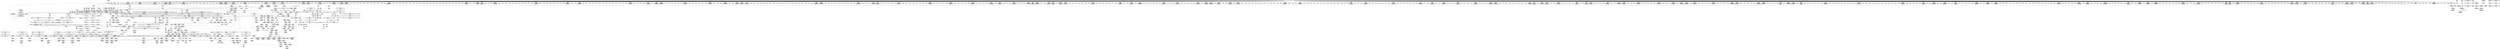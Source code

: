 digraph {
	CE0x471f3a0 [shape=record,shape=Mrecord,label="{CE0x471f3a0|__llvm_gcov_indirect_counter_increment:_entry}"]
	CE0x4781e10 [shape=record,shape=Mrecord,label="{CE0x4781e10|i32_-1|*Constant*|*SummSource*}"]
	CE0x4760ef0 [shape=record,shape=Mrecord,label="{CE0x4760ef0|avc_has_perm:_requested|Function::avc_has_perm&Arg::requested::}"]
	CE0x47a6740 [shape=record,shape=Mrecord,label="{CE0x47a6740|272:_i8*,_:_CRE_619,620_}"]
	CE0x47acb50 [shape=record,shape=Mrecord,label="{CE0x47acb50|272:_i8*,_:_CRE_1262,1263_}"]
	CE0x473d8e0 [shape=record,shape=Mrecord,label="{CE0x473d8e0|i8*_getelementptr_inbounds_(_25_x_i8_,_25_x_i8_*_.str3,_i32_0,_i32_0)|*Constant*|*SummSource*}"]
	CE0x4710a90 [shape=record,shape=Mrecord,label="{CE0x4710a90|selinux_quotactl:_entry|*SummSink*}"]
	CE0x4793f80 [shape=record,shape=Mrecord,label="{CE0x4793f80|272:_i8*,_:_CRE_1321,1322_}"]
	CE0x4799060 [shape=record,shape=Mrecord,label="{CE0x4799060|272:_i8*,_:_CRE_1618,1619_}"]
	CE0x47a5970 [shape=record,shape=Mrecord,label="{CE0x47a5970|272:_i8*,_:_CRE_606,607_}"]
	CE0x47abb60 [shape=record,shape=Mrecord,label="{CE0x47abb60|272:_i8*,_:_CRE_1247,1248_}"]
	CE0x47154d0 [shape=record,shape=Mrecord,label="{CE0x47154d0|selinux_quotactl:_tmp5|security/selinux/hooks.c,2016|*SummSource*}"]
	CE0x4724ac0 [shape=record,shape=Mrecord,label="{CE0x4724ac0|272:_i8*,_:_CRE_20,21_|*MultipleSource*|Function::selinux_quotactl&Arg::sb::|Function::superblock_has_perm&Arg::sb::|security/selinux/hooks.c,1865}"]
	CE0x4731880 [shape=record,shape=Mrecord,label="{CE0x4731880|_ret_%struct.task_struct*_%tmp4,_!dbg_!27714|./arch/x86/include/asm/current.h,14|*SummSink*}"]
	CE0x47cf7f0 [shape=record,shape=Mrecord,label="{CE0x47cf7f0|8:_i32,_:_CRE_254,255_}"]
	CE0x4740830 [shape=record,shape=Mrecord,label="{CE0x4740830|i32_16|*Constant*}"]
	CE0x473bbc0 [shape=record,shape=Mrecord,label="{CE0x473bbc0|272:_i8*,_:_CRE_272,280_|*MultipleSource*|Function::selinux_quotactl&Arg::sb::|Function::superblock_has_perm&Arg::sb::|security/selinux/hooks.c,1865}"]
	CE0x477dfb0 [shape=record,shape=Mrecord,label="{CE0x477dfb0|272:_i8*,_:_CRE_429,430_}"]
	CE0x479d360 [shape=record,shape=Mrecord,label="{CE0x479d360|272:_i8*,_:_CRE_1681,1682_}"]
	CE0x4795e50 [shape=record,shape=Mrecord,label="{CE0x4795e50|272:_i8*,_:_CRE_1350,1351_}"]
	CE0x4735060 [shape=record,shape=Mrecord,label="{CE0x4735060|i32_0|*Constant*}"]
	CE0x4739470 [shape=record,shape=Mrecord,label="{CE0x4739470|i32_2016|*Constant*|*SummSink*}"]
	CE0x4791fd0 [shape=record,shape=Mrecord,label="{CE0x4791fd0|272:_i8*,_:_CRE_1273,1274_}"]
	CE0x47a2e10 [shape=record,shape=Mrecord,label="{CE0x47a2e10|272:_i8*,_:_CRE_565,566_}"]
	CE0x473a010 [shape=record,shape=Mrecord,label="{CE0x473a010|GLOBAL:_current_task|Global_var:current_task}"]
	CE0x4727830 [shape=record,shape=Mrecord,label="{CE0x4727830|_ret_void|*SummSource*}"]
	CE0x47a61f0 [shape=record,shape=Mrecord,label="{CE0x47a61f0|272:_i8*,_:_CRE_614,615_}"]
	CE0x473a110 [shape=record,shape=Mrecord,label="{CE0x473a110|%struct.task_struct*_(%struct.task_struct**)*_asm_movq_%gs:$_1:P_,$0_,_r,im,_dirflag_,_fpsr_,_flags_}"]
	CE0x472e590 [shape=record,shape=Mrecord,label="{CE0x472e590|selinux_quotactl:_tmp16|security/selinux/hooks.c,2016|*SummSource*}"]
	CE0x4719840 [shape=record,shape=Mrecord,label="{CE0x4719840|GLOBAL:___llvm_gcov_global_state_pred150|Global_var:__llvm_gcov_global_state_pred150}"]
	CE0x479fd20 [shape=record,shape=Mrecord,label="{CE0x479fd20|8:_i32,_:_CRE_81,82_}"]
	CE0x47073d0 [shape=record,shape=Mrecord,label="{CE0x47073d0|selinux_quotactl:_tmp21|security/selinux/hooks.c,2019|*SummSink*}"]
	CE0x4726bc0 [shape=record,shape=Mrecord,label="{CE0x4726bc0|__llvm_gcov_indirect_counter_increment:_predecessor|Function::__llvm_gcov_indirect_counter_increment&Arg::predecessor::|*SummSource*}"]
	CE0x47880e0 [shape=record,shape=Mrecord,label="{CE0x47880e0|i64*_getelementptr_inbounds_(_27_x_i64_,_27_x_i64_*___llvm_gcov_ctr148,_i64_0,_i64_26)|*Constant*}"]
	CE0x473bd90 [shape=record,shape=Mrecord,label="{CE0x473bd90|272:_i8*,_:_CRE_280,288_|*MultipleSource*|Function::selinux_quotactl&Arg::sb::|Function::superblock_has_perm&Arg::sb::|security/selinux/hooks.c,1865}"]
	CE0x47ac1c0 [shape=record,shape=Mrecord,label="{CE0x47ac1c0|272:_i8*,_:_CRE_1253,1254_}"]
	CE0x4757c40 [shape=record,shape=Mrecord,label="{CE0x4757c40|i64**_getelementptr_inbounds_(_3_x_i64*_,_3_x_i64*_*___llvm_gcda_edge_table149,_i64_0,_i64_2)|*Constant*}"]
	CE0x472b8b0 [shape=record,shape=Mrecord,label="{CE0x472b8b0|GLOBAL:___llvm_gcov_global_state_pred150|Global_var:__llvm_gcov_global_state_pred150|*SummSink*}"]
	CE0x470c440 [shape=record,shape=Mrecord,label="{CE0x470c440|selinux_quotactl:_land.lhs.true|*SummSource*}"]
	CE0x4792630 [shape=record,shape=Mrecord,label="{CE0x4792630|272:_i8*,_:_CRE_1279,1280_}"]
	CE0x4727bf0 [shape=record,shape=Mrecord,label="{CE0x4727bf0|_ret_void|*SummSink*}"]
	CE0x47b02c0 [shape=record,shape=Mrecord,label="{CE0x47b02c0|272:_i8*,_:_CRE_1856,1864_|*MultipleSource*|Function::selinux_quotactl&Arg::sb::|Function::superblock_has_perm&Arg::sb::|security/selinux/hooks.c,1865}"]
	CE0x477d730 [shape=record,shape=Mrecord,label="{CE0x477d730|272:_i8*,_:_CRE_421,422_}"]
	CE0x4739f20 [shape=record,shape=Mrecord,label="{CE0x4739f20|get_current:_tmp4|./arch/x86/include/asm/current.h,14|*SummSink*}"]
	CE0x4725f00 [shape=record,shape=Mrecord,label="{CE0x4725f00|i32_1|*Constant*}"]
	CE0x479d9c0 [shape=record,shape=Mrecord,label="{CE0x479d9c0|272:_i8*,_:_CRE_1687,1688_}"]
	CE0x470c1a0 [shape=record,shape=Mrecord,label="{CE0x470c1a0|selinux_quotactl:_tobool|security/selinux/hooks.c,2016|*SummSink*}"]
	CE0x4766050 [shape=record,shape=Mrecord,label="{CE0x4766050|0:_i32,_4:_i32,_8:_i32,_12:_i32,_:_CMRE_8,12_|*MultipleSource*|security/selinux/hooks.c,196|security/selinux/hooks.c,197|*LoadInst*|security/selinux/hooks.c,196}"]
	CE0x47144f0 [shape=record,shape=Mrecord,label="{CE0x47144f0|i64_11|*Constant*|*SummSource*}"]
	CE0x4730480 [shape=record,shape=Mrecord,label="{CE0x4730480|selinux_quotactl:_tmp22|security/selinux/hooks.c,2019}"]
	CE0x47439c0 [shape=record,shape=Mrecord,label="{CE0x47439c0|272:_i8*,_:_CRE_400,401_}"]
	CE0x4760170 [shape=record,shape=Mrecord,label="{CE0x4760170|cred_sid:_tmp2|*SummSource*}"]
	CE0x475da80 [shape=record,shape=Mrecord,label="{CE0x475da80|cred_sid:_tmp4|*LoadInst*|security/selinux/hooks.c,196}"]
	CE0x4724f00 [shape=record,shape=Mrecord,label="{CE0x4724f00|272:_i8*,_:_CRE_32,40_|*MultipleSource*|Function::selinux_quotactl&Arg::sb::|Function::superblock_has_perm&Arg::sb::|security/selinux/hooks.c,1865}"]
	CE0x475c3b0 [shape=record,shape=Mrecord,label="{CE0x475c3b0|i64*_getelementptr_inbounds_(_2_x_i64_,_2_x_i64_*___llvm_gcov_ctr131,_i64_0,_i64_1)|*Constant*}"]
	CE0x47cea20 [shape=record,shape=Mrecord,label="{CE0x47cea20|8:_i32,_:_CRE_241,242_}"]
	CE0x47cfc30 [shape=record,shape=Mrecord,label="{CE0x47cfc30|8:_i32,_:_CRE_258,259_}"]
	CE0x472f8b0 [shape=record,shape=Mrecord,label="{CE0x472f8b0|_call_void_mcount()_#3}"]
	CE0x4757150 [shape=record,shape=Mrecord,label="{CE0x4757150|_call_void___llvm_gcov_indirect_counter_increment(i32*___llvm_gcov_global_state_pred150,_i64**_getelementptr_inbounds_(_3_x_i64*_,_3_x_i64*_*___llvm_gcda_edge_table149,_i64_0,_i64_0)),_!dbg_!27756|security/selinux/hooks.c,2036|*SummSink*}"]
	CE0x478a580 [shape=record,shape=Mrecord,label="{CE0x478a580|272:_i8*,_:_CRE_176,184_|*MultipleSource*|Function::selinux_quotactl&Arg::sb::|Function::superblock_has_perm&Arg::sb::|security/selinux/hooks.c,1865}"]
	CE0x4741640 [shape=record,shape=Mrecord,label="{CE0x4741640|superblock_has_perm:_s_security|security/selinux/hooks.c,1865}"]
	CE0x47866b0 [shape=record,shape=Mrecord,label="{CE0x47866b0|i64*_getelementptr_inbounds_(_27_x_i64_,_27_x_i64_*___llvm_gcov_ctr148,_i64_0,_i64_25)|*Constant*}"]
	CE0x4734270 [shape=record,shape=Mrecord,label="{CE0x4734270|selinux_quotactl:_tobool6|security/selinux/hooks.c,2019}"]
	CE0x47b3000 [shape=record,shape=Mrecord,label="{CE0x47b3000|8:_i32,_:_CRE_0,8_|*MultipleSource*|*LoadInst*|security/selinux/hooks.c,1865|security/selinux/hooks.c,1865|security/selinux/hooks.c,1866}"]
	CE0x47ce3c0 [shape=record,shape=Mrecord,label="{CE0x47ce3c0|8:_i32,_:_CRE_235,236_}"]
	CE0x4712c40 [shape=record,shape=Mrecord,label="{CE0x4712c40|selinux_quotactl:_tobool|security/selinux/hooks.c,2016|*SummSource*}"]
	CE0x4714480 [shape=record,shape=Mrecord,label="{CE0x4714480|i64_11|*Constant*}"]
	CE0x47a0e20 [shape=record,shape=Mrecord,label="{CE0x47a0e20|8:_i32,_:_CRE_98,99_}"]
	CE0x4756c70 [shape=record,shape=Mrecord,label="{CE0x4756c70|i32_512|*Constant*|*SummSink*}"]
	"CONST[source:2(external),value:2(dynamic)][purpose:{subject}]"
	CE0x4755290 [shape=record,shape=Mrecord,label="{CE0x4755290|i64**_getelementptr_inbounds_(_3_x_i64*_,_3_x_i64*_*___llvm_gcda_edge_table149,_i64_0,_i64_2)|*Constant*|*SummSource*}"]
	CE0x4794a20 [shape=record,shape=Mrecord,label="{CE0x4794a20|272:_i8*,_:_CRE_1331,1332_}"]
	CE0x4725bf0 [shape=record,shape=Mrecord,label="{CE0x4725bf0|cred_sid:_tmp4|*LoadInst*|security/selinux/hooks.c,196|*SummSink*}"]
	CE0x473dfb0 [shape=record,shape=Mrecord,label="{CE0x473dfb0|__llvm_gcov_indirect_counter_increment:_bb}"]
	CE0x47917e0 [shape=record,shape=Mrecord,label="{CE0x47917e0|0:_i64*,_array:_GCR___llvm_gcda_edge_table149_internal_unnamed_addr_constant_3_x_i64*_i64*_getelementptr_inbounds_(_27_x_i64_,_27_x_i64_*___llvm_gcov_ctr148,_i64_0,_i64_13),_i64*_getelementptr_inbounds_(_27_x_i64_,_27_x_i64_*___llvm_gcov_ctr148,_i64_0,_i64_18),_i64*_getelementptr_inbounds_(_27_x_i64_,_27_x_i64_*___llvm_gcov_ctr148,_i64_0,_i64_21)_:_elem_0::}"]
	CE0x478cf50 [shape=record,shape=Mrecord,label="{CE0x478cf50|272:_i8*,_:_CRE_104,112_|*MultipleSource*|Function::selinux_quotactl&Arg::sb::|Function::superblock_has_perm&Arg::sb::|security/selinux/hooks.c,1865}"]
	CE0x47ae480 [shape=record,shape=Mrecord,label="{CE0x47ae480|__llvm_gcov_indirect_counter_increment:_tmp6|*SummSink*}"]
	CE0x479fa20 [shape=record,shape=Mrecord,label="{CE0x479fa20|8:_i32,_:_CRE_78,79_}"]
	CE0x4792410 [shape=record,shape=Mrecord,label="{CE0x4792410|272:_i8*,_:_CRE_1277,1278_}"]
	CE0x47ca990 [shape=record,shape=Mrecord,label="{CE0x47ca990|8:_i32,_:_CRE_99,100_}"]
	CE0x47998f0 [shape=record,shape=Mrecord,label="{CE0x47998f0|272:_i8*,_:_CRE_1626,1627_}"]
	CE0x4786960 [shape=record,shape=Mrecord,label="{CE0x4786960|i64*_getelementptr_inbounds_(_27_x_i64_,_27_x_i64_*___llvm_gcov_ctr148,_i64_0,_i64_25)|*Constant*|*SummSink*}"]
	CE0x4728100 [shape=record,shape=Mrecord,label="{CE0x4728100|selinux_quotactl:_tmp26|security/selinux/hooks.c,2028}"]
	CE0x47349d0 [shape=record,shape=Mrecord,label="{CE0x47349d0|selinux_quotactl:_tmp17|security/selinux/hooks.c,2016|*SummSource*}"]
	CE0x47978e0 [shape=record,shape=Mrecord,label="{CE0x47978e0|272:_i8*,_:_CRE_1375,1376_}"]
	CE0x478ebf0 [shape=record,shape=Mrecord,label="{CE0x478ebf0|cred_sid:_entry}"]
	CE0x47968f0 [shape=record,shape=Mrecord,label="{CE0x47968f0|272:_i8*,_:_CRE_1360,1361_}"]
	CE0x47a2070 [shape=record,shape=Mrecord,label="{CE0x47a2070|superblock_has_perm:_sid1|security/selinux/hooks.c,1866|*SummSink*}"]
	CE0x47669c0 [shape=record,shape=Mrecord,label="{CE0x47669c0|cred_sid:_tmp6|security/selinux/hooks.c,197}"]
	CE0x47957f0 [shape=record,shape=Mrecord,label="{CE0x47957f0|272:_i8*,_:_CRE_1344,1345_}"]
	CE0x47a6850 [shape=record,shape=Mrecord,label="{CE0x47a6850|272:_i8*,_:_CRE_620,621_}"]
	CE0x4707e70 [shape=record,shape=Mrecord,label="{CE0x4707e70|selinux_quotactl:_sw.epilog|*SummSink*}"]
	CE0x47ca390 [shape=record,shape=Mrecord,label="{CE0x47ca390|8:_i32,_:_CRE_63,64_}"]
	CE0x47a5200 [shape=record,shape=Mrecord,label="{CE0x47a5200|272:_i8*,_:_CRE_599,600_}"]
	CE0x4732a60 [shape=record,shape=Mrecord,label="{CE0x4732a60|selinux_quotactl:_tmp16|security/selinux/hooks.c,2016|*SummSink*}"]
	CE0x4784de0 [shape=record,shape=Mrecord,label="{CE0x4784de0|selinux_quotactl:_tmp30|security/selinux/hooks.c,2036}"]
	CE0x478b400 [shape=record,shape=Mrecord,label="{CE0x478b400|272:_i8*,_:_CRE_248,252_|*MultipleSource*|Function::selinux_quotactl&Arg::sb::|Function::superblock_has_perm&Arg::sb::|security/selinux/hooks.c,1865}"]
	CE0x4712da0 [shape=record,shape=Mrecord,label="{CE0x4712da0|selinux_quotactl:_if.end|*SummSource*}"]
	CE0x47b2c40 [shape=record,shape=Mrecord,label="{CE0x47b2c40|superblock_has_perm:_tmp4|*LoadInst*|security/selinux/hooks.c,1865|*SummSource*}"]
	CE0x47a7730 [shape=record,shape=Mrecord,label="{CE0x47a7730|272:_i8*,_:_CRE_648,656_|*MultipleSource*|Function::selinux_quotactl&Arg::sb::|Function::superblock_has_perm&Arg::sb::|security/selinux/hooks.c,1865}"]
	CE0x47a0320 [shape=record,shape=Mrecord,label="{CE0x47a0320|8:_i32,_:_CRE_87,88_}"]
	CE0x478a1e0 [shape=record,shape=Mrecord,label="{CE0x478a1e0|272:_i8*,_:_CRE_152,160_|*MultipleSource*|Function::selinux_quotactl&Arg::sb::|Function::superblock_has_perm&Arg::sb::|security/selinux/hooks.c,1865}"]
	CE0x4714be0 [shape=record,shape=Mrecord,label="{CE0x4714be0|selinux_quotactl:_tmp6|security/selinux/hooks.c,2016}"]
	CE0x47373e0 [shape=record,shape=Mrecord,label="{CE0x47373e0|_ret_i32_%call2,_!dbg_!27722|security/selinux/hooks.c,1866|*SummSink*}"]
	CE0x47a5310 [shape=record,shape=Mrecord,label="{CE0x47a5310|272:_i8*,_:_CRE_600,601_}"]
	CE0x478e760 [shape=record,shape=Mrecord,label="{CE0x478e760|superblock_has_perm:_call|security/selinux/hooks.c,1863}"]
	CE0x4731e30 [shape=record,shape=Mrecord,label="{CE0x4731e30|selinux_quotactl:_entry}"]
	CE0x4792520 [shape=record,shape=Mrecord,label="{CE0x4792520|272:_i8*,_:_CRE_1278,1279_}"]
	CE0x478d4c0 [shape=record,shape=Mrecord,label="{CE0x478d4c0|272:_i8*,_:_CRE_128,132_|*MultipleSource*|Function::selinux_quotactl&Arg::sb::|Function::superblock_has_perm&Arg::sb::|security/selinux/hooks.c,1865}"]
	CE0x472c4c0 [shape=record,shape=Mrecord,label="{CE0x472c4c0|selinux_quotactl:_sb|Function::selinux_quotactl&Arg::sb::}"]
	CE0x47a6fc0 [shape=record,shape=Mrecord,label="{CE0x47a6fc0|272:_i8*,_:_CRE_627,628_}"]
	CE0x4729da0 [shape=record,shape=Mrecord,label="{CE0x4729da0|superblock_has_perm:_ad|Function::superblock_has_perm&Arg::ad::|*SummSource*}"]
	CE0x4730040 [shape=record,shape=Mrecord,label="{CE0x4730040|selinux_quotactl:_call9|security/selinux/hooks.c,2028|*SummSink*}"]
	CE0x477d100 [shape=record,shape=Mrecord,label="{CE0x477d100|i64*_null|*Constant*}"]
	CE0x473e0b0 [shape=record,shape=Mrecord,label="{CE0x473e0b0|i64*_getelementptr_inbounds_(_27_x_i64_,_27_x_i64_*___llvm_gcov_ctr148,_i64_0,_i64_6)|*Constant*|*SummSink*}"]
	CE0x47cee60 [shape=record,shape=Mrecord,label="{CE0x47cee60|8:_i32,_:_CRE_245,246_}"]
	CE0x477fb50 [shape=record,shape=Mrecord,label="{CE0x477fb50|272:_i8*,_:_CRE_455,456_}"]
	CE0x47a5640 [shape=record,shape=Mrecord,label="{CE0x47a5640|272:_i8*,_:_CRE_603,604_}"]
	CE0x47933d0 [shape=record,shape=Mrecord,label="{CE0x47933d0|272:_i8*,_:_CRE_1310,1311_}"]
	CE0x479dcf0 [shape=record,shape=Mrecord,label="{CE0x479dcf0|272:_i8*,_:_CRE_1704,1712_|*MultipleSource*|Function::selinux_quotactl&Arg::sb::|Function::superblock_has_perm&Arg::sb::|security/selinux/hooks.c,1865}"]
	CE0x47176c0 [shape=record,shape=Mrecord,label="{CE0x47176c0|i32_8388611|*Constant*}"]
	CE0x47cfe50 [shape=record,shape=Mrecord,label="{CE0x47cfe50|8:_i32,_:_CRE_260,261_}"]
	CE0x471ca50 [shape=record,shape=Mrecord,label="{CE0x471ca50|COLLAPSED:_GCMRE_current_task_external_global_%struct.task_struct*:_elem_0::|security/selinux/hooks.c,2016}"]
	CE0x4716980 [shape=record,shape=Mrecord,label="{CE0x4716980|GLOBAL:_superblock_has_perm|*Constant*|*SummSink*}"]
	CE0x4707920 [shape=record,shape=Mrecord,label="{CE0x4707920|selinux_quotactl:_if.then}"]
	CE0x47b1dd0 [shape=record,shape=Mrecord,label="{CE0x47b1dd0|272:_i8*,_:_CRE_2112,2120_|*MultipleSource*|Function::selinux_quotactl&Arg::sb::|Function::superblock_has_perm&Arg::sb::|security/selinux/hooks.c,1865}"]
	CE0x4796f50 [shape=record,shape=Mrecord,label="{CE0x4796f50|272:_i8*,_:_CRE_1366,1367_}"]
	CE0x4717af0 [shape=record,shape=Mrecord,label="{CE0x4717af0|__llvm_gcov_indirect_counter_increment:_bb4|*SummSink*}"]
	CE0x4761610 [shape=record,shape=Mrecord,label="{CE0x4761610|avc_has_perm:_auditdata|Function::avc_has_perm&Arg::auditdata::|*SummSink*}"]
	CE0x473c4d0 [shape=record,shape=Mrecord,label="{CE0x473c4d0|272:_i8*,_:_CRE_312,320_|*MultipleSource*|Function::selinux_quotactl&Arg::sb::|Function::superblock_has_perm&Arg::sb::|security/selinux/hooks.c,1865}"]
	CE0x47ad300 [shape=record,shape=Mrecord,label="{CE0x47ad300|i64*_null|*Constant*|*SummSource*}"]
	CE0x47935f0 [shape=record,shape=Mrecord,label="{CE0x47935f0|272:_i8*,_:_CRE_1312,1313_}"]
	CE0x4788390 [shape=record,shape=Mrecord,label="{CE0x4788390|i64*_getelementptr_inbounds_(_27_x_i64_,_27_x_i64_*___llvm_gcov_ctr148,_i64_0,_i64_26)|*Constant*|*SummSink*}"]
	CE0x477dea0 [shape=record,shape=Mrecord,label="{CE0x477dea0|272:_i8*,_:_CRE_428,429_}"]
	CE0x478e4d0 [shape=record,shape=Mrecord,label="{CE0x478e4d0|_call_void_mcount()_#3|*SummSink*}"]
	CE0x47a0720 [shape=record,shape=Mrecord,label="{CE0x47a0720|8:_i32,_:_CRE_91,92_}"]
	CE0x47cdf80 [shape=record,shape=Mrecord,label="{CE0x47cdf80|8:_i32,_:_CRE_231,232_}"]
	CE0x478ec60 [shape=record,shape=Mrecord,label="{CE0x478ec60|GLOBAL:_cred_sid|*Constant*|*SummSource*}"]
	CE0x4734390 [shape=record,shape=Mrecord,label="{CE0x4734390|GLOBAL:___llvm_gcov_ctr148|Global_var:__llvm_gcov_ctr148}"]
	CE0x47adc40 [shape=record,shape=Mrecord,label="{CE0x47adc40|i64*_getelementptr_inbounds_(_2_x_i64_,_2_x_i64_*___llvm_gcov_ctr151,_i64_0,_i64_0)|*Constant*|*SummSink*}"]
	CE0x4787980 [shape=record,shape=Mrecord,label="{CE0x4787980|selinux_quotactl:_retval.0|*SummSource*}"]
	CE0x643f700 [shape=record,shape=Mrecord,label="{CE0x643f700|i64_0|*Constant*}"]
	CE0x4783140 [shape=record,shape=Mrecord,label="{CE0x4783140|i64*_getelementptr_inbounds_(_2_x_i64_,_2_x_i64_*___llvm_gcov_ctr151,_i64_0,_i64_0)|*Constant*|*SummSource*}"]
	CE0x473dc10 [shape=record,shape=Mrecord,label="{CE0x473dc10|GLOBAL:_current_task|Global_var:current_task|*SummSource*}"]
	CE0x47617d0 [shape=record,shape=Mrecord,label="{CE0x47617d0|_ret_i32_%retval.0,_!dbg_!27728|security/selinux/avc.c,775|*SummSource*}"]
	CE0x479c480 [shape=record,shape=Mrecord,label="{CE0x479c480|272:_i8*,_:_CRE_1667,1668_}"]
	CE0x4715420 [shape=record,shape=Mrecord,label="{CE0x4715420|selinux_quotactl:_entry|*SummSource*}"]
	CE0x471e170 [shape=record,shape=Mrecord,label="{CE0x471e170|i64_1|*Constant*}"]
	CE0x477cee0 [shape=record,shape=Mrecord,label="{CE0x477cee0|__llvm_gcov_indirect_counter_increment:_tmp2|*SummSink*}"]
	CE0x475d590 [shape=record,shape=Mrecord,label="{CE0x475d590|cred_sid:_security|security/selinux/hooks.c,196|*SummSink*}"]
	CE0x47b21f0 [shape=record,shape=Mrecord,label="{CE0x47b21f0|272:_i8*,_:_CRE_2248,2256_|*MultipleSource*|Function::selinux_quotactl&Arg::sb::|Function::superblock_has_perm&Arg::sb::|security/selinux/hooks.c,1865}"]
	CE0x47b1bc0 [shape=record,shape=Mrecord,label="{CE0x47b1bc0|272:_i8*,_:_CRE_2056,2112_|*MultipleSource*|Function::selinux_quotactl&Arg::sb::|Function::superblock_has_perm&Arg::sb::|security/selinux/hooks.c,1865}"]
	CE0x477e2e0 [shape=record,shape=Mrecord,label="{CE0x477e2e0|272:_i8*,_:_CRE_432,433_}"]
	CE0x4793b40 [shape=record,shape=Mrecord,label="{CE0x4793b40|272:_i8*,_:_CRE_1317,1318_}"]
	CE0x478a3b0 [shape=record,shape=Mrecord,label="{CE0x478a3b0|272:_i8*,_:_CRE_160,176_|*MultipleSource*|Function::selinux_quotactl&Arg::sb::|Function::superblock_has_perm&Arg::sb::|security/selinux/hooks.c,1865}"]
	CE0x473af80 [shape=record,shape=Mrecord,label="{CE0x473af80|i32_8388610|*Constant*|*SummSink*}"]
	CE0x477fd70 [shape=record,shape=Mrecord,label="{CE0x477fd70|272:_i8*,_:_CRE_457,458_}"]
	CE0x47c4750 [shape=record,shape=Mrecord,label="{CE0x47c4750|8:_i32,_:_CRE_34,35_}"]
	CE0x47d0c20 [shape=record,shape=Mrecord,label="{CE0x47d0c20|8:_i32,_:_CRE_273,274_}"]
	CE0x473bf60 [shape=record,shape=Mrecord,label="{CE0x473bf60|272:_i8*,_:_CRE_288,296_|*MultipleSource*|Function::selinux_quotactl&Arg::sb::|Function::superblock_has_perm&Arg::sb::|security/selinux/hooks.c,1865}"]
	CE0x47c8f90 [shape=record,shape=Mrecord,label="{CE0x47c8f90|8:_i32,_:_CRE_43,44_}"]
	CE0x4789630 [shape=record,shape=Mrecord,label="{CE0x4789630|_ret_i32_%retval.0,_!dbg_!27760|security/selinux/hooks.c,2040|*SummSink*}"]
	CE0x47af450 [shape=record,shape=Mrecord,label="{CE0x47af450|272:_i8*,_:_CRE_1800,1804_|*MultipleSource*|Function::selinux_quotactl&Arg::sb::|Function::superblock_has_perm&Arg::sb::|security/selinux/hooks.c,1865}"]
	CE0x4762f80 [shape=record,shape=Mrecord,label="{CE0x4762f80|superblock_has_perm:_call2|security/selinux/hooks.c,1866|*SummSource*}"]
	CE0x47b1560 [shape=record,shape=Mrecord,label="{CE0x47b1560|272:_i8*,_:_CRE_1904,1920_|*MultipleSource*|Function::selinux_quotactl&Arg::sb::|Function::superblock_has_perm&Arg::sb::|security/selinux/hooks.c,1865}"]
	CE0x4744460 [shape=record,shape=Mrecord,label="{CE0x4744460|272:_i8*,_:_CRE_410,411_}"]
	CE0x477e720 [shape=record,shape=Mrecord,label="{CE0x477e720|272:_i8*,_:_CRE_436,437_}"]
	CE0x47946f0 [shape=record,shape=Mrecord,label="{CE0x47946f0|272:_i8*,_:_CRE_1328,1329_}"]
	CE0x4792f80 [shape=record,shape=Mrecord,label="{CE0x4792f80|272:_i8*,_:_CRE_1306,1307_}"]
	CE0x4790b80 [shape=record,shape=Mrecord,label="{CE0x4790b80|__llvm_gcov_indirect_counter_increment:_tmp2}"]
	CE0x473ae60 [shape=record,shape=Mrecord,label="{CE0x473ae60|i32_8388610|*Constant*}"]
	CE0x47acc60 [shape=record,shape=Mrecord,label="{CE0x47acc60|272:_i8*,_:_CRE_1263,1264_}"]
	CE0x47a5750 [shape=record,shape=Mrecord,label="{CE0x47a5750|272:_i8*,_:_CRE_604,605_}"]
	CE0x4707fa0 [shape=record,shape=Mrecord,label="{CE0x4707fa0|i64_2|*Constant*}"]
	CE0x4789c70 [shape=record,shape=Mrecord,label="{CE0x4789c70|get_current:_bb|*SummSource*}"]
	CE0x47184e0 [shape=record,shape=Mrecord,label="{CE0x47184e0|GLOBAL:_lockdep_rcu_suspicious|*Constant*}"]
	CE0x47ace80 [shape=record,shape=Mrecord,label="{CE0x47ace80|272:_i8*,_:_CRE_1265,1266_}"]
	CE0x47103e0 [shape=record,shape=Mrecord,label="{CE0x47103e0|selinux_quotactl:_bb|*SummSink*}"]
	CE0x4796e40 [shape=record,shape=Mrecord,label="{CE0x4796e40|272:_i8*,_:_CRE_1365,1366_}"]
	CE0x479c590 [shape=record,shape=Mrecord,label="{CE0x479c590|272:_i8*,_:_CRE_1668,1669_}"]
	CE0x472e3d0 [shape=record,shape=Mrecord,label="{CE0x472e3d0|selinux_quotactl:_tmp15|security/selinux/hooks.c,2016}"]
	CE0x4794b30 [shape=record,shape=Mrecord,label="{CE0x4794b30|272:_i8*,_:_CRE_1332,1333_}"]
	CE0x47a3ee0 [shape=record,shape=Mrecord,label="{CE0x47a3ee0|272:_i8*,_:_CRE_581,582_}"]
	CE0x4781560 [shape=record,shape=Mrecord,label="{CE0x4781560|272:_i8*,_:_CRE_544,552_|*MultipleSource*|Function::selinux_quotactl&Arg::sb::|Function::superblock_has_perm&Arg::sb::|security/selinux/hooks.c,1865}"]
	CE0x4794910 [shape=record,shape=Mrecord,label="{CE0x4794910|272:_i8*,_:_CRE_1330,1331_}"]
	CE0x479cae0 [shape=record,shape=Mrecord,label="{CE0x479cae0|272:_i8*,_:_CRE_1673,1674_}"]
	CE0x47cc5b0 [shape=record,shape=Mrecord,label="{CE0x47cc5b0|8:_i32,_:_CRE_208,209_}"]
	CE0x479b050 [shape=record,shape=Mrecord,label="{CE0x479b050|272:_i8*,_:_CRE_1648,1649_}"]
	CE0x47436c0 [shape=record,shape=Mrecord,label="{CE0x47436c0|272:_i8*,_:_CRE_397,398_}"]
	CE0x47b2e50 [shape=record,shape=Mrecord,label="{CE0x47b2e50|superblock_has_perm:_tmp4|*LoadInst*|security/selinux/hooks.c,1865|*SummSink*}"]
	CE0x470c250 [shape=record,shape=Mrecord,label="{CE0x470c250|selinux_quotactl:_sw.default|*SummSink*}"]
	CE0x4729270 [shape=record,shape=Mrecord,label="{CE0x4729270|superblock_has_perm:_ad|Function::superblock_has_perm&Arg::ad::|*SummSink*}"]
	CE0x479ce10 [shape=record,shape=Mrecord,label="{CE0x479ce10|272:_i8*,_:_CRE_1676,1677_}"]
	CE0x47a96c0 [shape=record,shape=Mrecord,label="{CE0x47a96c0|272:_i8*,_:_CRE_1212,1213_}"]
	CE0x4781a00 [shape=record,shape=Mrecord,label="{CE0x4781a00|cred_sid:_tmp|*SummSink*}"]
	CE0x4796c20 [shape=record,shape=Mrecord,label="{CE0x4796c20|272:_i8*,_:_CRE_1363,1364_}"]
	CE0x4799e40 [shape=record,shape=Mrecord,label="{CE0x4799e40|272:_i8*,_:_CRE_1631,1632_}"]
	CE0x47b06e0 [shape=record,shape=Mrecord,label="{CE0x47b06e0|272:_i8*,_:_CRE_1872,1873_}"]
	CE0x47800a0 [shape=record,shape=Mrecord,label="{CE0x47800a0|272:_i8*,_:_CRE_460,461_}"]
	CE0x470dcc0 [shape=record,shape=Mrecord,label="{CE0x470dcc0|selinux_quotactl:_tmp18|security/selinux/hooks.c,2016}"]
	CE0x4788790 [shape=record,shape=Mrecord,label="{CE0x4788790|_ret_i32_%retval.0,_!dbg_!27760|security/selinux/hooks.c,2040}"]
	CE0x4738ff0 [shape=record,shape=Mrecord,label="{CE0x4738ff0|COLLAPSED:_GCMRE___llvm_gcov_ctr131_internal_global_2_x_i64_zeroinitializer:_elem_0:default:}"]
	CE0x477bcc0 [shape=record,shape=Mrecord,label="{CE0x477bcc0|COLLAPSED:_GCMRE___llvm_gcov_ctr98_internal_global_2_x_i64_zeroinitializer:_elem_0:default:}"]
	CE0x4740b90 [shape=record,shape=Mrecord,label="{CE0x4740b90|i32_16|*Constant*|*SummSink*}"]
	CE0x5a80230 [shape=record,shape=Mrecord,label="{CE0x5a80230|i64_4|*Constant*}"]
	CE0x4781a70 [shape=record,shape=Mrecord,label="{CE0x4781a70|i64*_getelementptr_inbounds_(_2_x_i64_,_2_x_i64_*___llvm_gcov_ctr131,_i64_0,_i64_1)|*Constant*|*SummSink*}"]
	CE0x4797280 [shape=record,shape=Mrecord,label="{CE0x4797280|272:_i8*,_:_CRE_1369,1370_}"]
	"CONST[source:0(mediator),value:2(dynamic)][purpose:{subject}]"
	CE0x4707d40 [shape=record,shape=Mrecord,label="{CE0x4707d40|selinux_quotactl:_sw.epilog}"]
	CE0x47cdb40 [shape=record,shape=Mrecord,label="{CE0x47cdb40|8:_i32,_:_CRE_227,228_}"]
	CE0x47ad460 [shape=record,shape=Mrecord,label="{CE0x47ad460|i64*_null|*Constant*|*SummSink*}"]
	CE0x477f2d0 [shape=record,shape=Mrecord,label="{CE0x477f2d0|272:_i8*,_:_CRE_447,448_}"]
	CE0x47179d0 [shape=record,shape=Mrecord,label="{CE0x47179d0|i32_8388613|*Constant*}"]
	CE0x4756010 [shape=record,shape=Mrecord,label="{CE0x4756010|selinux_quotactl:_tmp29|security/selinux/hooks.c,2033}"]
	CE0x4713330 [shape=record,shape=Mrecord,label="{CE0x4713330|i64_5|*Constant*}"]
	CE0x47670d0 [shape=record,shape=Mrecord,label="{CE0x47670d0|cred_sid:_tmp6|security/selinux/hooks.c,197|*SummSink*}"]
	CE0x4729a00 [shape=record,shape=Mrecord,label="{CE0x4729a00|%struct.common_audit_data*_null|*Constant*|*SummSink*}"]
	CE0x470ff10 [shape=record,shape=Mrecord,label="{CE0x470ff10|selinux_quotactl:_tmp}"]
	CE0x65599c0 [shape=record,shape=Mrecord,label="{CE0x65599c0|i8_1|*Constant*|*SummSink*}"]
	CE0x47900e0 [shape=record,shape=Mrecord,label="{CE0x47900e0|superblock_has_perm:_tmp1}"]
	CE0x473d440 [shape=record,shape=Mrecord,label="{CE0x473d440|__llvm_gcov_indirect_counter_increment:_bb|*SummSink*}"]
	CE0x47d1280 [shape=record,shape=Mrecord,label="{CE0x47d1280|8:_i32,_:_CRE_279,280_}"]
	CE0x4743cf0 [shape=record,shape=Mrecord,label="{CE0x4743cf0|272:_i8*,_:_CRE_403,404_}"]
	CE0x47156f0 [shape=record,shape=Mrecord,label="{CE0x47156f0|selinux_quotactl:_tobool1|security/selinux/hooks.c,2016|*SummSink*}"]
	CE0x4763990 [shape=record,shape=Mrecord,label="{CE0x4763990|avc_has_perm:_requested|Function::avc_has_perm&Arg::requested::|*SummSink*}"]
	CE0x47227d0 [shape=record,shape=Mrecord,label="{CE0x47227d0|i32_8388615|*Constant*|*SummSource*}"]
	CE0x477db70 [shape=record,shape=Mrecord,label="{CE0x477db70|272:_i8*,_:_CRE_425,426_}"]
	CE0x479ff20 [shape=record,shape=Mrecord,label="{CE0x479ff20|8:_i32,_:_CRE_83,84_}"]
	CE0x472c530 [shape=record,shape=Mrecord,label="{CE0x472c530|%struct.super_block*_null|*Constant*|*SummSource*}"]
	CE0x4789e30 [shape=record,shape=Mrecord,label="{CE0x4789e30|get_current:_bb|*SummSink*}"]
	CE0x47943c0 [shape=record,shape=Mrecord,label="{CE0x47943c0|272:_i8*,_:_CRE_1325,1326_}"]
	CE0x47601e0 [shape=record,shape=Mrecord,label="{CE0x47601e0|cred_sid:_tmp2|*SummSink*}"]
	CE0x4791a80 [shape=record,shape=Mrecord,label="{CE0x4791a80|272:_i8*,_:_CRE_1268,1269_}"]
	CE0x47635d0 [shape=record,shape=Mrecord,label="{CE0x47635d0|i32_(i32,_i32,_i16,_i32,_%struct.common_audit_data*)*_bitcast_(i32_(i32,_i32,_i16,_i32,_%struct.common_audit_data.495*)*_avc_has_perm_to_i32_(i32,_i32,_i16,_i32,_%struct.common_audit_data*)*)|*Constant*|*SummSink*}"]
	CE0x47238a0 [shape=record,shape=Mrecord,label="{CE0x47238a0|i64*_getelementptr_inbounds_(_27_x_i64_,_27_x_i64_*___llvm_gcov_ctr148,_i64_0,_i64_6)|*Constant*}"]
	CE0x477da60 [shape=record,shape=Mrecord,label="{CE0x477da60|272:_i8*,_:_CRE_424,425_}"]
	CE0x4787ab0 [shape=record,shape=Mrecord,label="{CE0x4787ab0|selinux_quotactl:_retval.0|*SummSink*}"]
	CE0x47114e0 [shape=record,shape=Mrecord,label="{CE0x47114e0|selinux_quotactl:_tmp9|security/selinux/hooks.c,2016}"]
	CE0x47cf4c0 [shape=record,shape=Mrecord,label="{CE0x47cf4c0|8:_i32,_:_CRE_251,252_}"]
	CE0x478cbb0 [shape=record,shape=Mrecord,label="{CE0x478cbb0|272:_i8*,_:_CRE_88,96_|*MultipleSource*|Function::selinux_quotactl&Arg::sb::|Function::superblock_has_perm&Arg::sb::|security/selinux/hooks.c,1865}"]
	CE0x47300b0 [shape=record,shape=Mrecord,label="{CE0x47300b0|selinux_quotactl:_call9|security/selinux/hooks.c,2028}"]
	CE0x47d1f60 [shape=record,shape=Mrecord,label="{CE0x47d1f60|i16_5|*Constant*|*SummSink*}"]
	CE0x47a0420 [shape=record,shape=Mrecord,label="{CE0x47a0420|8:_i32,_:_CRE_88,89_}"]
	CE0x479a5b0 [shape=record,shape=Mrecord,label="{CE0x479a5b0|272:_i8*,_:_CRE_1638,1639_}"]
	CE0x473b9f0 [shape=record,shape=Mrecord,label="{CE0x473b9f0|272:_i8*,_:_CRE_268,272_|*MultipleSource*|Function::selinux_quotactl&Arg::sb::|Function::superblock_has_perm&Arg::sb::|security/selinux/hooks.c,1865}"]
	CE0x47cb130 [shape=record,shape=Mrecord,label="{CE0x47cb130|8:_i32,_:_CRE_120,128_|*MultipleSource*|*LoadInst*|security/selinux/hooks.c,1865|security/selinux/hooks.c,1865|security/selinux/hooks.c,1866}"]
	CE0x477d260 [shape=record,shape=Mrecord,label="{CE0x477d260|__llvm_gcov_indirect_counter_increment:_counter}"]
	CE0x4710eb0 [shape=record,shape=Mrecord,label="{CE0x4710eb0|i64_1|*Constant*}"]
	CE0x4788290 [shape=record,shape=Mrecord,label="{CE0x4788290|i64*_getelementptr_inbounds_(_27_x_i64_,_27_x_i64_*___llvm_gcov_ctr148,_i64_0,_i64_26)|*Constant*|*SummSource*}"]
	CE0x47455e0 [shape=record,shape=Mrecord,label="{CE0x47455e0|superblock_has_perm:_tmp3|*SummSource*}"]
	CE0x479ef60 [shape=record,shape=Mrecord,label="{CE0x479ef60|8:_i32,_:_CRE_67,68_}"]
	CE0x47885f0 [shape=record,shape=Mrecord,label="{CE0x47885f0|selinux_quotactl:_tmp35|security/selinux/hooks.c,2040|*SummSink*}"]
	CE0x4746c30 [shape=record,shape=Mrecord,label="{CE0x4746c30|i64*_getelementptr_inbounds_(_27_x_i64_,_27_x_i64_*___llvm_gcov_ctr148,_i64_0,_i64_1)|*Constant*|*SummSink*}"]
	CE0x47ac3e0 [shape=record,shape=Mrecord,label="{CE0x47ac3e0|272:_i8*,_:_CRE_1255,1256_}"]
	CE0x470dad0 [shape=record,shape=Mrecord,label="{CE0x470dad0|selinux_quotactl:_tmp17|security/selinux/hooks.c,2016|*SummSink*}"]
	CE0x47a0620 [shape=record,shape=Mrecord,label="{CE0x47a0620|8:_i32,_:_CRE_90,91_}"]
	CE0x47314c0 [shape=record,shape=Mrecord,label="{CE0x47314c0|get_current:_entry|*SummSink*}"]
	CE0x4716f50 [shape=record,shape=Mrecord,label="{CE0x4716f50|i32_8388616|*Constant*|*SummSource*}"]
	CE0x470c710 [shape=record,shape=Mrecord,label="{CE0x470c710|selinux_quotactl:_if.end}"]
	CE0x4765fc0 [shape=record,shape=Mrecord,label="{CE0x4765fc0|0:_i32,_4:_i32,_8:_i32,_12:_i32,_:_CMRE_4,8_|*MultipleSource*|security/selinux/hooks.c,196|security/selinux/hooks.c,197|*LoadInst*|security/selinux/hooks.c,196}"]
	CE0x47b1390 [shape=record,shape=Mrecord,label="{CE0x47b1390|272:_i8*,_:_CRE_1896,1904_|*MultipleSource*|Function::selinux_quotactl&Arg::sb::|Function::superblock_has_perm&Arg::sb::|security/selinux/hooks.c,1865}"]
	CE0x4737f30 [shape=record,shape=Mrecord,label="{CE0x4737f30|selinux_quotactl:_call3|security/selinux/hooks.c,2016|*SummSink*}"]
	CE0x478f740 [shape=record,shape=Mrecord,label="{CE0x478f740|superblock_has_perm:_bb}"]
	CE0x47085d0 [shape=record,shape=Mrecord,label="{CE0x47085d0|i64_2|*Constant*|*SummSource*}"]
	CE0x47a3aa0 [shape=record,shape=Mrecord,label="{CE0x47a3aa0|272:_i8*,_:_CRE_577,578_}"]
	CE0x4740ab0 [shape=record,shape=Mrecord,label="{CE0x4740ab0|superblock_has_perm:_s_security|security/selinux/hooks.c,1865|*SummSource*}"]
	CE0x4733e00 [shape=record,shape=Mrecord,label="{CE0x4733e00|selinux_quotactl:_sb|Function::selinux_quotactl&Arg::sb::|*SummSource*}"]
	CE0x47ab720 [shape=record,shape=Mrecord,label="{CE0x47ab720|272:_i8*,_:_CRE_1243,1244_}"]
	CE0x47967e0 [shape=record,shape=Mrecord,label="{CE0x47967e0|272:_i8*,_:_CRE_1359,1360_}"]
	CE0x47290c0 [shape=record,shape=Mrecord,label="{CE0x47290c0|i32_256|*Constant*|*SummSink*}"]
	CE0x47293d0 [shape=record,shape=Mrecord,label="{CE0x47293d0|superblock_has_perm:_perms|Function::superblock_has_perm&Arg::perms::|*SummSource*}"]
	CE0x47ab1d0 [shape=record,shape=Mrecord,label="{CE0x47ab1d0|272:_i8*,_:_CRE_1238,1239_}"]
	CE0x471e000 [shape=record,shape=Mrecord,label="{CE0x471e000|selinux_quotactl:_sw.bb|*SummSource*}"]
	CE0x4745390 [shape=record,shape=Mrecord,label="{CE0x4745390|GLOBAL:_cred_sid|*Constant*}"]
	CE0x4719720 [shape=record,shape=Mrecord,label="{CE0x4719720|selinux_quotactl:_tmp25|security/selinux/hooks.c,2020|*SummSink*}"]
	CE0x47cf6e0 [shape=record,shape=Mrecord,label="{CE0x47cf6e0|8:_i32,_:_CRE_253,254_}"]
	CE0x479a7d0 [shape=record,shape=Mrecord,label="{CE0x479a7d0|272:_i8*,_:_CRE_1640,1641_}"]
	CE0x47cc9b0 [shape=record,shape=Mrecord,label="{CE0x47cc9b0|8:_i32,_:_CRE_210,211_}"]
	CE0x47d0290 [shape=record,shape=Mrecord,label="{CE0x47d0290|8:_i32,_:_CRE_264,265_}"]
	CE0x47ccd70 [shape=record,shape=Mrecord,label="{CE0x47ccd70|8:_i32,_:_CRE_214,215_}"]
	CE0x47258b0 [shape=record,shape=Mrecord,label="{CE0x47258b0|i64*_getelementptr_inbounds_(_27_x_i64_,_27_x_i64_*___llvm_gcov_ctr148,_i64_0,_i64_22)|*Constant*|*SummSink*}"]
	CE0x477fc60 [shape=record,shape=Mrecord,label="{CE0x477fc60|272:_i8*,_:_CRE_456,457_}"]
	CE0x4735650 [shape=record,shape=Mrecord,label="{CE0x4735650|i64*_getelementptr_inbounds_(_27_x_i64_,_27_x_i64_*___llvm_gcov_ctr148,_i64_0,_i64_12)|*Constant*}"]
	CE0x47ab500 [shape=record,shape=Mrecord,label="{CE0x47ab500|272:_i8*,_:_CRE_1241,1242_}"]
	CE0x47174d0 [shape=record,shape=Mrecord,label="{CE0x47174d0|i32_8388609|*Constant*|*SummSource*}"]
	CE0x47b1170 [shape=record,shape=Mrecord,label="{CE0x47b1170|272:_i8*,_:_CRE_1880,1884_|*MultipleSource*|Function::selinux_quotactl&Arg::sb::|Function::superblock_has_perm&Arg::sb::|security/selinux/hooks.c,1865}"]
	CE0x471cfa0 [shape=record,shape=Mrecord,label="{CE0x471cfa0|get_current:_tmp1|*SummSource*}"]
	CE0x479a4a0 [shape=record,shape=Mrecord,label="{CE0x479a4a0|272:_i8*,_:_CRE_1637,1638_}"]
	CE0x4799270 [shape=record,shape=Mrecord,label="{CE0x4799270|272:_i8*,_:_CRE_1619,1620_}"]
	CE0x47a2aa0 [shape=record,shape=Mrecord,label="{CE0x47a2aa0|272:_i8*,_:_CRE_562,563_}"]
	CE0x47cec40 [shape=record,shape=Mrecord,label="{CE0x47cec40|8:_i32,_:_CRE_243,244_}"]
	CE0x4795d40 [shape=record,shape=Mrecord,label="{CE0x4795d40|272:_i8*,_:_CRE_1349,1350_}"]
	CE0x47954c0 [shape=record,shape=Mrecord,label="{CE0x47954c0|272:_i8*,_:_CRE_1341,1342_}"]
	CE0x47344b0 [shape=record,shape=Mrecord,label="{CE0x47344b0|i64_0|*Constant*|*SummSource*}"]
	CE0x47944d0 [shape=record,shape=Mrecord,label="{CE0x47944d0|272:_i8*,_:_CRE_1326,1327_}"]
	CE0x4762f10 [shape=record,shape=Mrecord,label="{CE0x4762f10|i32_(i32,_i32,_i16,_i32,_%struct.common_audit_data*)*_bitcast_(i32_(i32,_i32,_i16,_i32,_%struct.common_audit_data.495*)*_avc_has_perm_to_i32_(i32,_i32,_i16,_i32,_%struct.common_audit_data*)*)|*Constant*}"]
	CE0x47ca090 [shape=record,shape=Mrecord,label="{CE0x47ca090|8:_i32,_:_CRE_60,61_}"]
	CE0x47afea0 [shape=record,shape=Mrecord,label="{CE0x47afea0|272:_i8*,_:_CRE_1840,1848_|*MultipleSource*|Function::selinux_quotactl&Arg::sb::|Function::superblock_has_perm&Arg::sb::|security/selinux/hooks.c,1865}"]
	CE0x4799f50 [shape=record,shape=Mrecord,label="{CE0x4799f50|272:_i8*,_:_CRE_1632,1633_}"]
	CE0x47a8fe0 [shape=record,shape=Mrecord,label="{CE0x47a8fe0|272:_i8*,_:_CRE_1208,1209_}"]
	CE0x4784c50 [shape=record,shape=Mrecord,label="{CE0x4784c50|i64*_getelementptr_inbounds_(_27_x_i64_,_27_x_i64_*___llvm_gcov_ctr148,_i64_0,_i64_24)|*Constant*}"]
	CE0x478d690 [shape=record,shape=Mrecord,label="{CE0x478d690|272:_i8*,_:_CRE_132,136_|*MultipleSource*|Function::selinux_quotactl&Arg::sb::|Function::superblock_has_perm&Arg::sb::|security/selinux/hooks.c,1865}"]
	CE0x47c8b20 [shape=record,shape=Mrecord,label="{CE0x47c8b20|8:_i32,_:_CRE_38,39_}"]
	CE0x4748e20 [shape=record,shape=Mrecord,label="{CE0x4748e20|GLOBAL:_selinux_quotactl.__warned|Global_var:selinux_quotactl.__warned|*SummSource*}"]
	CE0x47adcb0 [shape=record,shape=Mrecord,label="{CE0x47adcb0|__llvm_gcov_indirect_counter_increment:_tmp5}"]
	CE0x478e3c0 [shape=record,shape=Mrecord,label="{CE0x478e3c0|_call_void_mcount()_#3|*SummSource*}"]
	CE0x4713d30 [shape=record,shape=Mrecord,label="{CE0x4713d30|%struct.task_struct*_(%struct.task_struct**)*_asm_movq_%gs:$_1:P_,$0_,_r,im,_dirflag_,_fpsr_,_flags_|*SummSink*}"]
	CE0x47ae350 [shape=record,shape=Mrecord,label="{CE0x47ae350|__llvm_gcov_indirect_counter_increment:_tmp6|*SummSource*}"]
	CE0x473adf0 [shape=record,shape=Mrecord,label="{CE0x473adf0|i32_8388610|*Constant*|*SummSource*}"]
	CE0x47acd70 [shape=record,shape=Mrecord,label="{CE0x47acd70|272:_i8*,_:_CRE_1264,1265_}"]
	CE0x47a2d60 [shape=record,shape=Mrecord,label="{CE0x47a2d60|272:_i8*,_:_CRE_564,565_}"]
	CE0x47d0b10 [shape=record,shape=Mrecord,label="{CE0x47d0b10|8:_i32,_:_CRE_272,273_}"]
	CE0x4744240 [shape=record,shape=Mrecord,label="{CE0x4744240|272:_i8*,_:_CRE_408,409_}"]
	CE0x47abd80 [shape=record,shape=Mrecord,label="{CE0x47abd80|272:_i8*,_:_CRE_1249,1250_}"]
	CE0x4706bd0 [shape=record,shape=Mrecord,label="{CE0x4706bd0|__llvm_gcov_indirect_counter_increment:_pred}"]
	CE0x47996d0 [shape=record,shape=Mrecord,label="{CE0x47996d0|272:_i8*,_:_CRE_1624,1625_}"]
	CE0x4731030 [shape=record,shape=Mrecord,label="{CE0x4731030|i64*_getelementptr_inbounds_(_27_x_i64_,_27_x_i64_*___llvm_gcov_ctr148,_i64_0,_i64_8)|*Constant*|*SummSource*}"]
	CE0x4793920 [shape=record,shape=Mrecord,label="{CE0x4793920|272:_i8*,_:_CRE_1315,1316_}"]
	CE0x472b780 [shape=record,shape=Mrecord,label="{CE0x472b780|GLOBAL:___llvm_gcov_global_state_pred150|Global_var:__llvm_gcov_global_state_pred150|*SummSource*}"]
	CE0x47801b0 [shape=record,shape=Mrecord,label="{CE0x47801b0|272:_i8*,_:_CRE_461,462_}"]
	CE0x47ccc90 [shape=record,shape=Mrecord,label="{CE0x47ccc90|8:_i32,_:_CRE_213,214_}"]
	CE0x4728b80 [shape=record,shape=Mrecord,label="{CE0x4728b80|superblock_has_perm:_sb|Function::superblock_has_perm&Arg::sb::|*SummSource*}"]
	CE0x4739d90 [shape=record,shape=Mrecord,label="{CE0x4739d90|selinux_quotactl:_tmp11|security/selinux/hooks.c,2016|*SummSink*}"]
	CE0x47974a0 [shape=record,shape=Mrecord,label="{CE0x47974a0|272:_i8*,_:_CRE_1371,1372_}"]
	CE0x479a8e0 [shape=record,shape=Mrecord,label="{CE0x479a8e0|272:_i8*,_:_CRE_1641,1642_}"]
	CE0x47d0a00 [shape=record,shape=Mrecord,label="{CE0x47d0a00|8:_i32,_:_CRE_271,272_}"]
	CE0x47aa1e0 [shape=record,shape=Mrecord,label="{CE0x47aa1e0|272:_i8*,_:_CRE_1223,1224_}"]
	CE0x478a920 [shape=record,shape=Mrecord,label="{CE0x478a920|272:_i8*,_:_CRE_192,200_|*MultipleSource*|Function::selinux_quotactl&Arg::sb::|Function::superblock_has_perm&Arg::sb::|security/selinux/hooks.c,1865}"]
	CE0x4783050 [shape=record,shape=Mrecord,label="{CE0x4783050|i64*_getelementptr_inbounds_(_2_x_i64_,_2_x_i64_*___llvm_gcov_ctr151,_i64_0,_i64_0)|*Constant*}"]
	CE0x47ce090 [shape=record,shape=Mrecord,label="{CE0x47ce090|8:_i32,_:_CRE_232,233_}"]
	CE0x474b100 [shape=record,shape=Mrecord,label="{CE0x474b100|GLOBAL:_selinux_quotactl.__warned|Global_var:selinux_quotactl.__warned|*SummSink*}"]
	CE0x47945e0 [shape=record,shape=Mrecord,label="{CE0x47945e0|272:_i8*,_:_CRE_1327,1328_}"]
	CE0x47a5fd0 [shape=record,shape=Mrecord,label="{CE0x47a5fd0|272:_i8*,_:_CRE_612,613_}"]
	CE0x4760470 [shape=record,shape=Mrecord,label="{CE0x4760470|i32_22|*Constant*}"]
	CE0x477e3f0 [shape=record,shape=Mrecord,label="{CE0x477e3f0|272:_i8*,_:_CRE_433,434_}"]
	CE0x478c680 [shape=record,shape=Mrecord,label="{CE0x478c680|272:_i8*,_:_CRE_8,16_|*MultipleSource*|Function::selinux_quotactl&Arg::sb::|Function::superblock_has_perm&Arg::sb::|security/selinux/hooks.c,1865}"]
	CE0x473ef10 [shape=record,shape=Mrecord,label="{CE0x473ef10|__llvm_gcov_indirect_counter_increment:_bb4|*SummSource*}"]
	CE0x47a7400 [shape=record,shape=Mrecord,label="{CE0x47a7400|272:_i8*,_:_CRE_631,632_}"]
	CE0x47101d0 [shape=record,shape=Mrecord,label="{CE0x47101d0|selinux_quotactl:_return}"]
	CE0x4734650 [shape=record,shape=Mrecord,label="{CE0x4734650|GLOBAL:_selinux_quotactl.__warned|Global_var:selinux_quotactl.__warned}"]
	CE0x4785190 [shape=record,shape=Mrecord,label="{CE0x4785190|selinux_quotactl:_tmp30|security/selinux/hooks.c,2036|*SummSource*}"]
	CE0x4760630 [shape=record,shape=Mrecord,label="{CE0x4760630|cred_sid:_tmp3}"]
	CE0x472e810 [shape=record,shape=Mrecord,label="{CE0x472e810|_call_void_lockdep_rcu_suspicious(i8*_getelementptr_inbounds_(_25_x_i8_,_25_x_i8_*_.str3,_i32_0,_i32_0),_i32_2016,_i8*_getelementptr_inbounds_(_45_x_i8_,_45_x_i8_*_.str12,_i32_0,_i32_0))_#10,_!dbg_!27731|security/selinux/hooks.c,2016|*SummSink*}"]
	CE0x4760a90 [shape=record,shape=Mrecord,label="{CE0x4760a90|avc_has_perm:_tclass|Function::avc_has_perm&Arg::tclass::}"]
	CE0x479dad0 [shape=record,shape=Mrecord,label="{CE0x479dad0|272:_i8*,_:_CRE_1688,1696_|*MultipleSource*|Function::selinux_quotactl&Arg::sb::|Function::superblock_has_perm&Arg::sb::|security/selinux/hooks.c,1865}"]
	CE0x4780d20 [shape=record,shape=Mrecord,label="{CE0x4780d20|272:_i8*,_:_CRE_504,512_|*MultipleSource*|Function::selinux_quotactl&Arg::sb::|Function::superblock_has_perm&Arg::sb::|security/selinux/hooks.c,1865}"]
	CE0x479b490 [shape=record,shape=Mrecord,label="{CE0x479b490|272:_i8*,_:_CRE_1652,1653_}"]
	CE0x477d840 [shape=record,shape=Mrecord,label="{CE0x477d840|272:_i8*,_:_CRE_422,423_}"]
	CE0x472ba20 [shape=record,shape=Mrecord,label="{CE0x472ba20|0:_i32,_:_GCMR___llvm_gcov_global_state_pred150_internal_unnamed_addr_global_i32_-1:_elem_0:default:}"]
	CE0x477ff90 [shape=record,shape=Mrecord,label="{CE0x477ff90|272:_i8*,_:_CRE_459,460_}"]
	CE0x47449b0 [shape=record,shape=Mrecord,label="{CE0x47449b0|272:_i8*,_:_CRE_415,416_}"]
	CE0x47cae00 [shape=record,shape=Mrecord,label="{CE0x47cae00|8:_i32,_:_CRE_103,104_}"]
	CE0x47c9290 [shape=record,shape=Mrecord,label="{CE0x47c9290|8:_i32,_:_CRE_46,47_}"]
	CE0x4734fc0 [shape=record,shape=Mrecord,label="{CE0x4734fc0|i64*_getelementptr_inbounds_(_27_x_i64_,_27_x_i64_*___llvm_gcov_ctr148,_i64_0,_i64_9)|*Constant*}"]
	CE0x475ce90 [shape=record,shape=Mrecord,label="{CE0x475ce90|i32_22|*Constant*|*SummSource*}"]
	CE0x47897a0 [shape=record,shape=Mrecord,label="{CE0x47897a0|i64*_getelementptr_inbounds_(_2_x_i64_,_2_x_i64_*___llvm_gcov_ctr98,_i64_0,_i64_0)|*Constant*}"]
	CE0x475cb20 [shape=record,shape=Mrecord,label="{CE0x475cb20|_call_void_mcount()_#3|*SummSink*}"]
	CE0x4788400 [shape=record,shape=Mrecord,label="{CE0x4788400|selinux_quotactl:_tmp34|security/selinux/hooks.c,2040|*SummSource*}"]
	CE0x471fc20 [shape=record,shape=Mrecord,label="{CE0x471fc20|i64*_getelementptr_inbounds_(_27_x_i64_,_27_x_i64_*___llvm_gcov_ctr148,_i64_0,_i64_9)|*Constant*|*SummSink*}"]
	CE0x472c620 [shape=record,shape=Mrecord,label="{CE0x472c620|%struct.super_block*_null|*Constant*|*SummSink*}"]
	CE0x478f0e0 [shape=record,shape=Mrecord,label="{CE0x478f0e0|cred_sid:_entry|*SummSink*}"]
	CE0x475d350 [shape=record,shape=Mrecord,label="{CE0x475d350|i32_0|*Constant*}"]
	CE0x47914d0 [shape=record,shape=Mrecord,label="{CE0x47914d0|__llvm_gcov_indirect_counter_increment:_tmp|*SummSource*}"]
	CE0x4792960 [shape=record,shape=Mrecord,label="{CE0x4792960|272:_i8*,_:_CRE_1296,1300_|*MultipleSource*|Function::selinux_quotactl&Arg::sb::|Function::superblock_has_perm&Arg::sb::|security/selinux/hooks.c,1865}"]
	CE0x4755300 [shape=record,shape=Mrecord,label="{CE0x4755300|i64**_getelementptr_inbounds_(_3_x_i64*_,_3_x_i64*_*___llvm_gcda_edge_table149,_i64_0,_i64_2)|*Constant*|*SummSink*}"]
	CE0x4761f90 [shape=record,shape=Mrecord,label="{CE0x4761f90|cred_sid:_bb|*SummSink*}"]
	CE0x471cd30 [shape=record,shape=Mrecord,label="{CE0x471cd30|selinux_quotactl:_tmp19|security/selinux/hooks.c,2016|*SummSource*}"]
	CE0x47a9fc0 [shape=record,shape=Mrecord,label="{CE0x47a9fc0|272:_i8*,_:_CRE_1221,1222_}"]
	CE0x47a3990 [shape=record,shape=Mrecord,label="{CE0x47a3990|272:_i8*,_:_CRE_576,577_}"]
	CE0x4799320 [shape=record,shape=Mrecord,label="{CE0x4799320|272:_i8*,_:_CRE_1620,1621_}"]
	CE0x47cd2c0 [shape=record,shape=Mrecord,label="{CE0x47cd2c0|8:_i32,_:_CRE_219,220_}"]
	CE0x4743560 [shape=record,shape=Mrecord,label="{CE0x4743560|272:_i8*,_:_CRE_395,396_}"]
	CE0x4794d50 [shape=record,shape=Mrecord,label="{CE0x4794d50|272:_i8*,_:_CRE_1334,1335_}"]
	CE0x47adf40 [shape=record,shape=Mrecord,label="{CE0x47adf40|__llvm_gcov_indirect_counter_increment:_tmp5|*SummSink*}"]
	CE0x4763d10 [shape=record,shape=Mrecord,label="{CE0x4763d10|avc_has_perm:_ssid|Function::avc_has_perm&Arg::ssid::|*SummSource*}"]
	CE0x4785ef0 [shape=record,shape=Mrecord,label="{CE0x4785ef0|selinux_quotactl:_rc.0|*SummSource*}"]
	CE0x475cf30 [shape=record,shape=Mrecord,label="{CE0x475cf30|i32_22|*Constant*|*SummSink*}"]
	CE0x478d860 [shape=record,shape=Mrecord,label="{CE0x478d860|272:_i8*,_:_CRE_136,140_|*MultipleSource*|Function::selinux_quotactl&Arg::sb::|Function::superblock_has_perm&Arg::sb::|security/selinux/hooks.c,1865}"]
	CE0x47a6b80 [shape=record,shape=Mrecord,label="{CE0x47a6b80|272:_i8*,_:_CRE_623,624_}"]
	CE0x4722a00 [shape=record,shape=Mrecord,label="{CE0x4722a00|_call_void___llvm_gcov_indirect_counter_increment(i32*___llvm_gcov_global_state_pred150,_i64**_getelementptr_inbounds_(_3_x_i64*_,_3_x_i64*_*___llvm_gcda_edge_table149,_i64_0,_i64_1)),_!dbg_!27749|security/selinux/hooks.c,2028}"]
	CE0x47acf90 [shape=record,shape=Mrecord,label="{CE0x47acf90|272:_i8*,_:_CRE_1266,1267_}"]
	CE0x479c8c0 [shape=record,shape=Mrecord,label="{CE0x479c8c0|272:_i8*,_:_CRE_1671,1672_}"]
	CE0x4755920 [shape=record,shape=Mrecord,label="{CE0x4755920|selinux_quotactl:_tmp28|security/selinux/hooks.c,2033|*SummSink*}"]
	CE0x478d900 [shape=record,shape=Mrecord,label="{CE0x478d900|272:_i8*,_:_CRE_144,152_|*MultipleSource*|Function::selinux_quotactl&Arg::sb::|Function::superblock_has_perm&Arg::sb::|security/selinux/hooks.c,1865}"]
	CE0x47a60e0 [shape=record,shape=Mrecord,label="{CE0x47a60e0|272:_i8*,_:_CRE_613,614_}"]
	CE0x472e440 [shape=record,shape=Mrecord,label="{CE0x472e440|selinux_quotactl:_tmp15|security/selinux/hooks.c,2016|*SummSink*}"]
	CE0x470b400 [shape=record,shape=Mrecord,label="{CE0x470b400|selinux_quotactl:_do.end|*SummSink*}"]
	CE0x47966d0 [shape=record,shape=Mrecord,label="{CE0x47966d0|272:_i8*,_:_CRE_1358,1359_}"]
	CE0x4798440 [shape=record,shape=Mrecord,label="{CE0x4798440|272:_i8*,_:_CRE_1592,1596_|*MultipleSource*|Function::selinux_quotactl&Arg::sb::|Function::superblock_has_perm&Arg::sb::|security/selinux/hooks.c,1865}"]
	CE0x478f450 [shape=record,shape=Mrecord,label="{CE0x478f450|cred_sid:_cred|Function::cred_sid&Arg::cred::|*SummSink*}"]
	CE0x4710120 [shape=record,shape=Mrecord,label="{CE0x4710120|selinux_quotactl:_sw.bb10|*SummSource*}"]
	CE0x473ca40 [shape=record,shape=Mrecord,label="{CE0x473ca40|272:_i8*,_:_CRE_336,344_|*MultipleSource*|Function::selinux_quotactl&Arg::sb::|Function::superblock_has_perm&Arg::sb::|security/selinux/hooks.c,1865}"]
	CE0x4718e80 [shape=record,shape=Mrecord,label="{CE0x4718e80|selinux_quotactl:_tobool1|security/selinux/hooks.c,2016}"]
	CE0x4725670 [shape=record,shape=Mrecord,label="{CE0x4725670|272:_i8*,_:_CRE_64,72_|*MultipleSource*|Function::selinux_quotactl&Arg::sb::|Function::superblock_has_perm&Arg::sb::|security/selinux/hooks.c,1865}"]
	CE0x471e5a0 [shape=record,shape=Mrecord,label="{CE0x471e5a0|i64**_getelementptr_inbounds_(_3_x_i64*_,_3_x_i64*_*___llvm_gcda_edge_table149,_i64_0,_i64_1)|*Constant*|*SummSink*}"]
	CE0x479d580 [shape=record,shape=Mrecord,label="{CE0x479d580|272:_i8*,_:_CRE_1683,1684_}"]
	CE0x471c8c0 [shape=record,shape=Mrecord,label="{CE0x471c8c0|i32_78|*Constant*|*SummSink*}"]
	CE0x47a3000 [shape=record,shape=Mrecord,label="{CE0x47a3000|272:_i8*,_:_CRE_567,568_}"]
	CE0x47955d0 [shape=record,shape=Mrecord,label="{CE0x47955d0|272:_i8*,_:_CRE_1342,1343_}"]
	CE0x479f620 [shape=record,shape=Mrecord,label="{CE0x479f620|8:_i32,_:_CRE_74,75_}"]
	CE0x47cab90 [shape=record,shape=Mrecord,label="{CE0x47cab90|8:_i32,_:_CRE_101,102_}"]
	CE0x4744ac0 [shape=record,shape=Mrecord,label="{CE0x4744ac0|272:_i8*,_:_CRE_416,417_}"]
	CE0x4791930 [shape=record,shape=Mrecord,label="{CE0x4791930|272:_i8*,_:_CRE_1267,1268_}"]
	CE0x47aac80 [shape=record,shape=Mrecord,label="{CE0x47aac80|272:_i8*,_:_CRE_1233,1234_}"]
	CE0x47c9390 [shape=record,shape=Mrecord,label="{CE0x47c9390|8:_i32,_:_CRE_47,48_}"]
	CE0x47c9990 [shape=record,shape=Mrecord,label="{CE0x47c9990|8:_i32,_:_CRE_53,54_}"]
	CE0x47ced50 [shape=record,shape=Mrecord,label="{CE0x47ced50|8:_i32,_:_CRE_244,245_}"]
	CE0x479bd10 [shape=record,shape=Mrecord,label="{CE0x479bd10|272:_i8*,_:_CRE_1660,1661_}"]
	CE0x47ccbe0 [shape=record,shape=Mrecord,label="{CE0x47ccbe0|8:_i32,_:_CRE_212,213_}"]
	CE0x4728030 [shape=record,shape=Mrecord,label="{CE0x4728030|i64*_getelementptr_inbounds_(_27_x_i64_,_27_x_i64_*___llvm_gcov_ctr148,_i64_0,_i64_22)|*Constant*}"]
	CE0x475c9a0 [shape=record,shape=Mrecord,label="{CE0x475c9a0|_call_void_mcount()_#3}"]
	CE0x471f4f0 [shape=record,shape=Mrecord,label="{CE0x471f4f0|__llvm_gcov_indirect_counter_increment:_entry|*SummSource*}"]
	CE0x477ee90 [shape=record,shape=Mrecord,label="{CE0x477ee90|272:_i8*,_:_CRE_443,444_}"]
	CE0x4734960 [shape=record,shape=Mrecord,label="{CE0x4734960|selinux_quotactl:_tmp17|security/selinux/hooks.c,2016}"]
	CE0x478be10 [shape=record,shape=Mrecord,label="{CE0x478be10|get_current:_tmp4|./arch/x86/include/asm/current.h,14|*SummSource*}"]
	CE0x474d620 [shape=record,shape=Mrecord,label="{CE0x474d620|selinux_quotactl:_tmp8|security/selinux/hooks.c,2016}"]
	CE0x47aab70 [shape=record,shape=Mrecord,label="{CE0x47aab70|272:_i8*,_:_CRE_1232,1233_}"]
	CE0x4716850 [shape=record,shape=Mrecord,label="{CE0x4716850|GLOBAL:_superblock_has_perm|*Constant*|*SummSource*}"]
	CE0x47a3220 [shape=record,shape=Mrecord,label="{CE0x47a3220|272:_i8*,_:_CRE_569,570_}"]
	CE0x4715a80 [shape=record,shape=Mrecord,label="{CE0x4715a80|selinux_quotactl:_tmp2}"]
	CE0x479b8d0 [shape=record,shape=Mrecord,label="{CE0x479b8d0|272:_i8*,_:_CRE_1656,1657_}"]
	CE0x477f600 [shape=record,shape=Mrecord,label="{CE0x477f600|272:_i8*,_:_CRE_450,451_}"]
	CE0x47920e0 [shape=record,shape=Mrecord,label="{CE0x47920e0|272:_i8*,_:_CRE_1274,1275_}"]
	CE0x47ad540 [shape=record,shape=Mrecord,label="{CE0x47ad540|__llvm_gcov_indirect_counter_increment:_tmp3|*SummSink*}"]
	CE0x47a6a70 [shape=record,shape=Mrecord,label="{CE0x47a6a70|272:_i8*,_:_CRE_622,623_}"]
	CE0x4760bd0 [shape=record,shape=Mrecord,label="{CE0x4760bd0|avc_has_perm:_tclass|Function::avc_has_perm&Arg::tclass::|*SummSink*}"]
	CE0x47b1280 [shape=record,shape=Mrecord,label="{CE0x47b1280|272:_i8*,_:_CRE_1888,1896_|*MultipleSource*|Function::selinux_quotactl&Arg::sb::|Function::superblock_has_perm&Arg::sb::|security/selinux/hooks.c,1865}"]
	CE0x4714f50 [shape=record,shape=Mrecord,label="{CE0x4714f50|selinux_quotactl:_land.lhs.true2}"]
	CE0x47afc90 [shape=record,shape=Mrecord,label="{CE0x47afc90|272:_i8*,_:_CRE_1832,1840_|*MultipleSource*|Function::selinux_quotactl&Arg::sb::|Function::superblock_has_perm&Arg::sb::|security/selinux/hooks.c,1865}"]
	CE0x47171c0 [shape=record,shape=Mrecord,label="{CE0x47171c0|i32_8388614|*Constant*|*SummSource*}"]
	CE0x470c3d0 [shape=record,shape=Mrecord,label="{CE0x470c3d0|i64*_getelementptr_inbounds_(_27_x_i64_,_27_x_i64_*___llvm_gcov_ctr148,_i64_0,_i64_0)|*Constant*|*SummSink*}"]
	CE0x478ed70 [shape=record,shape=Mrecord,label="{CE0x478ed70|GLOBAL:_cred_sid|*Constant*|*SummSink*}"]
	CE0x47239f0 [shape=record,shape=Mrecord,label="{CE0x47239f0|selinux_quotactl:_tmp9|security/selinux/hooks.c,2016|*SummSink*}"]
	CE0x471a610 [shape=record,shape=Mrecord,label="{CE0x471a610|__llvm_gcov_indirect_counter_increment:_predecessor|Function::__llvm_gcov_indirect_counter_increment&Arg::predecessor::}"]
	CE0x47a9eb0 [shape=record,shape=Mrecord,label="{CE0x47a9eb0|272:_i8*,_:_CRE_1220,1221_}"]
	CE0x47a0020 [shape=record,shape=Mrecord,label="{CE0x47a0020|8:_i32,_:_CRE_84,85_}"]
	CE0x47a9770 [shape=record,shape=Mrecord,label="{CE0x47a9770|272:_i8*,_:_CRE_1213,1214_}"]
	CE0x4763460 [shape=record,shape=Mrecord,label="{CE0x4763460|i32_(i32,_i32,_i16,_i32,_%struct.common_audit_data*)*_bitcast_(i32_(i32,_i32,_i16,_i32,_%struct.common_audit_data.495*)*_avc_has_perm_to_i32_(i32,_i32,_i16,_i32,_%struct.common_audit_data*)*)|*Constant*|*SummSource*}"]
	CE0x47aa0d0 [shape=record,shape=Mrecord,label="{CE0x47aa0d0|272:_i8*,_:_CRE_1222,1223_}"]
	CE0x471fc90 [shape=record,shape=Mrecord,label="{CE0x471fc90|GLOBAL:_get_current|*Constant*}"]
	CE0x4781f70 [shape=record,shape=Mrecord,label="{CE0x4781f70|i32_-1|*Constant*|*SummSink*}"]
	CE0x4795c30 [shape=record,shape=Mrecord,label="{CE0x4795c30|272:_i8*,_:_CRE_1348,1349_}"]
	CE0x472f9b0 [shape=record,shape=Mrecord,label="{CE0x472f9b0|_call_void_mcount()_#3|*SummSource*}"]
	CE0x47a2ef0 [shape=record,shape=Mrecord,label="{CE0x47a2ef0|272:_i8*,_:_CRE_566,567_}"]
	CE0x4786d60 [shape=record,shape=Mrecord,label="{CE0x4786d60|selinux_quotactl:_retval.0}"]
	CE0x471fd70 [shape=record,shape=Mrecord,label="{CE0x471fd70|selinux_quotactl:_tmp3}"]
	CE0x4729c90 [shape=record,shape=Mrecord,label="{CE0x4729c90|superblock_has_perm:_ad|Function::superblock_has_perm&Arg::ad::}"]
	CE0x4714820 [shape=record,shape=Mrecord,label="{CE0x4714820|selinux_quotactl:_tmp20|security/selinux/hooks.c,2019|*SummSource*}"]
	CE0x47a0120 [shape=record,shape=Mrecord,label="{CE0x47a0120|8:_i32,_:_CRE_85,86_}"]
	CE0x47c8a50 [shape=record,shape=Mrecord,label="{CE0x47c8a50|8:_i32,_:_CRE_37,38_}"]
	CE0x479a170 [shape=record,shape=Mrecord,label="{CE0x479a170|272:_i8*,_:_CRE_1634,1635_}"]
	CE0x47a3550 [shape=record,shape=Mrecord,label="{CE0x47a3550|272:_i8*,_:_CRE_572,573_}"]
	CE0x4780b10 [shape=record,shape=Mrecord,label="{CE0x4780b10|272:_i8*,_:_CRE_496,504_|*MultipleSource*|Function::selinux_quotactl&Arg::sb::|Function::superblock_has_perm&Arg::sb::|security/selinux/hooks.c,1865}"]
	CE0x4761060 [shape=record,shape=Mrecord,label="{CE0x4761060|avc_has_perm:_requested|Function::avc_has_perm&Arg::requested::|*SummSource*}"]
	CE0x47087e0 [shape=record,shape=Mrecord,label="{CE0x47087e0|i64_1|*Constant*|*SummSource*}"]
	CE0x472e260 [shape=record,shape=Mrecord,label="{CE0x472e260|i64*_getelementptr_inbounds_(_27_x_i64_,_27_x_i64_*___llvm_gcov_ctr148,_i64_0,_i64_8)|*Constant*|*SummSink*}"]
	CE0x4725af0 [shape=record,shape=Mrecord,label="{CE0x4725af0|cred_sid:_tmp4|*LoadInst*|security/selinux/hooks.c,196|*SummSource*}"]
	CE0x471d290 [shape=record,shape=Mrecord,label="{CE0x471d290|selinux_quotactl:_tmp18|security/selinux/hooks.c,2016|*SummSink*}"]
	CE0x47964b0 [shape=record,shape=Mrecord,label="{CE0x47964b0|272:_i8*,_:_CRE_1356,1357_}"]
	CE0x4730190 [shape=record,shape=Mrecord,label="{CE0x4730190|selinux_quotactl:_call9|security/selinux/hooks.c,2028|*SummSource*}"]
	CE0x47d15b0 [shape=record,shape=Mrecord,label="{CE0x47d15b0|superblock_has_perm:_tmp6|security/selinux/hooks.c,1866|*SummSource*}"]
	CE0x471a3e0 [shape=record,shape=Mrecord,label="{CE0x471a3e0|selinux_quotactl:_cmds|Function::selinux_quotactl&Arg::cmds::|*SummSource*}"]
	CE0x4731990 [shape=record,shape=Mrecord,label="{CE0x4731990|selinux_quotactl:_bb}"]
	CE0x4728d30 [shape=record,shape=Mrecord,label="{CE0x4728d30|superblock_has_perm:_sb|Function::superblock_has_perm&Arg::sb::|*SummSink*}"]
	CE0x470c5f0 [shape=record,shape=Mrecord,label="{CE0x470c5f0|selinux_quotactl:_sw.default}"]
	CE0x4792b30 [shape=record,shape=Mrecord,label="{CE0x4792b30|272:_i8*,_:_CRE_1304,1305_}"]
	CE0x47d0e40 [shape=record,shape=Mrecord,label="{CE0x47d0e40|8:_i32,_:_CRE_275,276_}"]
	CE0x47254a0 [shape=record,shape=Mrecord,label="{CE0x47254a0|272:_i8*,_:_CRE_56,64_|*MultipleSource*|Function::selinux_quotactl&Arg::sb::|Function::superblock_has_perm&Arg::sb::|security/selinux/hooks.c,1865}"]
	CE0x4741570 [shape=record,shape=Mrecord,label="{CE0x4741570|i32_0|*Constant*}"]
	CE0x47adb70 [shape=record,shape=Mrecord,label="{CE0x47adb70|__llvm_gcov_indirect_counter_increment:_counter|*SummSource*}"]
	CE0x47cb7b0 [shape=record,shape=Mrecord,label="{CE0x47cb7b0|8:_i32,_:_CRE_144,152_|*MultipleSource*|*LoadInst*|security/selinux/hooks.c,1865|security/selinux/hooks.c,1865|security/selinux/hooks.c,1866}"]
	CE0x4726e00 [shape=record,shape=Mrecord,label="{CE0x4726e00|__llvm_gcov_indirect_counter_increment:_counters|Function::__llvm_gcov_indirect_counter_increment&Arg::counters::}"]
	CE0x477e940 [shape=record,shape=Mrecord,label="{CE0x477e940|272:_i8*,_:_CRE_438,439_}"]
	CE0x4760e10 [shape=record,shape=Mrecord,label="{CE0x4760e10|_ret_i32_%retval.0,_!dbg_!27728|security/selinux/avc.c,775}"]
	CE0x4791b90 [shape=record,shape=Mrecord,label="{CE0x4791b90|272:_i8*,_:_CRE_1269,1270_}"]
	CE0x47b1060 [shape=record,shape=Mrecord,label="{CE0x47b1060|272:_i8*,_:_CRE_1879,1880_}"]
	CE0x47aa400 [shape=record,shape=Mrecord,label="{CE0x47aa400|272:_i8*,_:_CRE_1225,1226_}"]
	CE0x47cfd40 [shape=record,shape=Mrecord,label="{CE0x47cfd40|8:_i32,_:_CRE_259,260_}"]
	CE0x47a8380 [shape=record,shape=Mrecord,label="{CE0x47a8380|272:_i8*,_:_CRE_704,708_|*MultipleSource*|Function::selinux_quotactl&Arg::sb::|Function::superblock_has_perm&Arg::sb::|security/selinux/hooks.c,1865}"]
	CE0x4794090 [shape=record,shape=Mrecord,label="{CE0x4794090|272:_i8*,_:_CRE_1322,1323_}"]
	CE0x4745010 [shape=record,shape=Mrecord,label="{CE0x4745010|superblock_has_perm:_tmp2|*SummSource*}"]
	CE0x473da50 [shape=record,shape=Mrecord,label="{CE0x473da50|GLOBAL:_lockdep_rcu_suspicious|*Constant*|*SummSource*}"]
	CE0x47aa730 [shape=record,shape=Mrecord,label="{CE0x47aa730|272:_i8*,_:_CRE_1228,1229_}"]
	CE0x47a5860 [shape=record,shape=Mrecord,label="{CE0x47a5860|272:_i8*,_:_CRE_605,606_}"]
	CE0x473d650 [shape=record,shape=Mrecord,label="{CE0x473d650|__llvm_gcov_indirect_counter_increment:_exit}"]
	CE0x479baf0 [shape=record,shape=Mrecord,label="{CE0x479baf0|272:_i8*,_:_CRE_1658,1659_}"]
	CE0x4793700 [shape=record,shape=Mrecord,label="{CE0x4793700|272:_i8*,_:_CRE_1313,1314_}"]
	CE0x4729f70 [shape=record,shape=Mrecord,label="{CE0x4729f70|_call_void___llvm_gcov_indirect_counter_increment(i32*___llvm_gcov_global_state_pred150,_i64**_getelementptr_inbounds_(_3_x_i64*_,_3_x_i64*_*___llvm_gcda_edge_table149,_i64_0,_i64_2)),_!dbg_!27753|security/selinux/hooks.c,2033}"]
	CE0x47993d0 [shape=record,shape=Mrecord,label="{CE0x47993d0|272:_i8*,_:_CRE_1621,1622_}"]
	CE0x47422e0 [shape=record,shape=Mrecord,label="{CE0x47422e0|get_current:_tmp3|*SummSource*}"]
	CE0x4707260 [shape=record,shape=Mrecord,label="{CE0x4707260|selinux_quotactl:_tmp21|security/selinux/hooks.c,2019|*SummSource*}"]
	CE0x47cd810 [shape=record,shape=Mrecord,label="{CE0x47cd810|8:_i32,_:_CRE_224,225_}"]
	CE0x47c9190 [shape=record,shape=Mrecord,label="{CE0x47c9190|8:_i32,_:_CRE_45,46_}"]
	CE0x473b820 [shape=record,shape=Mrecord,label="{CE0x473b820|272:_i8*,_:_CRE_264,268_|*MultipleSource*|Function::selinux_quotactl&Arg::sb::|Function::superblock_has_perm&Arg::sb::|security/selinux/hooks.c,1865}"]
	CE0x4707db0 [shape=record,shape=Mrecord,label="{CE0x4707db0|selinux_quotactl:_sw.epilog|*SummSource*}"]
	CE0x47c9f90 [shape=record,shape=Mrecord,label="{CE0x47c9f90|8:_i32,_:_CRE_59,60_}"]
	CE0x47908e0 [shape=record,shape=Mrecord,label="{CE0x47908e0|__llvm_gcov_indirect_counter_increment:_tmp1|*SummSource*}"]
	CE0x472e520 [shape=record,shape=Mrecord,label="{CE0x472e520|_call_void_lockdep_rcu_suspicious(i8*_getelementptr_inbounds_(_25_x_i8_,_25_x_i8_*_.str3,_i32_0,_i32_0),_i32_2016,_i8*_getelementptr_inbounds_(_45_x_i8_,_45_x_i8_*_.str12,_i32_0,_i32_0))_#10,_!dbg_!27731|security/selinux/hooks.c,2016}"]
	CE0x479bc00 [shape=record,shape=Mrecord,label="{CE0x479bc00|272:_i8*,_:_CRE_1659,1660_}"]
	CE0x479f120 [shape=record,shape=Mrecord,label="{CE0x479f120|8:_i32,_:_CRE_69,70_}"]
	CE0x4733280 [shape=record,shape=Mrecord,label="{CE0x4733280|i64*_getelementptr_inbounds_(_27_x_i64_,_27_x_i64_*___llvm_gcov_ctr148,_i64_0,_i64_0)|*Constant*}"]
	CE0x4791ca0 [shape=record,shape=Mrecord,label="{CE0x4791ca0|272:_i8*,_:_CRE_1270,1271_}"]
	CE0x47a3dd0 [shape=record,shape=Mrecord,label="{CE0x47a3dd0|272:_i8*,_:_CRE_580,581_}"]
	CE0x4717100 [shape=record,shape=Mrecord,label="{CE0x4717100|i32_8388614|*Constant*}"]
	CE0x47af240 [shape=record,shape=Mrecord,label="{CE0x47af240|272:_i8*,_:_CRE_1792,1800_|*MultipleSource*|Function::selinux_quotactl&Arg::sb::|Function::superblock_has_perm&Arg::sb::|security/selinux/hooks.c,1865}"]
	CE0x4786190 [shape=record,shape=Mrecord,label="{CE0x4786190|selinux_quotactl:_tmp32|security/selinux/hooks.c,2039}"]
	CE0x479a6c0 [shape=record,shape=Mrecord,label="{CE0x479a6c0|272:_i8*,_:_CRE_1639,1640_}"]
	CE0x477f930 [shape=record,shape=Mrecord,label="{CE0x477f930|272:_i8*,_:_CRE_453,454_}"]
	CE0x479d7a0 [shape=record,shape=Mrecord,label="{CE0x479d7a0|272:_i8*,_:_CRE_1685,1686_}"]
	CE0x4795f60 [shape=record,shape=Mrecord,label="{CE0x4795f60|272:_i8*,_:_CRE_1351,1352_}"]
	CE0x47a4320 [shape=record,shape=Mrecord,label="{CE0x47a4320|272:_i8*,_:_CRE_585,586_}"]
	CE0x473cfe0 [shape=record,shape=Mrecord,label="{CE0x473cfe0|selinux_quotactl:_tmp13|security/selinux/hooks.c,2016|*SummSource*}"]
	CE0x4712e10 [shape=record,shape=Mrecord,label="{CE0x4712e10|selinux_quotactl:_if.end|*SummSink*}"]
	CE0x4734ef0 [shape=record,shape=Mrecord,label="{CE0x4734ef0|i8*_getelementptr_inbounds_(_45_x_i8_,_45_x_i8_*_.str12,_i32_0,_i32_0)|*Constant*|*SummSink*}"]
	CE0x47a8bc0 [shape=record,shape=Mrecord,label="{CE0x47a8bc0|272:_i8*,_:_CRE_880,896_|*MultipleSource*|Function::selinux_quotactl&Arg::sb::|Function::superblock_has_perm&Arg::sb::|security/selinux/hooks.c,1865}"]
	CE0x47a1800 [shape=record,shape=Mrecord,label="{CE0x47a1800|get_current:_tmp|*SummSource*}"]
	CE0x4799c20 [shape=record,shape=Mrecord,label="{CE0x4799c20|272:_i8*,_:_CRE_1629,1630_}"]
	CE0x4794800 [shape=record,shape=Mrecord,label="{CE0x4794800|272:_i8*,_:_CRE_1329,1330_}"]
	CE0x47a3660 [shape=record,shape=Mrecord,label="{CE0x47a3660|272:_i8*,_:_CRE_573,574_}"]
	CE0x47566f0 [shape=record,shape=Mrecord,label="{CE0x47566f0|selinux_quotactl:_call11|security/selinux/hooks.c,2033|*SummSource*}"]
	CE0x479c260 [shape=record,shape=Mrecord,label="{CE0x479c260|272:_i8*,_:_CRE_1665,1666_}"]
	CE0x479dec0 [shape=record,shape=Mrecord,label="{CE0x479dec0|272:_i8*,_:_CRE_1712,1720_|*MultipleSource*|Function::selinux_quotactl&Arg::sb::|Function::superblock_has_perm&Arg::sb::|security/selinux/hooks.c,1865}"]
	CE0x479a280 [shape=record,shape=Mrecord,label="{CE0x479a280|272:_i8*,_:_CRE_1635,1636_}"]
	CE0x4781140 [shape=record,shape=Mrecord,label="{CE0x4781140|272:_i8*,_:_CRE_528,536_|*MultipleSource*|Function::selinux_quotactl&Arg::sb::|Function::superblock_has_perm&Arg::sb::|security/selinux/hooks.c,1865}"]
	CE0x4761b60 [shape=record,shape=Mrecord,label="{CE0x4761b60|i64*_getelementptr_inbounds_(_2_x_i64_,_2_x_i64_*___llvm_gcov_ctr131,_i64_0,_i64_0)|*Constant*|*SummSink*}"]
	CE0x4726620 [shape=record,shape=Mrecord,label="{CE0x4726620|cred_sid:_sid|security/selinux/hooks.c,197|*SummSink*}"]
	CE0x471f610 [shape=record,shape=Mrecord,label="{CE0x471f610|__llvm_gcov_indirect_counter_increment:_entry|*SummSink*}"]
	CE0x47cf190 [shape=record,shape=Mrecord,label="{CE0x47cf190|8:_i32,_:_CRE_248,249_}"]
	CE0x47a0d20 [shape=record,shape=Mrecord,label="{CE0x47a0d20|8:_i32,_:_CRE_97,98_}"]
	CE0x47abfa0 [shape=record,shape=Mrecord,label="{CE0x47abfa0|272:_i8*,_:_CRE_1251,1252_}"]
	CE0x4785520 [shape=record,shape=Mrecord,label="{CE0x4785520|selinux_quotactl:_rc.0}"]
	CE0x470ffc0 [shape=record,shape=Mrecord,label="{CE0x470ffc0|i64*_getelementptr_inbounds_(_27_x_i64_,_27_x_i64_*___llvm_gcov_ctr148,_i64_0,_i64_1)|*Constant*}"]
	CE0x47b17a0 [shape=record,shape=Mrecord,label="{CE0x47b17a0|272:_i8*,_:_CRE_1920,1928_|*MultipleSource*|Function::selinux_quotactl&Arg::sb::|Function::superblock_has_perm&Arg::sb::|security/selinux/hooks.c,1865}"]
	CE0x473d140 [shape=record,shape=Mrecord,label="{CE0x473d140|selinux_quotactl:_tmp13|security/selinux/hooks.c,2016|*SummSink*}"]
	CE0x47cd0a0 [shape=record,shape=Mrecord,label="{CE0x47cd0a0|8:_i32,_:_CRE_217,218_}"]
	CE0x47a4540 [shape=record,shape=Mrecord,label="{CE0x47a4540|272:_i8*,_:_CRE_587,588_}"]
	CE0x4796180 [shape=record,shape=Mrecord,label="{CE0x4796180|272:_i8*,_:_CRE_1353,1354_}"]
	CE0x47252d0 [shape=record,shape=Mrecord,label="{CE0x47252d0|272:_i8*,_:_CRE_48,56_|*MultipleSource*|Function::selinux_quotactl&Arg::sb::|Function::superblock_has_perm&Arg::sb::|security/selinux/hooks.c,1865}"]
	CE0x47cbdb0 [shape=record,shape=Mrecord,label="{CE0x47cbdb0|8:_i32,_:_CRE_176,180_|*MultipleSource*|*LoadInst*|security/selinux/hooks.c,1865|security/selinux/hooks.c,1865|security/selinux/hooks.c,1866}"]
	CE0x4729690 [shape=record,shape=Mrecord,label="{CE0x4729690|%struct.common_audit_data*_null|*Constant*}"]
	CE0x4797b00 [shape=record,shape=Mrecord,label="{CE0x4797b00|272:_i8*,_:_CRE_1384,1392_|*MultipleSource*|Function::selinux_quotactl&Arg::sb::|Function::superblock_has_perm&Arg::sb::|security/selinux/hooks.c,1865}"]
	CE0x4744680 [shape=record,shape=Mrecord,label="{CE0x4744680|272:_i8*,_:_CRE_412,413_}"]
	CE0x4722180 [shape=record,shape=Mrecord,label="{CE0x4722180|selinux_quotactl:_do.end|*SummSource*}"]
	CE0x478f310 [shape=record,shape=Mrecord,label="{CE0x478f310|cred_sid:_cred|Function::cred_sid&Arg::cred::}"]
	CE0x479b160 [shape=record,shape=Mrecord,label="{CE0x479b160|272:_i8*,_:_CRE_1649,1650_}"]
	CE0x4718b40 [shape=record,shape=Mrecord,label="{CE0x4718b40|_call_void_mcount()_#3|*SummSink*}"]
	CE0x478b060 [shape=record,shape=Mrecord,label="{CE0x478b060|272:_i8*,_:_CRE_224,240_|*MultipleSource*|Function::selinux_quotactl&Arg::sb::|Function::superblock_has_perm&Arg::sb::|security/selinux/hooks.c,1865}"]
	CE0x4714750 [shape=record,shape=Mrecord,label="{CE0x4714750|selinux_quotactl:_tmp20|security/selinux/hooks.c,2019}"]
	CE0x4754e30 [shape=record,shape=Mrecord,label="{CE0x4754e30|_call_void___llvm_gcov_indirect_counter_increment(i32*___llvm_gcov_global_state_pred150,_i64**_getelementptr_inbounds_(_3_x_i64*_,_3_x_i64*_*___llvm_gcda_edge_table149,_i64_0,_i64_2)),_!dbg_!27753|security/selinux/hooks.c,2033|*SummSource*}"]
	CE0x47c3ea0 [shape=record,shape=Mrecord,label="{CE0x47c3ea0|8:_i32,_:_CRE_20,22_|*MultipleSource*|*LoadInst*|security/selinux/hooks.c,1865|security/selinux/hooks.c,1865|security/selinux/hooks.c,1866}"]
	CE0x47d2370 [shape=record,shape=Mrecord,label="{CE0x47d2370|superblock_has_perm:_tmp5|security/selinux/hooks.c,1865|*SummSource*}"]
	CE0x477efa0 [shape=record,shape=Mrecord,label="{CE0x477efa0|272:_i8*,_:_CRE_444,445_}"]
	CE0x472c180 [shape=record,shape=Mrecord,label="{CE0x472c180|superblock_has_perm:_tmp2}"]
	CE0x47a8590 [shape=record,shape=Mrecord,label="{CE0x47a8590|272:_i8*,_:_CRE_712,720_|*MultipleSource*|Function::selinux_quotactl&Arg::sb::|Function::superblock_has_perm&Arg::sb::|security/selinux/hooks.c,1865}"]
	CE0x4714940 [shape=record,shape=Mrecord,label="{CE0x4714940|i64*_getelementptr_inbounds_(_2_x_i64_,_2_x_i64_*___llvm_gcov_ctr98,_i64_0,_i64_1)|*Constant*}"]
	CE0x4738f80 [shape=record,shape=Mrecord,label="{CE0x4738f80|cred_sid:_tmp}"]
	CE0x4724da0 [shape=record,shape=Mrecord,label="{CE0x4724da0|272:_i8*,_:_CRE_24,32_|*MultipleSource*|Function::selinux_quotactl&Arg::sb::|Function::superblock_has_perm&Arg::sb::|security/selinux/hooks.c,1865}"]
	CE0x47aca40 [shape=record,shape=Mrecord,label="{CE0x47aca40|272:_i8*,_:_CRE_1261,1262_}"]
	CE0x47c48a0 [shape=record,shape=Mrecord,label="{CE0x47c48a0|8:_i32,_:_CRE_35,36_}"]
	CE0x4719620 [shape=record,shape=Mrecord,label="{CE0x4719620|selinux_quotactl:_tmp24|security/selinux/hooks.c,2020|*SummSink*}"]
	CE0x475d120 [shape=record,shape=Mrecord,label="{CE0x475d120|cred_sid:_security|security/selinux/hooks.c,196|*SummSource*}"]
	CE0x47d04b0 [shape=record,shape=Mrecord,label="{CE0x47d04b0|8:_i32,_:_CRE_266,267_}"]
	CE0x47a2cb0 [shape=record,shape=Mrecord,label="{CE0x47a2cb0|272:_i8*,_:_CRE_563,564_}"]
	CE0x47ad750 [shape=record,shape=Mrecord,label="{CE0x47ad750|__llvm_gcov_indirect_counter_increment:_tmp3}"]
	CE0x479ac10 [shape=record,shape=Mrecord,label="{CE0x479ac10|272:_i8*,_:_CRE_1644,1645_}"]
	CE0x47316d0 [shape=record,shape=Mrecord,label="{CE0x47316d0|_ret_%struct.task_struct*_%tmp4,_!dbg_!27714|./arch/x86/include/asm/current.h,14|*SummSource*}"]
	CE0x473d4f0 [shape=record,shape=Mrecord,label="{CE0x473d4f0|i32_-1|*Constant*}"]
	CE0x4755840 [shape=record,shape=Mrecord,label="{CE0x4755840|i64*_getelementptr_inbounds_(_27_x_i64_,_27_x_i64_*___llvm_gcov_ctr148,_i64_0,_i64_23)|*Constant*|*SummSink*}"]
	CE0x47a6300 [shape=record,shape=Mrecord,label="{CE0x47a6300|272:_i8*,_:_CRE_615,616_}"]
	CE0x47a4a90 [shape=record,shape=Mrecord,label="{CE0x47a4a90|272:_i8*,_:_CRE_592,593_}"]
	CE0x479e100 [shape=record,shape=Mrecord,label="{CE0x479e100|272:_i8*,_:_CRE_1720,1728_|*MultipleSource*|Function::selinux_quotactl&Arg::sb::|Function::superblock_has_perm&Arg::sb::|security/selinux/hooks.c,1865}"]
	CE0x478f380 [shape=record,shape=Mrecord,label="{CE0x478f380|cred_sid:_cred|Function::cred_sid&Arg::cred::|*SummSource*}"]
	CE0x47a0b20 [shape=record,shape=Mrecord,label="{CE0x47a0b20|8:_i32,_:_CRE_95,96_}"]
	CE0x4713b40 [shape=record,shape=Mrecord,label="{CE0x4713b40|%struct.task_struct*_(%struct.task_struct**)*_asm_movq_%gs:$_1:P_,$0_,_r,im,_dirflag_,_fpsr_,_flags_|*SummSource*}"]
	CE0x477e610 [shape=record,shape=Mrecord,label="{CE0x477e610|272:_i8*,_:_CRE_435,436_}"]
	CE0x477d510 [shape=record,shape=Mrecord,label="{CE0x477d510|272:_i8*,_:_CRE_419,420_}"]
	CE0x479f720 [shape=record,shape=Mrecord,label="{CE0x479f720|8:_i32,_:_CRE_75,76_}"]
	CE0x4788cb0 [shape=record,shape=Mrecord,label="{CE0x4788cb0|selinux_quotactl:_tmp35|security/selinux/hooks.c,2040|*SummSource*}"]
	CE0x479cd00 [shape=record,shape=Mrecord,label="{CE0x479cd00|272:_i8*,_:_CRE_1675,1676_}"]
	CE0x47ade10 [shape=record,shape=Mrecord,label="{CE0x47ade10|__llvm_gcov_indirect_counter_increment:_tmp5|*SummSource*}"]
	CE0x479c370 [shape=record,shape=Mrecord,label="{CE0x479c370|272:_i8*,_:_CRE_1666,1667_}"]
	CE0x47ab610 [shape=record,shape=Mrecord,label="{CE0x47ab610|272:_i8*,_:_CRE_1242,1243_}"]
	CE0x47d2240 [shape=record,shape=Mrecord,label="{CE0x47d2240|superblock_has_perm:_tmp5|security/selinux/hooks.c,1865}"]
	CE0x47b2400 [shape=record,shape=Mrecord,label="{CE0x47b2400|272:_i8*,_:_CRE_2256,2264_|*MultipleSource*|Function::selinux_quotactl&Arg::sb::|Function::superblock_has_perm&Arg::sb::|security/selinux/hooks.c,1865}"]
	CE0x47c9090 [shape=record,shape=Mrecord,label="{CE0x47c9090|8:_i32,_:_CRE_44,45_}"]
	CE0x47a9da0 [shape=record,shape=Mrecord,label="{CE0x47a9da0|272:_i8*,_:_CRE_1219,1220_}"]
	CE0x473f6e0 [shape=record,shape=Mrecord,label="{CE0x473f6e0|superblock_has_perm:_tmp|*SummSource*}"]
	CE0x4742940 [shape=record,shape=Mrecord,label="{CE0x4742940|272:_i8*,_:_CRE_368,372_|*MultipleSource*|Function::selinux_quotactl&Arg::sb::|Function::superblock_has_perm&Arg::sb::|security/selinux/hooks.c,1865}"]
	CE0x47997e0 [shape=record,shape=Mrecord,label="{CE0x47997e0|272:_i8*,_:_CRE_1625,1626_}"]
	CE0x473dac0 [shape=record,shape=Mrecord,label="{CE0x473dac0|GLOBAL:_lockdep_rcu_suspicious|*Constant*|*SummSink*}"]
	CE0x47808d0 [shape=record,shape=Mrecord,label="{CE0x47808d0|272:_i8*,_:_CRE_488,496_|*MultipleSource*|Function::selinux_quotactl&Arg::sb::|Function::superblock_has_perm&Arg::sb::|security/selinux/hooks.c,1865}"]
	CE0x479f220 [shape=record,shape=Mrecord,label="{CE0x479f220|8:_i32,_:_CRE_70,71_}"]
	CE0x471d870 [shape=record,shape=Mrecord,label="{CE0x471d870|get_current:_tmp1}"]
	CE0x473d310 [shape=record,shape=Mrecord,label="{CE0x473d310|i1_true|*Constant*|*SummSource*}"]
	CE0x478e800 [shape=record,shape=Mrecord,label="{CE0x478e800|superblock_has_perm:_call|security/selinux/hooks.c,1863|*SummSource*}"]
	CE0x4731770 [shape=record,shape=Mrecord,label="{CE0x4731770|_ret_%struct.task_struct*_%tmp4,_!dbg_!27714|./arch/x86/include/asm/current.h,14}"]
	CE0x47437a0 [shape=record,shape=Mrecord,label="{CE0x47437a0|272:_i8*,_:_CRE_398,399_}"]
	CE0x47a9610 [shape=record,shape=Mrecord,label="{CE0x47a9610|272:_i8*,_:_CRE_1211,1212_}"]
	CE0x47289c0 [shape=record,shape=Mrecord,label="{CE0x47289c0|superblock_has_perm:_sb|Function::superblock_has_perm&Arg::sb::}"]
	CE0x478f9d0 [shape=record,shape=Mrecord,label="{CE0x478f9d0|superblock_has_perm:_bb|*SummSink*}"]
	CE0x4707b30 [shape=record,shape=Mrecord,label="{CE0x4707b30|i64_5|*Constant*|*SummSink*}"]
	CE0x473eb40 [shape=record,shape=Mrecord,label="{CE0x473eb40|i32_2016|*Constant*|*SummSource*}"]
	CE0x47ac2d0 [shape=record,shape=Mrecord,label="{CE0x47ac2d0|272:_i8*,_:_CRE_1254,1255_}"]
	CE0x47a6da0 [shape=record,shape=Mrecord,label="{CE0x47a6da0|272:_i8*,_:_CRE_625,626_}"]
	CE0x47c8cc0 [shape=record,shape=Mrecord,label="{CE0x47c8cc0|8:_i32,_:_CRE_40,41_}"]
	CE0x47b2610 [shape=record,shape=Mrecord,label="{CE0x47b2610|272:_i8*,_:_CRE_2264,2268_|*MultipleSource*|Function::selinux_quotactl&Arg::sb::|Function::superblock_has_perm&Arg::sb::|security/selinux/hooks.c,1865}"]
	CE0x4734b70 [shape=record,shape=Mrecord,label="{CE0x4734b70|GLOBAL:___llvm_gcov_ctr148|Global_var:__llvm_gcov_ctr148|*SummSource*}"]
	CE0x477e500 [shape=record,shape=Mrecord,label="{CE0x477e500|272:_i8*,_:_CRE_434,435_}"]
	CE0x47c9690 [shape=record,shape=Mrecord,label="{CE0x47c9690|8:_i32,_:_CRE_50,51_}"]
	CE0x47195b0 [shape=record,shape=Mrecord,label="{CE0x47195b0|selinux_quotactl:_tmp24|security/selinux/hooks.c,2020|*SummSource*}"]
	CE0x4722480 [shape=record,shape=Mrecord,label="{CE0x4722480|i32_8388612|*Constant*|*SummSource*}"]
	CE0x47ca690 [shape=record,shape=Mrecord,label="{CE0x47ca690|8:_i32,_:_CRE_66,67_}"]
	CE0x4740730 [shape=record,shape=Mrecord,label="{CE0x4740730|_ret_i32_%tmp6,_!dbg_!27716|security/selinux/hooks.c,197|*SummSink*}"]
	CE0x4711010 [shape=record,shape=Mrecord,label="{CE0x4711010|i32_0|*Constant*|*SummSource*}"]
	CE0x478ffe0 [shape=record,shape=Mrecord,label="{CE0x478ffe0|superblock_has_perm:_tmp|*SummSink*}"]
	CE0x4742b50 [shape=record,shape=Mrecord,label="{CE0x4742b50|272:_i8*,_:_CRE_376,380_|*MultipleSource*|Function::selinux_quotactl&Arg::sb::|Function::superblock_has_perm&Arg::sb::|security/selinux/hooks.c,1865}"]
	CE0x4761340 [shape=record,shape=Mrecord,label="{CE0x4761340|avc_has_perm:_auditdata|Function::avc_has_perm&Arg::auditdata::}"]
	CE0x47a9400 [shape=record,shape=Mrecord,label="{CE0x47a9400|272:_i8*,_:_CRE_1210,1211_}"]
	CE0x4794e60 [shape=record,shape=Mrecord,label="{CE0x4794e60|272:_i8*,_:_CRE_1335,1336_}"]
	CE0x643f5d0 [shape=record,shape=Mrecord,label="{CE0x643f5d0|selinux_quotactl:_tmp4|security/selinux/hooks.c,2016|*SummSink*}"]
	CE0x47cf900 [shape=record,shape=Mrecord,label="{CE0x47cf900|8:_i32,_:_CRE_255,256_}"]
	CE0x47d0070 [shape=record,shape=Mrecord,label="{CE0x47d0070|8:_i32,_:_CRE_262,263_}"]
	CE0x4789490 [shape=record,shape=Mrecord,label="{CE0x4789490|get_current:_bb}"]
	CE0x47a0220 [shape=record,shape=Mrecord,label="{CE0x47a0220|8:_i32,_:_CRE_86,87_}"]
	CE0x4730960 [shape=record,shape=Mrecord,label="{CE0x4730960|selinux_quotactl:_tmp23|security/selinux/hooks.c,2019}"]
	CE0x4724820 [shape=record,shape=Mrecord,label="{CE0x4724820|272:_i8*,_:_CRE_16,20_|*MultipleSource*|Function::selinux_quotactl&Arg::sb::|Function::superblock_has_perm&Arg::sb::|security/selinux/hooks.c,1865}"]
	CE0x4786bc0 [shape=record,shape=Mrecord,label="{CE0x4786bc0|selinux_quotactl:_tmp33|security/selinux/hooks.c,2039|*SummSink*}"]
	CE0x477fe80 [shape=record,shape=Mrecord,label="{CE0x477fe80|272:_i8*,_:_CRE_458,459_}"]
	CE0x473a740 [shape=record,shape=Mrecord,label="{CE0x473a740|superblock_has_perm:_tmp1|*SummSink*}"]
	CE0x475d900 [shape=record,shape=Mrecord,label="{CE0x475d900|COLLAPSED:_CMRE:_elem_0::|security/selinux/hooks.c,196}"]
	CE0x4798650 [shape=record,shape=Mrecord,label="{CE0x4798650|272:_i8*,_:_CRE_1596,1600_|*MultipleSource*|Function::selinux_quotactl&Arg::sb::|Function::superblock_has_perm&Arg::sb::|security/selinux/hooks.c,1865}"]
	CE0x47b04d0 [shape=record,shape=Mrecord,label="{CE0x47b04d0|272:_i8*,_:_CRE_1864,1872_|*MultipleSource*|Function::selinux_quotactl&Arg::sb::|Function::superblock_has_perm&Arg::sb::|security/selinux/hooks.c,1865}"]
	CE0x471b900 [shape=record,shape=Mrecord,label="{CE0x471b900|selinux_quotactl:_tmp3|*SummSink*}"]
	CE0x47a0820 [shape=record,shape=Mrecord,label="{CE0x47a0820|8:_i32,_:_CRE_92,93_}"]
	CE0x47d1df0 [shape=record,shape=Mrecord,label="{CE0x47d1df0|i16_5|*Constant*|*SummSource*}"]
	CE0x4712ae0 [shape=record,shape=Mrecord,label="{CE0x4712ae0|selinux_quotactl:_return|*SummSource*}"]
	CE0x472e360 [shape=record,shape=Mrecord,label="{CE0x472e360|i8_1|*Constant*}"]
	CE0x4798860 [shape=record,shape=Mrecord,label="{CE0x4798860|272:_i8*,_:_CRE_1600,1604_|*MultipleSource*|Function::selinux_quotactl&Arg::sb::|Function::superblock_has_perm&Arg::sb::|security/selinux/hooks.c,1865}"]
	CE0x47a3880 [shape=record,shape=Mrecord,label="{CE0x47a3880|272:_i8*,_:_CRE_575,576_}"]
	CE0x47a4cb0 [shape=record,shape=Mrecord,label="{CE0x47a4cb0|272:_i8*,_:_CRE_594,595_}"]
	CE0x470de00 [shape=record,shape=Mrecord,label="{CE0x470de00|selinux_quotactl:_tmp2|*SummSink*}"]
	CE0x4787110 [shape=record,shape=Mrecord,label="{CE0x4787110|selinux_quotactl:_tmp33|security/selinux/hooks.c,2039}"]
	CE0x473c870 [shape=record,shape=Mrecord,label="{CE0x473c870|272:_i8*,_:_CRE_328,336_|*MultipleSource*|Function::selinux_quotactl&Arg::sb::|Function::superblock_has_perm&Arg::sb::|security/selinux/hooks.c,1865}"]
	CE0x47cd5f0 [shape=record,shape=Mrecord,label="{CE0x47cd5f0|8:_i32,_:_CRE_222,223_}"]
	CE0x475bf50 [shape=record,shape=Mrecord,label="{CE0x475bf50|cred_sid:_tmp1}"]
	CE0x4781770 [shape=record,shape=Mrecord,label="{CE0x4781770|272:_i8*,_:_CRE_552,556_|*MultipleSource*|Function::selinux_quotactl&Arg::sb::|Function::superblock_has_perm&Arg::sb::|security/selinux/hooks.c,1865}"]
	CE0x47aafb0 [shape=record,shape=Mrecord,label="{CE0x47aafb0|272:_i8*,_:_CRE_1236,1237_}"]
	CE0x47a3cc0 [shape=record,shape=Mrecord,label="{CE0x47a3cc0|272:_i8*,_:_CRE_579,580_}"]
	CE0x472b340 [shape=record,shape=Mrecord,label="{CE0x472b340|selinux_quotactl:_tmp25|security/selinux/hooks.c,2020|*SummSource*}"]
	CE0x472ab00 [shape=record,shape=Mrecord,label="{CE0x472ab00|selinux_quotactl:_tmp19|security/selinux/hooks.c,2016}"]
	CE0x472f580 [shape=record,shape=Mrecord,label="{CE0x472f580|selinux_quotactl:_tmp14|security/selinux/hooks.c,2016|*SummSink*}"]
	CE0x47a2400 [shape=record,shape=Mrecord,label="{CE0x47a2400|get_current:_tmp4|./arch/x86/include/asm/current.h,14}"]
	CE0x4790150 [shape=record,shape=Mrecord,label="{CE0x4790150|superblock_has_perm:_tmp1|*SummSource*}"]
	CE0x4725990 [shape=record,shape=Mrecord,label="{CE0x4725990|selinux_quotactl:_tmp26|security/selinux/hooks.c,2028|*SummSink*}"]
	CE0x479d8b0 [shape=record,shape=Mrecord,label="{CE0x479d8b0|272:_i8*,_:_CRE_1686,1687_}"]
	CE0x472c290 [shape=record,shape=Mrecord,label="{CE0x472c290|_call_void_mcount()_#3}"]
	CE0x4760b00 [shape=record,shape=Mrecord,label="{CE0x4760b00|avc_has_perm:_tclass|Function::avc_has_perm&Arg::tclass::|*SummSource*}"]
	CE0x477eb60 [shape=record,shape=Mrecord,label="{CE0x477eb60|272:_i8*,_:_CRE_440,441_}"]
	CE0x47a5b90 [shape=record,shape=Mrecord,label="{CE0x47a5b90|272:_i8*,_:_CRE_608,609_}"]
	CE0x47c43b0 [shape=record,shape=Mrecord,label="{CE0x47c43b0|8:_i32,_:_CRE_32,33_}"]
	CE0x479f920 [shape=record,shape=Mrecord,label="{CE0x479f920|8:_i32,_:_CRE_77,78_}"]
	CE0x47666e0 [shape=record,shape=Mrecord,label="{CE0x47666e0|0:_i32,_4:_i32,_8:_i32,_12:_i32,_:_CMRE_16,20_|*MultipleSource*|security/selinux/hooks.c,196|security/selinux/hooks.c,197|*LoadInst*|security/selinux/hooks.c,196}"]
	CE0x4744790 [shape=record,shape=Mrecord,label="{CE0x4744790|272:_i8*,_:_CRE_413,414_}"]
	CE0x47570a0 [shape=record,shape=Mrecord,label="{CE0x47570a0|_call_void___llvm_gcov_indirect_counter_increment(i32*___llvm_gcov_global_state_pred150,_i64**_getelementptr_inbounds_(_3_x_i64*_,_3_x_i64*_*___llvm_gcda_edge_table149,_i64_0,_i64_0)),_!dbg_!27756|security/selinux/hooks.c,2036|*SummSource*}"]
	CE0x4743f10 [shape=record,shape=Mrecord,label="{CE0x4743f10|272:_i8*,_:_CRE_405,406_}"]
	CE0x4727340 [shape=record,shape=Mrecord,label="{CE0x4727340|__llvm_gcov_indirect_counter_increment:_counters|Function::__llvm_gcov_indirect_counter_increment&Arg::counters::|*SummSource*}"]
	CE0x47953b0 [shape=record,shape=Mrecord,label="{CE0x47953b0|272:_i8*,_:_CRE_1340,1341_}"]
	CE0x47d0f50 [shape=record,shape=Mrecord,label="{CE0x47d0f50|8:_i32,_:_CRE_276,277_}"]
	CE0x479be20 [shape=record,shape=Mrecord,label="{CE0x479be20|272:_i8*,_:_CRE_1661,1662_}"]
	CE0x4745510 [shape=record,shape=Mrecord,label="{CE0x4745510|superblock_has_perm:_tmp3}"]
	CE0x47121f0 [shape=record,shape=Mrecord,label="{CE0x47121f0|selinux_quotactl:_sw.bb10}"]
	CE0x47a5a80 [shape=record,shape=Mrecord,label="{CE0x47a5a80|272:_i8*,_:_CRE_607,608_}"]
	CE0x4787280 [shape=record,shape=Mrecord,label="{CE0x4787280|selinux_quotactl:_tmp33|security/selinux/hooks.c,2039|*SummSource*}"]
	CE0x47425e0 [shape=record,shape=Mrecord,label="{CE0x47425e0|superblock_has_perm:_tmp6|security/selinux/hooks.c,1866|*SummSink*}"]
	CE0x471f7d0 [shape=record,shape=Mrecord,label="{CE0x471f7d0|selinux_quotactl:_tmp2|*SummSource*}"]
	CE0x473ce60 [shape=record,shape=Mrecord,label="{CE0x473ce60|272:_i8*,_:_CRE_352,360_|*MultipleSource*|Function::selinux_quotactl&Arg::sb::|Function::superblock_has_perm&Arg::sb::|security/selinux/hooks.c,1865}"]
	CE0x47345b0 [shape=record,shape=Mrecord,label="{CE0x47345b0|i64_0|*Constant*|*SummSink*}"]
	CE0x479a390 [shape=record,shape=Mrecord,label="{CE0x479a390|272:_i8*,_:_CRE_1636,1637_}"]
	CE0x4716350 [shape=record,shape=Mrecord,label="{CE0x4716350|selinux_quotactl:_cred4|security/selinux/hooks.c,2016|*SummSource*}"]
	CE0x4745080 [shape=record,shape=Mrecord,label="{CE0x4745080|superblock_has_perm:_tmp2|*SummSink*}"]
	CE0x477e0c0 [shape=record,shape=Mrecord,label="{CE0x477e0c0|272:_i8*,_:_CRE_430,431_}"]
	CE0x479d030 [shape=record,shape=Mrecord,label="{CE0x479d030|272:_i8*,_:_CRE_1678,1679_}"]
	CE0x478c9e0 [shape=record,shape=Mrecord,label="{CE0x478c9e0|272:_i8*,_:_CRE_80,88_|*MultipleSource*|Function::selinux_quotactl&Arg::sb::|Function::superblock_has_perm&Arg::sb::|security/selinux/hooks.c,1865}"]
	CE0x473aff0 [shape=record,shape=Mrecord,label="{CE0x473aff0|selinux_quotactl:_cmds|Function::selinux_quotactl&Arg::cmds::|*SummSink*}"]
	CE0x4741810 [shape=record,shape=Mrecord,label="{CE0x4741810|superblock_has_perm:_s_security|security/selinux/hooks.c,1865|*SummSink*}"]
	CE0x4720390 [shape=record,shape=Mrecord,label="{CE0x4720390|GLOBAL:_get_current|*Constant*|*SummSource*}"]
	CE0x475c730 [shape=record,shape=Mrecord,label="{CE0x475c730|cred_sid:_tmp3|*SummSink*}"]
	CE0x477dc80 [shape=record,shape=Mrecord,label="{CE0x477dc80|272:_i8*,_:_CRE_426,427_}"]
	CE0x4797170 [shape=record,shape=Mrecord,label="{CE0x4797170|272:_i8*,_:_CRE_1368,1369_}"]
	CE0x4766850 [shape=record,shape=Mrecord,label="{CE0x4766850|0:_i32,_4:_i32,_8:_i32,_12:_i32,_:_CMRE_20,24_|*MultipleSource*|security/selinux/hooks.c,196|security/selinux/hooks.c,197|*LoadInst*|security/selinux/hooks.c,196}"]
	CE0x479ae30 [shape=record,shape=Mrecord,label="{CE0x479ae30|272:_i8*,_:_CRE_1646,1647_}"]
	CE0x47cdc50 [shape=record,shape=Mrecord,label="{CE0x47cdc50|8:_i32,_:_CRE_228,229_}"]
	CE0x479b5a0 [shape=record,shape=Mrecord,label="{CE0x479b5a0|272:_i8*,_:_CRE_1653,1654_}"]
	CE0x47a9a70 [shape=record,shape=Mrecord,label="{CE0x47a9a70|272:_i8*,_:_CRE_1216,1217_}"]
	CE0x471f100 [shape=record,shape=Mrecord,label="{CE0x471f100|GLOBAL:___llvm_gcov_indirect_counter_increment|*Constant*|*SummSource*}"]
	CE0x4763710 [shape=record,shape=Mrecord,label="{CE0x4763710|avc_has_perm:_entry|*SummSource*}"]
	CE0x4786a40 [shape=record,shape=Mrecord,label="{CE0x4786a40|selinux_quotactl:_tmp32|security/selinux/hooks.c,2039|*SummSink*}"]
	CE0x47942b0 [shape=record,shape=Mrecord,label="{CE0x47942b0|272:_i8*,_:_CRE_1324,1325_}"]
	CE0x47cac90 [shape=record,shape=Mrecord,label="{CE0x47cac90|8:_i32,_:_CRE_102,103_}"]
	CE0x471de10 [shape=record,shape=Mrecord,label="{CE0x471de10|selinux_quotactl:_land.lhs.true2|*SummSink*}"]
	CE0x478e910 [shape=record,shape=Mrecord,label="{CE0x478e910|superblock_has_perm:_call|security/selinux/hooks.c,1863|*SummSink*}"]
	CE0x47a5ec0 [shape=record,shape=Mrecord,label="{CE0x47a5ec0|272:_i8*,_:_CRE_611,612_}"]
	CE0x475d3c0 [shape=record,shape=Mrecord,label="{CE0x475d3c0|cred_sid:_security|security/selinux/hooks.c,196}"]
	CE0x4794c40 [shape=record,shape=Mrecord,label="{CE0x4794c40|272:_i8*,_:_CRE_1333,1334_}"]
	CE0x475ca10 [shape=record,shape=Mrecord,label="{CE0x475ca10|_call_void_mcount()_#3|*SummSource*}"]
	CE0x473d970 [shape=record,shape=Mrecord,label="{CE0x473d970|i8*_getelementptr_inbounds_(_25_x_i8_,_25_x_i8_*_.str3,_i32_0,_i32_0)|*Constant*|*SummSink*}"]
	CE0x47606a0 [shape=record,shape=Mrecord,label="{CE0x47606a0|cred_sid:_tmp3|*SummSource*}"]
	CE0x4796b10 [shape=record,shape=Mrecord,label="{CE0x4796b10|272:_i8*,_:_CRE_1362,1363_}"]
	CE0x4796290 [shape=record,shape=Mrecord,label="{CE0x4796290|272:_i8*,_:_CRE_1354,1355_}"]
	CE0x47b08f0 [shape=record,shape=Mrecord,label="{CE0x47b08f0|272:_i8*,_:_CRE_1873,1874_}"]
	CE0x4711430 [shape=record,shape=Mrecord,label="{CE0x4711430|selinux_quotactl:_do.body|*SummSource*}"]
	CE0x473f250 [shape=record,shape=Mrecord,label="{CE0x473f250|i64*_getelementptr_inbounds_(_27_x_i64_,_27_x_i64_*___llvm_gcov_ctr148,_i64_0,_i64_6)|*Constant*|*SummSource*}"]
	CE0x4791540 [shape=record,shape=Mrecord,label="{CE0x4791540|__llvm_gcov_indirect_counter_increment:_tmp|*SummSink*}"]
	CE0x47c9a90 [shape=record,shape=Mrecord,label="{CE0x47c9a90|8:_i32,_:_CRE_54,55_}"]
	CE0x47cbfb0 [shape=record,shape=Mrecord,label="{CE0x47cbfb0|8:_i32,_:_CRE_184,192_|*MultipleSource*|*LoadInst*|security/selinux/hooks.c,1865|security/selinux/hooks.c,1865|security/selinux/hooks.c,1866}"]
	CE0x47a6520 [shape=record,shape=Mrecord,label="{CE0x47a6520|272:_i8*,_:_CRE_617,618_}"]
	CE0x478ee50 [shape=record,shape=Mrecord,label="{CE0x478ee50|i32_16|*Constant*|*SummSource*}"]
	CE0x47aa840 [shape=record,shape=Mrecord,label="{CE0x47aa840|272:_i8*,_:_CRE_1229,1230_}"]
	CE0x4785380 [shape=record,shape=Mrecord,label="{CE0x4785380|selinux_quotactl:_tmp31|security/selinux/hooks.c,2036|*SummSink*}"]
	CE0x473a980 [shape=record,shape=Mrecord,label="{CE0x473a980|i64*_getelementptr_inbounds_(_2_x_i64_,_2_x_i64_*___llvm_gcov_ctr151,_i64_0,_i64_1)|*Constant*}"]
	CE0x47ad810 [shape=record,shape=Mrecord,label="{CE0x47ad810|__llvm_gcov_indirect_counter_increment:_tmp3|*SummSource*}"]
	CE0x4784b70 [shape=record,shape=Mrecord,label="{CE0x4784b70|i64**_getelementptr_inbounds_(_3_x_i64*_,_3_x_i64*_*___llvm_gcda_edge_table149,_i64_0,_i64_0)|*Constant*|*SummSource*}"]
	CE0x4726520 [shape=record,shape=Mrecord,label="{CE0x4726520|cred_sid:_sid|security/selinux/hooks.c,197|*SummSource*}"]
	CE0x4792d70 [shape=record,shape=Mrecord,label="{CE0x4792d70|272:_i8*,_:_CRE_1305,1306_}"]
	CE0x4719540 [shape=record,shape=Mrecord,label="{CE0x4719540|i64*_getelementptr_inbounds_(_27_x_i64_,_27_x_i64_*___llvm_gcov_ctr148,_i64_0,_i64_12)|*Constant*|*SummSink*}"]
	CE0x4785ab0 [shape=record,shape=Mrecord,label="{CE0x4785ab0|selinux_quotactl:_tmp31|security/selinux/hooks.c,2036|*SummSource*}"]
	CE0x4725100 [shape=record,shape=Mrecord,label="{CE0x4725100|272:_i8*,_:_CRE_40,48_|*MultipleSource*|Function::selinux_quotactl&Arg::sb::|Function::superblock_has_perm&Arg::sb::|security/selinux/hooks.c,1865}"]
	CE0x471dbe0 [shape=record,shape=Mrecord,label="{CE0x471dbe0|selinux_quotactl:_land.lhs.true}"]
	CE0x47cce80 [shape=record,shape=Mrecord,label="{CE0x47cce80|8:_i32,_:_CRE_215,216_}"]
	CE0x47cf3b0 [shape=record,shape=Mrecord,label="{CE0x47cf3b0|8:_i32,_:_CRE_250,251_}"]
	CE0x4796070 [shape=record,shape=Mrecord,label="{CE0x4796070|272:_i8*,_:_CRE_1352,1353_}"]
	CE0x47934e0 [shape=record,shape=Mrecord,label="{CE0x47934e0|272:_i8*,_:_CRE_1311,1312_}"]
	CE0x4730f50 [shape=record,shape=Mrecord,label="{CE0x4730f50|i1_true|*Constant*|*SummSink*}"]
	CE0x4798e90 [shape=record,shape=Mrecord,label="{CE0x4798e90|272:_i8*,_:_CRE_1617,1618_}"]
	CE0x47c8e90 [shape=record,shape=Mrecord,label="{CE0x47c8e90|8:_i32,_:_CRE_42,43_}"]
	CE0x47ab830 [shape=record,shape=Mrecord,label="{CE0x47ab830|272:_i8*,_:_CRE_1244,1245_}"]
	CE0x47110c0 [shape=record,shape=Mrecord,label="{CE0x47110c0|selinux_quotactl:_if.then|*SummSource*}"]
	CE0x47a7b40 [shape=record,shape=Mrecord,label="{CE0x47a7b40|272:_i8*,_:_CRE_664,672_|*MultipleSource*|Function::selinux_quotactl&Arg::sb::|Function::superblock_has_perm&Arg::sb::|security/selinux/hooks.c,1865}"]
	CE0x47173b0 [shape=record,shape=Mrecord,label="{CE0x47173b0|i32_8388609|*Constant*}"]
	CE0x47a91f0 [shape=record,shape=Mrecord,label="{CE0x47a91f0|272:_i8*,_:_CRE_1209,1210_}"]
	CE0x47ce4d0 [shape=record,shape=Mrecord,label="{CE0x47ce4d0|8:_i32,_:_CRE_236,237_}"]
	CE0x47d03a0 [shape=record,shape=Mrecord,label="{CE0x47d03a0|8:_i32,_:_CRE_265,266_}"]
	CE0x47420f0 [shape=record,shape=Mrecord,label="{CE0x47420f0|__llvm_gcov_indirect_counter_increment:_bb|*SummSource*}"]
	CE0x47404a0 [shape=record,shape=Mrecord,label="{CE0x47404a0|_ret_i32_%tmp6,_!dbg_!27716|security/selinux/hooks.c,197}"]
	CE0x472f410 [shape=record,shape=Mrecord,label="{CE0x472f410|selinux_quotactl:_tmp14|security/selinux/hooks.c,2016|*SummSource*}"]
	CE0x47448a0 [shape=record,shape=Mrecord,label="{CE0x47448a0|272:_i8*,_:_CRE_414,415_}"]
	CE0x47ce5e0 [shape=record,shape=Mrecord,label="{CE0x47ce5e0|8:_i32,_:_CRE_237,238_}"]
	CE0x477f1c0 [shape=record,shape=Mrecord,label="{CE0x477f1c0|272:_i8*,_:_CRE_446,447_}"]
	CE0x4711dd0 [shape=record,shape=Mrecord,label="{CE0x4711dd0|i64_3|*Constant*|*SummSource*}"]
	CE0x47a4ba0 [shape=record,shape=Mrecord,label="{CE0x47a4ba0|272:_i8*,_:_CRE_593,594_}"]
	CE0x47af870 [shape=record,shape=Mrecord,label="{CE0x47af870|272:_i8*,_:_CRE_1816,1824_|*MultipleSource*|Function::selinux_quotactl&Arg::sb::|Function::superblock_has_perm&Arg::sb::|security/selinux/hooks.c,1865}"]
	CE0x4788470 [shape=record,shape=Mrecord,label="{CE0x4788470|selinux_quotactl:_tmp34|security/selinux/hooks.c,2040|*SummSink*}"]
	CE0x47357c0 [shape=record,shape=Mrecord,label="{CE0x47357c0|selinux_quotactl:_tmp24|security/selinux/hooks.c,2020}"]
	CE0x4743e00 [shape=record,shape=Mrecord,label="{CE0x4743e00|272:_i8*,_:_CRE_404,405_}"]
	CE0x47995c0 [shape=record,shape=Mrecord,label="{CE0x47995c0|272:_i8*,_:_CRE_1623,1624_}"]
	CE0x479e730 [shape=record,shape=Mrecord,label="{CE0x479e730|272:_i8*,_:_CRE_1752,1760_|*MultipleSource*|Function::selinux_quotactl&Arg::sb::|Function::superblock_has_perm&Arg::sb::|security/selinux/hooks.c,1865}"]
	CE0x47172b0 [shape=record,shape=Mrecord,label="{CE0x47172b0|i32_8388614|*Constant*|*SummSink*}"]
	CE0x4756b60 [shape=record,shape=Mrecord,label="{CE0x4756b60|i32_512|*Constant*|*SummSource*}"]
	CE0x47aa620 [shape=record,shape=Mrecord,label="{CE0x47aa620|272:_i8*,_:_CRE_1227,1228_}"]
	CE0x477f0b0 [shape=record,shape=Mrecord,label="{CE0x477f0b0|272:_i8*,_:_CRE_445,446_}"]
	CE0x47a7620 [shape=record,shape=Mrecord,label="{CE0x47a7620|272:_i8*,_:_CRE_640,648_|*MultipleSource*|Function::selinux_quotactl&Arg::sb::|Function::superblock_has_perm&Arg::sb::|security/selinux/hooks.c,1865}"]
	CE0x477e1d0 [shape=record,shape=Mrecord,label="{CE0x477e1d0|272:_i8*,_:_CRE_431,432_}"]
	CE0x477bc50 [shape=record,shape=Mrecord,label="{CE0x477bc50|get_current:_tmp}"]
	CE0x4737dc0 [shape=record,shape=Mrecord,label="{CE0x4737dc0|selinux_quotactl:_call3|security/selinux/hooks.c,2016|*SummSource*}"]
	CE0x47612d0 [shape=record,shape=Mrecord,label="{CE0x47612d0|cred_sid:_bb}"]
	CE0x47cc7b0 [shape=record,shape=Mrecord,label="{CE0x47cc7b0|8:_i32,_:_CRE_209,210_}"]
	CE0x479af40 [shape=record,shape=Mrecord,label="{CE0x479af40|272:_i8*,_:_CRE_1647,1648_}"]
	CE0x47cc3b0 [shape=record,shape=Mrecord,label="{CE0x47cc3b0|8:_i32,_:_CRE_200,208_|*MultipleSource*|*LoadInst*|security/selinux/hooks.c,1865|security/selinux/hooks.c,1865|security/selinux/hooks.c,1866}"]
	CE0x479bf30 [shape=record,shape=Mrecord,label="{CE0x479bf30|272:_i8*,_:_CRE_1662,1663_}"]
	CE0x478efd0 [shape=record,shape=Mrecord,label="{CE0x478efd0|cred_sid:_entry|*SummSource*}"]
	CE0x477ea50 [shape=record,shape=Mrecord,label="{CE0x477ea50|272:_i8*,_:_CRE_439,440_}"]
	"CONST[source:0(mediator),value:0(static)][purpose:{operation}]"
	CE0x47456f0 [shape=record,shape=Mrecord,label="{CE0x47456f0|superblock_has_perm:_tmp3|*SummSink*}"]
	CE0x4743610 [shape=record,shape=Mrecord,label="{CE0x4743610|272:_i8*,_:_CRE_396,397_}"]
	CE0x47ac4f0 [shape=record,shape=Mrecord,label="{CE0x47ac4f0|272:_i8*,_:_CRE_1256,1257_}"]
	CE0x471be00 [shape=record,shape=Mrecord,label="{CE0x471be00|selinux_quotactl:_tobool6|security/selinux/hooks.c,2019|*SummSource*}"]
	CE0x4717fe0 [shape=record,shape=Mrecord,label="{CE0x4717fe0|selinux_quotactl:_do.end}"]
	CE0x4740290 [shape=record,shape=Mrecord,label="{CE0x4740290|selinux_quotactl:_tmp3|*SummSource*}"]
	CE0x4725a80 [shape=record,shape=Mrecord,label="{CE0x4725a80|selinux_quotactl:_tmp27|security/selinux/hooks.c,2028|*SummSink*}"]
	CE0x47b2820 [shape=record,shape=Mrecord,label="{CE0x47b2820|272:_i8*,_:_CRE_2268,2304_|*MultipleSource*|Function::selinux_quotactl&Arg::sb::|Function::superblock_has_perm&Arg::sb::|security/selinux/hooks.c,1865}"]
	CE0x4793e70 [shape=record,shape=Mrecord,label="{CE0x4793e70|272:_i8*,_:_CRE_1320,1321_}"]
	CE0x479b9e0 [shape=record,shape=Mrecord,label="{CE0x479b9e0|272:_i8*,_:_CRE_1657,1658_}"]
	CE0x47286b0 [shape=record,shape=Mrecord,label="{CE0x47286b0|superblock_has_perm:_cred|Function::superblock_has_perm&Arg::cred::|*SummSource*}"]
	CE0x4716af0 [shape=record,shape=Mrecord,label="{CE0x4716af0|superblock_has_perm:_cred|Function::superblock_has_perm&Arg::cred::|*SummSink*}"]
	CE0x4784be0 [shape=record,shape=Mrecord,label="{CE0x4784be0|i64**_getelementptr_inbounds_(_3_x_i64*_,_3_x_i64*_*___llvm_gcda_edge_table149,_i64_0,_i64_0)|*Constant*|*SummSink*}"]
	CE0x473d6e0 [shape=record,shape=Mrecord,label="{CE0x473d6e0|__llvm_gcov_indirect_counter_increment:_exit|*SummSource*}"]
	CE0x477f3e0 [shape=record,shape=Mrecord,label="{CE0x477f3e0|272:_i8*,_:_CRE_448,449_}"]
	CE0x4728290 [shape=record,shape=Mrecord,label="{CE0x4728290|superblock_has_perm:_entry|*SummSink*}"]
	CE0x479e520 [shape=record,shape=Mrecord,label="{CE0x479e520|272:_i8*,_:_CRE_1736,1752_|*MultipleSource*|Function::selinux_quotactl&Arg::sb::|Function::superblock_has_perm&Arg::sb::|security/selinux/hooks.c,1865}"]
	CE0x4715610 [shape=record,shape=Mrecord,label="{CE0x4715610|selinux_quotactl:_tobool1|security/selinux/hooks.c,2016|*SummSource*}"]
	CE0x472cb20 [shape=record,shape=Mrecord,label="{CE0x472cb20|selinux_quotactl:_if.end8|*SummSource*}"]
	CE0x4722900 [shape=record,shape=Mrecord,label="{CE0x4722900|i32_8388615|*Constant*|*SummSink*}"]
	CE0x4780700 [shape=record,shape=Mrecord,label="{CE0x4780700|272:_i8*,_:_CRE_480,488_|*MultipleSource*|Function::selinux_quotactl&Arg::sb::|Function::superblock_has_perm&Arg::sb::|security/selinux/hooks.c,1865}"]
	CE0x4711d20 [shape=record,shape=Mrecord,label="{CE0x4711d20|selinux_quotactl:_tobool|security/selinux/hooks.c,2016}"]
	CE0x47ac710 [shape=record,shape=Mrecord,label="{CE0x47ac710|272:_i8*,_:_CRE_1258,1259_}"]
	CE0x47cff60 [shape=record,shape=Mrecord,label="{CE0x47cff60|8:_i32,_:_CRE_261,262_}"]
	CE0x4792300 [shape=record,shape=Mrecord,label="{CE0x4792300|272:_i8*,_:_CRE_1276,1277_}"]
	CE0x4732d40 [shape=record,shape=Mrecord,label="{CE0x4732d40|i8_1|*Constant*|*SummSource*}"]
	CE0x475c250 [shape=record,shape=Mrecord,label="{CE0x475c250|cred_sid:_tmp1|*SummSink*}"]
	CE0x47803d0 [shape=record,shape=Mrecord,label="{CE0x47803d0|272:_i8*,_:_CRE_463,464_}"]
	CE0x47d06d0 [shape=record,shape=Mrecord,label="{CE0x47d06d0|8:_i32,_:_CRE_268,269_}"]
	CE0x4756860 [shape=record,shape=Mrecord,label="{CE0x4756860|selinux_quotactl:_call11|security/selinux/hooks.c,2033|*SummSink*}"]
	CE0x47c9590 [shape=record,shape=Mrecord,label="{CE0x47c9590|8:_i32,_:_CRE_49,50_}"]
	CE0x47a5db0 [shape=record,shape=Mrecord,label="{CE0x47a5db0|272:_i8*,_:_CRE_610,611_}"]
	CE0x4706d30 [shape=record,shape=Mrecord,label="{CE0x4706d30|__llvm_gcov_indirect_counter_increment:_pred|*SummSource*}"]
	CE0x471c110 [shape=record,shape=Mrecord,label="{CE0x471c110|i64_10|*Constant*|*SummSource*}"]
	CE0x471e100 [shape=record,shape=Mrecord,label="{CE0x471e100|i64*_getelementptr_inbounds_(_2_x_i64_,_2_x_i64_*___llvm_gcov_ctr98,_i64_0,_i64_1)|*Constant*|*SummSink*}"]
	CE0x4728490 [shape=record,shape=Mrecord,label="{CE0x4728490|i32_256|*Constant*}"]
	CE0x479ad20 [shape=record,shape=Mrecord,label="{CE0x479ad20|272:_i8*,_:_CRE_1645,1646_}"]
	CE0x4791db0 [shape=record,shape=Mrecord,label="{CE0x4791db0|272:_i8*,_:_CRE_1271,1272_}"]
	CE0x47b00b0 [shape=record,shape=Mrecord,label="{CE0x47b00b0|272:_i8*,_:_CRE_1848,1856_|*MultipleSource*|Function::selinux_quotactl&Arg::sb::|Function::superblock_has_perm&Arg::sb::|security/selinux/hooks.c,1865}"]
	CE0x4717030 [shape=record,shape=Mrecord,label="{CE0x4717030|i32_8388616|*Constant*|*SummSink*}"]
	CE0x4729fe0 [shape=record,shape=Mrecord,label="{CE0x4729fe0|_ret_i32_%call2,_!dbg_!27722|security/selinux/hooks.c,1866|*SummSource*}"]
	CE0x4726410 [shape=record,shape=Mrecord,label="{CE0x4726410|cred_sid:_tmp5|security/selinux/hooks.c,196|*SummSink*}"]
	CE0x4756550 [shape=record,shape=Mrecord,label="{CE0x4756550|_call_void___llvm_gcov_indirect_counter_increment(i32*___llvm_gcov_global_state_pred150,_i64**_getelementptr_inbounds_(_3_x_i64*_,_3_x_i64*_*___llvm_gcda_edge_table149,_i64_0,_i64_0)),_!dbg_!27756|security/selinux/hooks.c,2036}"]
	CE0x4755aa0 [shape=record,shape=Mrecord,label="{CE0x4755aa0|selinux_quotactl:_tmp29|security/selinux/hooks.c,2033|*SummSink*}"]
	CE0x47c4050 [shape=record,shape=Mrecord,label="{CE0x47c4050|8:_i32,_:_CRE_22,24_|*MultipleSource*|*LoadInst*|security/selinux/hooks.c,1865|security/selinux/hooks.c,1865|security/selinux/hooks.c,1866}"]
	CE0x4797060 [shape=record,shape=Mrecord,label="{CE0x4797060|272:_i8*,_:_CRE_1367,1368_}"]
	CE0x4765e00 [shape=record,shape=Mrecord,label="{CE0x4765e00|0:_i32,_4:_i32,_8:_i32,_12:_i32,_:_CMRE_0,4_|*MultipleSource*|security/selinux/hooks.c,196|security/selinux/hooks.c,197|*LoadInst*|security/selinux/hooks.c,196}"]
	CE0x47af030 [shape=record,shape=Mrecord,label="{CE0x47af030|272:_i8*,_:_CRE_1784,1792_|*MultipleSource*|Function::selinux_quotactl&Arg::sb::|Function::superblock_has_perm&Arg::sb::|security/selinux/hooks.c,1865}"]
	CE0x471a2b0 [shape=record,shape=Mrecord,label="{CE0x471a2b0|selinux_quotactl:_cmds|Function::selinux_quotactl&Arg::cmds::}"]
	CE0x47a8170 [shape=record,shape=Mrecord,label="{CE0x47a8170|272:_i8*,_:_CRE_696,704_|*MultipleSource*|Function::selinux_quotactl&Arg::sb::|Function::superblock_has_perm&Arg::sb::|security/selinux/hooks.c,1865}"]
	CE0x47260d0 [shape=record,shape=Mrecord,label="{CE0x47260d0|cred_sid:_tmp5|security/selinux/hooks.c,196|*SummSource*}"]
	CE0x47a9c90 [shape=record,shape=Mrecord,label="{CE0x47a9c90|272:_i8*,_:_CRE_1218,1219_}"]
	CE0x477d400 [shape=record,shape=Mrecord,label="{CE0x477d400|272:_i8*,_:_CRE_418,419_}"]
	CE0x478d2f0 [shape=record,shape=Mrecord,label="{CE0x478d2f0|272:_i8*,_:_CRE_120,128_|*MultipleSource*|Function::selinux_quotactl&Arg::sb::|Function::superblock_has_perm&Arg::sb::|security/selinux/hooks.c,1865}"]
	CE0x471ee30 [shape=record,shape=Mrecord,label="{CE0x471ee30|GLOBAL:___llvm_gcov_indirect_counter_increment|*Constant*}"]
	CE0x4791ec0 [shape=record,shape=Mrecord,label="{CE0x4791ec0|272:_i8*,_:_CRE_1272,1273_}"]
	CE0x479cbf0 [shape=record,shape=Mrecord,label="{CE0x479cbf0|272:_i8*,_:_CRE_1674,1675_}"]
	CE0x47305b0 [shape=record,shape=Mrecord,label="{CE0x47305b0|selinux_quotactl:_tmp22|security/selinux/hooks.c,2019|*SummSource*}"]
	CE0x4726cd0 [shape=record,shape=Mrecord,label="{CE0x4726cd0|__llvm_gcov_indirect_counter_increment:_predecessor|Function::__llvm_gcov_indirect_counter_increment&Arg::predecessor::|*SummSink*}"]
	CE0x479d690 [shape=record,shape=Mrecord,label="{CE0x479d690|272:_i8*,_:_CRE_1684,1685_}"]
	CE0x4760100 [shape=record,shape=Mrecord,label="{CE0x4760100|cred_sid:_tmp2}"]
	CE0x4727220 [shape=record,shape=Mrecord,label="{CE0x4727220|i64**_getelementptr_inbounds_(_3_x_i64*_,_3_x_i64*_*___llvm_gcda_edge_table149,_i64_0,_i64_1)|*Constant*}"]
	CE0x4706e40 [shape=record,shape=Mrecord,label="{CE0x4706e40|__llvm_gcov_indirect_counter_increment:_pred|*SummSink*}"]
	CE0x47d2550 [shape=record,shape=Mrecord,label="{CE0x47d2550|i32_1|*Constant*|*SummSource*}"]
	CE0x47ac600 [shape=record,shape=Mrecord,label="{CE0x47ac600|272:_i8*,_:_CRE_1257,1258_}"]
	CE0x47cb9b0 [shape=record,shape=Mrecord,label="{CE0x47cb9b0|8:_i32,_:_CRE_152,168_|*MultipleSource*|*LoadInst*|security/selinux/hooks.c,1865|security/selinux/hooks.c,1865|security/selinux/hooks.c,1866}"]
	CE0x47cde70 [shape=record,shape=Mrecord,label="{CE0x47cde70|8:_i32,_:_CRE_230,231_}"]
	CE0x47d05c0 [shape=record,shape=Mrecord,label="{CE0x47d05c0|8:_i32,_:_CRE_267,268_}"]
	CE0x4720090 [shape=record,shape=Mrecord,label="{CE0x4720090|selinux_quotactl:_if.then7|*SummSink*}"]
	CE0x4742490 [shape=record,shape=Mrecord,label="{CE0x4742490|8:_i32,_:_CRE_12,16_|*MultipleSource*|*LoadInst*|security/selinux/hooks.c,1865|security/selinux/hooks.c,1865|security/selinux/hooks.c,1866}"]
	CE0x478c400 [shape=record,shape=Mrecord,label="{CE0x478c400|272:_i8*,_:_CRE_0,8_|*MultipleSource*|Function::selinux_quotactl&Arg::sb::|Function::superblock_has_perm&Arg::sb::|security/selinux/hooks.c,1865}"]
	CE0x47ca590 [shape=record,shape=Mrecord,label="{CE0x47ca590|8:_i32,_:_CRE_65,66_}"]
	CE0x472d630 [shape=record,shape=Mrecord,label="{CE0x472d630|selinux_quotactl:_tmp7|security/selinux/hooks.c,2016}"]
	CE0x5bb14d0 [shape=record,shape=Mrecord,label="{CE0x5bb14d0|selinux_quotactl:_land.lhs.true|*SummSink*}"]
	CE0x47c4560 [shape=record,shape=Mrecord,label="{CE0x47c4560|8:_i32,_:_CRE_33,34_}"]
	CE0x4711170 [shape=record,shape=Mrecord,label="{CE0x4711170|selinux_quotactl:_tmp1|*SummSink*}"]
	CE0x4741950 [shape=record,shape=Mrecord,label="{CE0x4741950|get_current:_tmp1|*SummSink*}"]
	CE0x47cda30 [shape=record,shape=Mrecord,label="{CE0x47cda30|8:_i32,_:_CRE_226,227_}"]
	CE0x4795190 [shape=record,shape=Mrecord,label="{CE0x4795190|272:_i8*,_:_CRE_1338,1339_}"]
	CE0x47423a0 [shape=record,shape=Mrecord,label="{CE0x47423a0|get_current:_tmp3|*SummSink*}"]
	CE0x478ae90 [shape=record,shape=Mrecord,label="{CE0x478ae90|272:_i8*,_:_CRE_216,224_|*MultipleSource*|Function::selinux_quotactl&Arg::sb::|Function::superblock_has_perm&Arg::sb::|security/selinux/hooks.c,1865}"]
	CE0x473b360 [shape=record,shape=Mrecord,label="{CE0x473b360|i32_8388616|*Constant*}"]
	CE0x47d1060 [shape=record,shape=Mrecord,label="{CE0x47d1060|8:_i32,_:_CRE_277,278_}"]
	CE0x4793a30 [shape=record,shape=Mrecord,label="{CE0x4793a30|272:_i8*,_:_CRE_1316,1317_}"]
	CE0x47979f0 [shape=record,shape=Mrecord,label="{CE0x47979f0|272:_i8*,_:_CRE_1376,1384_|*MultipleSource*|Function::selinux_quotactl&Arg::sb::|Function::superblock_has_perm&Arg::sb::|security/selinux/hooks.c,1865}"]
	CE0x47a7d50 [shape=record,shape=Mrecord,label="{CE0x47a7d50|272:_i8*,_:_CRE_672,680_|*MultipleSource*|Function::selinux_quotactl&Arg::sb::|Function::superblock_has_perm&Arg::sb::|security/selinux/hooks.c,1865}"]
	CE0x479fb20 [shape=record,shape=Mrecord,label="{CE0x479fb20|8:_i32,_:_CRE_79,80_}"]
	CE0x471d590 [shape=record,shape=Mrecord,label="{CE0x471d590|i32_0|*Constant*|*SummSink*}"]
	CE0x471cbc0 [shape=record,shape=Mrecord,label="{CE0x471cbc0|selinux_quotactl:_cred4|security/selinux/hooks.c,2016}"]
	CE0x4763c70 [shape=record,shape=Mrecord,label="{CE0x4763c70|avc_has_perm:_ssid|Function::avc_has_perm&Arg::ssid::}"]
	CE0x4713480 [shape=record,shape=Mrecord,label="{CE0x4713480|i64_5|*Constant*|*SummSource*}"]
	CE0x471e3f0 [shape=record,shape=Mrecord,label="{CE0x471e3f0|selinux_quotactl:_sw.bb}"]
	CE0x47351b0 [shape=record,shape=Mrecord,label="{CE0x47351b0|selinux_quotactl:_tmp23|security/selinux/hooks.c,2019|*SummSink*}"]
	CE0x47558b0 [shape=record,shape=Mrecord,label="{CE0x47558b0|selinux_quotactl:_tmp28|security/selinux/hooks.c,2033|*SummSource*}"]
	CE0x4793240 [shape=record,shape=Mrecord,label="{CE0x4793240|272:_i8*,_:_CRE_1308,1309_}"]
	CE0x47a3110 [shape=record,shape=Mrecord,label="{CE0x47a3110|272:_i8*,_:_CRE_568,569_}"]
	CE0x4714ea0 [shape=record,shape=Mrecord,label="{CE0x4714ea0|i64*_getelementptr_inbounds_(_27_x_i64_,_27_x_i64_*___llvm_gcov_ctr148,_i64_0,_i64_1)|*Constant*|*SummSource*}"]
	CE0x4725da0 [shape=record,shape=Mrecord,label="{CE0x4725da0|cred_sid:_tmp5|security/selinux/hooks.c,196}"]
	CE0x47805f0 [shape=record,shape=Mrecord,label="{CE0x47805f0|272:_i8*,_:_CRE_472,480_|*MultipleSource*|Function::selinux_quotactl&Arg::sb::|Function::superblock_has_perm&Arg::sb::|security/selinux/hooks.c,1865}"]
	CE0x47d1170 [shape=record,shape=Mrecord,label="{CE0x47d1170|8:_i32,_:_CRE_278,279_}"]
	CE0x4723cf0 [shape=record,shape=Mrecord,label="{CE0x4723cf0|i64_1|*Constant*|*SummSink*}"]
	CE0x471dda0 [shape=record,shape=Mrecord,label="{CE0x471dda0|selinux_quotactl:_land.lhs.true2|*SummSource*}"]
	CE0x478f8a0 [shape=record,shape=Mrecord,label="{CE0x478f8a0|superblock_has_perm:_bb|*SummSource*}"]
	CE0x4739b10 [shape=record,shape=Mrecord,label="{CE0x4739b10|selinux_quotactl:_tmp11|security/selinux/hooks.c,2016}"]
	CE0x4790b10 [shape=record,shape=Mrecord,label="{CE0x4790b10|__llvm_gcov_indirect_counter_increment:_counter|*SummSink*}"]
	CE0x47d19b0 [shape=record,shape=Mrecord,label="{CE0x47d19b0|avc_has_perm:_tsid|Function::avc_has_perm&Arg::tsid::|*SummSource*}"]
	CE0x479f520 [shape=record,shape=Mrecord,label="{CE0x479f520|8:_i32,_:_CRE_73,74_}"]
	CE0x473deb0 [shape=record,shape=Mrecord,label="{CE0x473deb0|GLOBAL:_current_task|Global_var:current_task|*SummSink*}"]
	CE0x47ccb30 [shape=record,shape=Mrecord,label="{CE0x47ccb30|8:_i32,_:_CRE_211,212_}"]
	CE0x47ab3f0 [shape=record,shape=Mrecord,label="{CE0x47ab3f0|272:_i8*,_:_CRE_1240,1241_}"]
	CE0x470dc50 [shape=record,shape=Mrecord,label="{CE0x470dc50|selinux_quotactl:_call3|security/selinux/hooks.c,2016}"]
	CE0x47a4870 [shape=record,shape=Mrecord,label="{CE0x47a4870|272:_i8*,_:_CRE_590,591_}"]
	CE0x47b19b0 [shape=record,shape=Mrecord,label="{CE0x47b19b0|272:_i8*,_:_CRE_1928,2056_|*MultipleSource*|Function::selinux_quotactl&Arg::sb::|Function::superblock_has_perm&Arg::sb::|security/selinux/hooks.c,1865}"]
	CE0x47a50f0 [shape=record,shape=Mrecord,label="{CE0x47a50f0|272:_i8*,_:_CRE_598,599_}"]
	CE0x47a4210 [shape=record,shape=Mrecord,label="{CE0x47a4210|272:_i8*,_:_CRE_584,585_}"]
	CE0x473f670 [shape=record,shape=Mrecord,label="{CE0x473f670|COLLAPSED:_GCMRE___llvm_gcov_ctr151_internal_global_2_x_i64_zeroinitializer:_elem_0:default:}"]
	CE0x47ce910 [shape=record,shape=Mrecord,label="{CE0x47ce910|8:_i32,_:_CRE_240,241_}"]
	CE0x471a800 [shape=record,shape=Mrecord,label="{CE0x471a800|_call_void___llvm_gcov_indirect_counter_increment(i32*___llvm_gcov_global_state_pred150,_i64**_getelementptr_inbounds_(_3_x_i64*_,_3_x_i64*_*___llvm_gcda_edge_table149,_i64_0,_i64_1)),_!dbg_!27749|security/selinux/hooks.c,2028|*SummSink*}"]
	CE0x47b1fe0 [shape=record,shape=Mrecord,label="{CE0x47b1fe0|272:_i8*,_:_CRE_2120,2248_|*MultipleSource*|Function::selinux_quotactl&Arg::sb::|Function::superblock_has_perm&Arg::sb::|security/selinux/hooks.c,1865}"]
	CE0x47abe90 [shape=record,shape=Mrecord,label="{CE0x47abe90|272:_i8*,_:_CRE_1250,1251_}"]
	CE0x479e940 [shape=record,shape=Mrecord,label="{CE0x479e940|272:_i8*,_:_CRE_1760,1764_|*MultipleSource*|Function::selinux_quotactl&Arg::sb::|Function::superblock_has_perm&Arg::sb::|security/selinux/hooks.c,1865}"]
	CE0x4754f60 [shape=record,shape=Mrecord,label="{CE0x4754f60|_call_void___llvm_gcov_indirect_counter_increment(i32*___llvm_gcov_global_state_pred150,_i64**_getelementptr_inbounds_(_3_x_i64*_,_3_x_i64*_*___llvm_gcda_edge_table149,_i64_0,_i64_2)),_!dbg_!27753|security/selinux/hooks.c,2033|*SummSink*}"]
	CE0x4714310 [shape=record,shape=Mrecord,label="{CE0x4714310|i64_11|*Constant*|*SummSink*}"]
	CE0x47ae1f0 [shape=record,shape=Mrecord,label="{CE0x47ae1f0|__llvm_gcov_indirect_counter_increment:_tmp6}"]
	CE0x47af660 [shape=record,shape=Mrecord,label="{CE0x47af660|272:_i8*,_:_CRE_1808,1816_|*MultipleSource*|Function::selinux_quotactl&Arg::sb::|Function::superblock_has_perm&Arg::sb::|security/selinux/hooks.c,1865}"]
	CE0x47a3bb0 [shape=record,shape=Mrecord,label="{CE0x47a3bb0|272:_i8*,_:_CRE_578,579_}"]
	CE0x47a89b0 [shape=record,shape=Mrecord,label="{CE0x47a89b0|272:_i8*,_:_CRE_736,880_|*MultipleSource*|Function::selinux_quotactl&Arg::sb::|Function::superblock_has_perm&Arg::sb::|security/selinux/hooks.c,1865}"]
	CE0x479c150 [shape=record,shape=Mrecord,label="{CE0x479c150|272:_i8*,_:_CRE_1664,1665_}"]
	CE0x4782270 [shape=record,shape=Mrecord,label="{CE0x4782270|i64*_getelementptr_inbounds_(_2_x_i64_,_2_x_i64_*___llvm_gcov_ctr98,_i64_0,_i64_0)|*Constant*|*SummSink*}"]
	CE0x47941a0 [shape=record,shape=Mrecord,label="{CE0x47941a0|272:_i8*,_:_CRE_1323,1324_}"]
	CE0x471c250 [shape=record,shape=Mrecord,label="{CE0x471c250|i64_10|*Constant*|*SummSink*}"]
	CE0x4723980 [shape=record,shape=Mrecord,label="{CE0x4723980|selinux_quotactl:_tmp10|security/selinux/hooks.c,2016}"]
	CE0x47965c0 [shape=record,shape=Mrecord,label="{CE0x47965c0|272:_i8*,_:_CRE_1357,1358_}"]
	CE0x4733f10 [shape=record,shape=Mrecord,label="{CE0x4733f10|selinux_quotactl:_sb|Function::selinux_quotactl&Arg::sb::|*SummSink*}"]
	CE0x4725920 [shape=record,shape=Mrecord,label="{CE0x4725920|selinux_quotactl:_tmp26|security/selinux/hooks.c,2028|*SummSource*}"]
	CE0x4787c20 [shape=record,shape=Mrecord,label="{CE0x4787c20|selinux_quotactl:_tmp34|security/selinux/hooks.c,2040}"]
	CE0x477f820 [shape=record,shape=Mrecord,label="{CE0x477f820|272:_i8*,_:_CRE_452,453_}"]
	CE0x4785120 [shape=record,shape=Mrecord,label="{CE0x4785120|i64*_getelementptr_inbounds_(_27_x_i64_,_27_x_i64_*___llvm_gcov_ctr148,_i64_0,_i64_24)|*Constant*|*SummSink*}"]
	CE0x47d1cc0 [shape=record,shape=Mrecord,label="{CE0x47d1cc0|i16_5|*Constant*}"]
	CE0x4730720 [shape=record,shape=Mrecord,label="{CE0x4730720|selinux_quotactl:_tmp22|security/selinux/hooks.c,2019|*SummSink*}"]
	CE0x4711900 [shape=record,shape=Mrecord,label="{CE0x4711900|selinux_quotactl:_if.then|*SummSink*}"]
	CE0x47804e0 [shape=record,shape=Mrecord,label="{CE0x47804e0|272:_i8*,_:_CRE_464,472_|*MultipleSource*|Function::selinux_quotactl&Arg::sb::|Function::superblock_has_perm&Arg::sb::|security/selinux/hooks.c,1865}"]
	CE0x47aa2f0 [shape=record,shape=Mrecord,label="{CE0x47aa2f0|272:_i8*,_:_CRE_1224,1225_}"]
	CE0x4731300 [shape=record,shape=Mrecord,label="{CE0x4731300|selinux_quotactl:_tmp4|security/selinux/hooks.c,2016}"]
	CE0x472e8f0 [shape=record,shape=Mrecord,label="{CE0x472e8f0|i8*_getelementptr_inbounds_(_25_x_i8_,_25_x_i8_*_.str3,_i32_0,_i32_0)|*Constant*}"]
	CE0x472fa50 [shape=record,shape=Mrecord,label="{CE0x472fa50|_call_void_mcount()_#3|*SummSink*}"]
	CE0x47294a0 [shape=record,shape=Mrecord,label="{CE0x47294a0|superblock_has_perm:_perms|Function::superblock_has_perm&Arg::perms::|*SummSink*}"]
	CE0x643f690 [shape=record,shape=Mrecord,label="{CE0x643f690|GLOBAL:___llvm_gcov_ctr148|Global_var:__llvm_gcov_ctr148|*SummSink*}"]
	CE0x47d1390 [shape=record,shape=Mrecord,label="{CE0x47d1390|superblock_has_perm:_call2|security/selinux/hooks.c,1866}"]
	CE0x472d6a0 [shape=record,shape=Mrecord,label="{CE0x472d6a0|selinux_quotactl:_tmp6|security/selinux/hooks.c,2016|*SummSink*}"]
	CE0x47820a0 [shape=record,shape=Mrecord,label="{CE0x47820a0|__llvm_gcov_indirect_counter_increment:_tmp1|*SummSink*}"]
	CE0x4798c80 [shape=record,shape=Mrecord,label="{CE0x4798c80|272:_i8*,_:_CRE_1616,1617_}"]
	CE0x4743140 [shape=record,shape=Mrecord,label="{CE0x4743140|272:_i8*,_:_CRE_393,394_}"]
	CE0x47ab2e0 [shape=record,shape=Mrecord,label="{CE0x47ab2e0|272:_i8*,_:_CRE_1239,1240_}"]
	CE0x478aaf0 [shape=record,shape=Mrecord,label="{CE0x478aaf0|272:_i8*,_:_CRE_200,204_|*MultipleSource*|Function::selinux_quotactl&Arg::sb::|Function::superblock_has_perm&Arg::sb::|security/selinux/hooks.c,1865}"]
	CE0x4755500 [shape=record,shape=Mrecord,label="{CE0x4755500|selinux_quotactl:_tmp28|security/selinux/hooks.c,2033}"]
	CE0x4797c10 [shape=record,shape=Mrecord,label="{CE0x4797c10|272:_i8*,_:_CRE_1392,1536_|*MultipleSource*|Function::selinux_quotactl&Arg::sb::|Function::superblock_has_perm&Arg::sb::|security/selinux/hooks.c,1865}"]
	CE0x4795a10 [shape=record,shape=Mrecord,label="{CE0x4795a10|272:_i8*,_:_CRE_1346,1347_}"]
	CE0x4743350 [shape=record,shape=Mrecord,label="{CE0x4743350|272:_i8*,_:_CRE_394,395_}"]
	CE0x4730fc0 [shape=record,shape=Mrecord,label="{CE0x4730fc0|i64*_getelementptr_inbounds_(_27_x_i64_,_27_x_i64_*___llvm_gcov_ctr148,_i64_0,_i64_8)|*Constant*}"]
	CE0x4795b20 [shape=record,shape=Mrecord,label="{CE0x4795b20|272:_i8*,_:_CRE_1347,1348_}"]
	CE0x4744570 [shape=record,shape=Mrecord,label="{CE0x4744570|272:_i8*,_:_CRE_411,412_}"]
	CE0x47a2680 [shape=record,shape=Mrecord,label="{CE0x47a2680|272:_i8*,_:_CRE_560,561_}"]
	CE0x473c300 [shape=record,shape=Mrecord,label="{CE0x473c300|272:_i8*,_:_CRE_304,312_|*MultipleSource*|Function::selinux_quotactl&Arg::sb::|Function::superblock_has_perm&Arg::sb::|security/selinux/hooks.c,1865}"]
	CE0x47a8dd0 [shape=record,shape=Mrecord,label="{CE0x47a8dd0|272:_i8*,_:_CRE_896,1208_|*MultipleSource*|Function::selinux_quotactl&Arg::sb::|Function::superblock_has_perm&Arg::sb::|security/selinux/hooks.c,1865}"]
	CE0x4708680 [shape=record,shape=Mrecord,label="{CE0x4708680|selinux_quotactl:_call|security/selinux/hooks.c,2016|*SummSource*}"]
	CE0x47a9850 [shape=record,shape=Mrecord,label="{CE0x47a9850|272:_i8*,_:_CRE_1214,1215_}"]
	CE0x4727540 [shape=record,shape=Mrecord,label="{CE0x4727540|__llvm_gcov_indirect_counter_increment:_counters|Function::__llvm_gcov_indirect_counter_increment&Arg::counters::|*SummSink*}"]
	CE0x470fd00 [shape=record,shape=Mrecord,label="{CE0x470fd00|i64_3|*Constant*}"]
	CE0x4722360 [shape=record,shape=Mrecord,label="{CE0x4722360|i32_8388612|*Constant*}"]
	CE0x472e1f0 [shape=record,shape=Mrecord,label="{CE0x472e1f0|selinux_quotactl:_tmp15|security/selinux/hooks.c,2016|*SummSource*}"]
	CE0x47cf080 [shape=record,shape=Mrecord,label="{CE0x47cf080|8:_i32,_:_CRE_247,248_}"]
	CE0x473d380 [shape=record,shape=Mrecord,label="{CE0x473d380|selinux_quotactl:_tmp14|security/selinux/hooks.c,2016}"]
	CE0x47977d0 [shape=record,shape=Mrecord,label="{CE0x47977d0|272:_i8*,_:_CRE_1374,1375_}"]
	CE0x47c9c90 [shape=record,shape=Mrecord,label="{CE0x47c9c90|8:_i32,_:_CRE_56,57_}"]
	CE0x47caf10 [shape=record,shape=Mrecord,label="{CE0x47caf10|8:_i32,_:_CRE_104,112_|*MultipleSource*|*LoadInst*|security/selinux/hooks.c,1865|security/selinux/hooks.c,1865|security/selinux/hooks.c,1866}"]
	CE0x4794f70 [shape=record,shape=Mrecord,label="{CE0x4794f70|272:_i8*,_:_CRE_1336,1337_}"]
	CE0x47afa80 [shape=record,shape=Mrecord,label="{CE0x47afa80|272:_i8*,_:_CRE_1824,1828_|*MultipleSource*|Function::selinux_quotactl&Arg::sb::|Function::superblock_has_perm&Arg::sb::|security/selinux/hooks.c,1865}"]
	CE0x471b480 [shape=record,shape=Mrecord,label="{CE0x471b480|i32_78|*Constant*}"]
	CE0x4719bd0 [shape=record,shape=Mrecord,label="{CE0x4719bd0|selinux_quotactl:_if.end8}"]
	CE0x4792740 [shape=record,shape=Mrecord,label="{CE0x4792740|272:_i8*,_:_CRE_1280,1288_|*MultipleSource*|Function::selinux_quotactl&Arg::sb::|Function::superblock_has_perm&Arg::sb::|security/selinux/hooks.c,1865}"]
	CE0x4719490 [shape=record,shape=Mrecord,label="{CE0x4719490|i64*_getelementptr_inbounds_(_27_x_i64_,_27_x_i64_*___llvm_gcov_ctr148,_i64_0,_i64_12)|*Constant*|*SummSource*}"]
	CE0x47aa950 [shape=record,shape=Mrecord,label="{CE0x47aa950|272:_i8*,_:_CRE_1230,1231_}"]
	CE0x4739060 [shape=record,shape=Mrecord,label="{CE0x4739060|cred_sid:_tmp|*SummSource*}"]
	CE0x47cbbb0 [shape=record,shape=Mrecord,label="{CE0x47cbbb0|8:_i32,_:_CRE_168,176_|*MultipleSource*|*LoadInst*|security/selinux/hooks.c,1865|security/selinux/hooks.c,1865|security/selinux/hooks.c,1866}"]
	CE0x4786020 [shape=record,shape=Mrecord,label="{CE0x4786020|selinux_quotactl:_rc.0|*SummSink*}"]
	CE0x47ab940 [shape=record,shape=Mrecord,label="{CE0x47ab940|272:_i8*,_:_CRE_1245,1246_}"]
	"CONST[source:0(mediator),value:2(dynamic)][purpose:{object}]"
	CE0x47a6eb0 [shape=record,shape=Mrecord,label="{CE0x47a6eb0|272:_i8*,_:_CRE_626,627_}"]
	CE0x47a2310 [shape=record,shape=Mrecord,label="{CE0x47a2310|get_current:_tmp2|*SummSink*}"]
	CE0x479cf20 [shape=record,shape=Mrecord,label="{CE0x479cf20|272:_i8*,_:_CRE_1677,1678_}"]
	CE0x4799d30 [shape=record,shape=Mrecord,label="{CE0x4799d30|272:_i8*,_:_CRE_1630,1631_}"]
	CE0x477fa40 [shape=record,shape=Mrecord,label="{CE0x477fa40|272:_i8*,_:_CRE_454,455_}"]
	CE0x47a70d0 [shape=record,shape=Mrecord,label="{CE0x47a70d0|272:_i8*,_:_CRE_628,629_}"]
	CE0x478d120 [shape=record,shape=Mrecord,label="{CE0x478d120|272:_i8*,_:_CRE_112,120_|*MultipleSource*|Function::selinux_quotactl&Arg::sb::|Function::superblock_has_perm&Arg::sb::|security/selinux/hooks.c,1865}"]
	CE0x479d470 [shape=record,shape=Mrecord,label="{CE0x479d470|272:_i8*,_:_CRE_1682,1683_}"]
	CE0x47a0c20 [shape=record,shape=Mrecord,label="{CE0x47a0c20|8:_i32,_:_CRE_96,97_}"]
	CE0x47177e0 [shape=record,shape=Mrecord,label="{CE0x47177e0|i32_8388611|*Constant*|*SummSource*}"]
	CE0x4755370 [shape=record,shape=Mrecord,label="{CE0x4755370|i64*_getelementptr_inbounds_(_27_x_i64_,_27_x_i64_*___llvm_gcov_ctr148,_i64_0,_i64_23)|*Constant*}"]
	CE0x475c420 [shape=record,shape=Mrecord,label="{CE0x475c420|i64*_getelementptr_inbounds_(_2_x_i64_,_2_x_i64_*___llvm_gcov_ctr131,_i64_0,_i64_1)|*Constant*|*SummSource*}"]
	CE0x4723ba0 [shape=record,shape=Mrecord,label="{CE0x4723ba0|selinux_quotactl:_tmp10|security/selinux/hooks.c,2016|*SummSource*}"]
	CE0x4784ff0 [shape=record,shape=Mrecord,label="{CE0x4784ff0|i64*_getelementptr_inbounds_(_27_x_i64_,_27_x_i64_*___llvm_gcov_ctr148,_i64_0,_i64_24)|*Constant*|*SummSource*}"]
	CE0x47ce2b0 [shape=record,shape=Mrecord,label="{CE0x47ce2b0|8:_i32,_:_CRE_234,235_}"]
	CE0x479f020 [shape=record,shape=Mrecord,label="{CE0x479f020|8:_i32,_:_CRE_68,69_}"]
	CE0x477d320 [shape=record,shape=Mrecord,label="{CE0x477d320|272:_i8*,_:_CRE_417,418_}"]
	CE0x47a6960 [shape=record,shape=Mrecord,label="{CE0x47a6960|272:_i8*,_:_CRE_621,622_}"]
	CE0x47a3770 [shape=record,shape=Mrecord,label="{CE0x47a3770|272:_i8*,_:_CRE_574,575_}"]
	CE0x47a4760 [shape=record,shape=Mrecord,label="{CE0x47a4760|272:_i8*,_:_CRE_589,590_}"]
	CE0x473e840 [shape=record,shape=Mrecord,label="{CE0x473e840|i8*_getelementptr_inbounds_(_45_x_i8_,_45_x_i8_*_.str12,_i32_0,_i32_0)|*Constant*}"]
	CE0x47932f0 [shape=record,shape=Mrecord,label="{CE0x47932f0|272:_i8*,_:_CRE_1309,1310_}"]
	CE0x4742d60 [shape=record,shape=Mrecord,label="{CE0x4742d60|272:_i8*,_:_CRE_384,388_|*MultipleSource*|Function::selinux_quotactl&Arg::sb::|Function::superblock_has_perm&Arg::sb::|security/selinux/hooks.c,1865}"]
	CE0x4755c40 [shape=record,shape=Mrecord,label="{CE0x4755c40|i32_512|*Constant*}"]
	CE0x47ceb30 [shape=record,shape=Mrecord,label="{CE0x47ceb30|8:_i32,_:_CRE_242,243_}"]
	CE0x479b6b0 [shape=record,shape=Mrecord,label="{CE0x479b6b0|272:_i8*,_:_CRE_1654,1655_}"]
	CE0x4723b30 [shape=record,shape=Mrecord,label="{CE0x4723b30|i1_true|*Constant*}"]
	CE0x47994b0 [shape=record,shape=Mrecord,label="{CE0x47994b0|272:_i8*,_:_CRE_1622,1623_}"]
	CE0x472aa70 [shape=record,shape=Mrecord,label="{CE0x472aa70|%struct.super_block*_null|*Constant*}"]
	CE0x47a6410 [shape=record,shape=Mrecord,label="{CE0x47a6410|272:_i8*,_:_CRE_616,617_}"]
	CE0x47d0180 [shape=record,shape=Mrecord,label="{CE0x47d0180|8:_i32,_:_CRE_263,264_}"]
	CE0x47c8bf0 [shape=record,shape=Mrecord,label="{CE0x47c8bf0|8:_i32,_:_CRE_39,40_}"]
	CE0x4726590 [shape=record,shape=Mrecord,label="{CE0x4726590|cred_sid:_sid|security/selinux/hooks.c,197}"]
	CE0x4728950 [shape=record,shape=Mrecord,label="{CE0x4728950|superblock_has_perm:_perms|Function::superblock_has_perm&Arg::perms::}"]
	CE0x4756180 [shape=record,shape=Mrecord,label="{CE0x4756180|selinux_quotactl:_tmp29|security/selinux/hooks.c,2033|*SummSource*}"]
	CE0x4799a00 [shape=record,shape=Mrecord,label="{CE0x4799a00|272:_i8*,_:_CRE_1627,1628_}"]
	CE0x47149e0 [shape=record,shape=Mrecord,label="{CE0x47149e0|i64*_getelementptr_inbounds_(_2_x_i64_,_2_x_i64_*___llvm_gcov_ctr98,_i64_0,_i64_1)|*Constant*|*SummSource*}"]
	CE0x643f770 [shape=record,shape=Mrecord,label="{CE0x643f770|selinux_quotactl:_tmp5|security/selinux/hooks.c,2016}"]
	CE0x477d620 [shape=record,shape=Mrecord,label="{CE0x477d620|272:_i8*,_:_CRE_420,421_}"]
	CE0x479b380 [shape=record,shape=Mrecord,label="{CE0x479b380|272:_i8*,_:_CRE_1651,1652_}"]
	CE0x4711640 [shape=record,shape=Mrecord,label="{CE0x4711640|COLLAPSED:_GCMRE___llvm_gcov_ctr148_internal_global_27_x_i64_zeroinitializer:_elem_0:default:}"]
	CE0x4738de0 [shape=record,shape=Mrecord,label="{CE0x4738de0|selinux_quotactl:_tmp12|security/selinux/hooks.c,2016|*SummSink*}"]
	CE0x47a9960 [shape=record,shape=Mrecord,label="{CE0x47a9960|272:_i8*,_:_CRE_1215,1216_}"]
	CE0x47ce6f0 [shape=record,shape=Mrecord,label="{CE0x47ce6f0|8:_i32,_:_CRE_238,239_}"]
	CE0x474d5b0 [shape=record,shape=Mrecord,label="{CE0x474d5b0|selinux_quotactl:_tmp8|security/selinux/hooks.c,2016|*SummSink*}"]
	CE0x4710ca0 [shape=record,shape=Mrecord,label="{CE0x4710ca0|selinux_quotactl:_do.body|*SummSink*}"]
	CE0x47802c0 [shape=record,shape=Mrecord,label="{CE0x47802c0|272:_i8*,_:_CRE_462,463_}"]
	CE0x4785200 [shape=record,shape=Mrecord,label="{CE0x4785200|selinux_quotactl:_tmp30|security/selinux/hooks.c,2036|*SummSink*}"]
	CE0x4798230 [shape=record,shape=Mrecord,label="{CE0x4798230|272:_i8*,_:_CRE_1584,1592_|*MultipleSource*|Function::selinux_quotactl&Arg::sb::|Function::superblock_has_perm&Arg::sb::|security/selinux/hooks.c,1865}"]
	CE0x47952a0 [shape=record,shape=Mrecord,label="{CE0x47952a0|272:_i8*,_:_CRE_1339,1340_}"]
	CE0x47ca290 [shape=record,shape=Mrecord,label="{CE0x47ca290|8:_i32,_:_CRE_62,63_}"]
	CE0x479ab00 [shape=record,shape=Mrecord,label="{CE0x479ab00|272:_i8*,_:_CRE_1643,1644_}"]
	CE0x661ba90 [shape=record,shape=Mrecord,label="{CE0x661ba90|selinux_quotactl:_tmp5|security/selinux/hooks.c,2016|*SummSink*}"]
	CE0x4728ee0 [shape=record,shape=Mrecord,label="{CE0x4728ee0|i32_256|*Constant*|*SummSource*}"]
	CE0x47d14a0 [shape=record,shape=Mrecord,label="{CE0x47d14a0|superblock_has_perm:_tmp6|security/selinux/hooks.c,1866}"]
	CE0x47956e0 [shape=record,shape=Mrecord,label="{CE0x47956e0|272:_i8*,_:_CRE_1343,1344_}"]
	CE0x47caa90 [shape=record,shape=Mrecord,label="{CE0x47caa90|8:_i32,_:_CRE_100,101_}"]
	CE0x47c4200 [shape=record,shape=Mrecord,label="{CE0x47c4200|8:_i32,_:_CRE_24,28_|*MultipleSource*|*LoadInst*|security/selinux/hooks.c,1865|security/selinux/hooks.c,1865|security/selinux/hooks.c,1866}"]
	CE0x47d1680 [shape=record,shape=Mrecord,label="{CE0x47d1680|avc_has_perm:_ssid|Function::avc_has_perm&Arg::ssid::|*SummSink*}"]
	CE0x4793d60 [shape=record,shape=Mrecord,label="{CE0x4793d60|272:_i8*,_:_CRE_1319,1320_}"]
	CE0x4740600 [shape=record,shape=Mrecord,label="{CE0x4740600|_ret_i32_%tmp6,_!dbg_!27716|security/selinux/hooks.c,197|*SummSource*}"]
	CE0x47225b0 [shape=record,shape=Mrecord,label="{CE0x47225b0|i32_8388612|*Constant*|*SummSink*}"]
	CE0x4755710 [shape=record,shape=Mrecord,label="{CE0x4755710|i64*_getelementptr_inbounds_(_27_x_i64_,_27_x_i64_*___llvm_gcov_ctr148,_i64_0,_i64_23)|*Constant*|*SummSource*}"]
	CE0x4786860 [shape=record,shape=Mrecord,label="{CE0x4786860|i64*_getelementptr_inbounds_(_27_x_i64_,_27_x_i64_*___llvm_gcov_ctr148,_i64_0,_i64_25)|*Constant*|*SummSource*}"]
	CE0x47c8980 [shape=record,shape=Mrecord,label="{CE0x47c8980|8:_i32,_:_CRE_36,37_}"]
	CE0x478cd80 [shape=record,shape=Mrecord,label="{CE0x478cd80|272:_i8*,_:_CRE_96,104_|*MultipleSource*|Function::selinux_quotactl&Arg::sb::|Function::superblock_has_perm&Arg::sb::|security/selinux/hooks.c,1865}"]
	CE0x4738b90 [shape=record,shape=Mrecord,label="{CE0x4738b90|selinux_quotactl:_tmp12|security/selinux/hooks.c,2016}"]
	CE0x4761d60 [shape=record,shape=Mrecord,label="{CE0x4761d60|cred_sid:_bb|*SummSource*}"]
	CE0x472c850 [shape=record,shape=Mrecord,label="{CE0x472c850|selinux_quotactl:_tobool6|security/selinux/hooks.c,2019|*SummSink*}"]
	CE0x472b1f0 [shape=record,shape=Mrecord,label="{CE0x472b1f0|selinux_quotactl:_tmp25|security/selinux/hooks.c,2020}"]
	CE0x479fe20 [shape=record,shape=Mrecord,label="{CE0x479fe20|8:_i32,_:_CRE_82,83_}"]
	"CONST[source:1(input),value:2(dynamic)][purpose:{object}]"
	CE0x47226b0 [shape=record,shape=Mrecord,label="{CE0x47226b0|i32_8388615|*Constant*}"]
	CE0x47a4ed0 [shape=record,shape=Mrecord,label="{CE0x47a4ed0|272:_i8*,_:_CRE_596,597_}"]
	CE0x47a7510 [shape=record,shape=Mrecord,label="{CE0x47a7510|272:_i8*,_:_CRE_632,640_|*MultipleSource*|Function::selinux_quotactl&Arg::sb::|Function::superblock_has_perm&Arg::sb::|security/selinux/hooks.c,1865}"]
	CE0x477f4f0 [shape=record,shape=Mrecord,label="{CE0x477f4f0|272:_i8*,_:_CRE_449,450_}"]
	CE0x47128d0 [shape=record,shape=Mrecord,label="{CE0x47128d0|selinux_quotactl:_tmp1|*SummSource*}"]
	CE0x4720470 [shape=record,shape=Mrecord,label="{CE0x4720470|GLOBAL:_get_current|*Constant*|*SummSink*}"]
	CE0x4742f70 [shape=record,shape=Mrecord,label="{CE0x4742f70|272:_i8*,_:_CRE_392,393_}"]
	CE0x471ced0 [shape=record,shape=Mrecord,label="{CE0x471ced0|selinux_quotactl:_sw.bb|*SummSink*}"]
	CE0x47a20e0 [shape=record,shape=Mrecord,label="{CE0x47a20e0|8:_i32,_:_CRE_16,20_|*MultipleSource*|*LoadInst*|security/selinux/hooks.c,1865|security/selinux/hooks.c,1865|security/selinux/hooks.c,1866}"]
	CE0x47907b0 [shape=record,shape=Mrecord,label="{CE0x47907b0|__llvm_gcov_indirect_counter_increment:_tmp1}"]
	CE0x4797390 [shape=record,shape=Mrecord,label="{CE0x4797390|272:_i8*,_:_CRE_1370,1371_}"]
	CE0x4795080 [shape=record,shape=Mrecord,label="{CE0x4795080|272:_i8*,_:_CRE_1337,1338_}"]
	CE0x47421e0 [shape=record,shape=Mrecord,label="{CE0x47421e0|get_current:_tmp3}"]
	CE0x471fab0 [shape=record,shape=Mrecord,label="{CE0x471fab0|i64*_getelementptr_inbounds_(_27_x_i64_,_27_x_i64_*___llvm_gcov_ctr148,_i64_0,_i64_9)|*Constant*|*SummSource*}"]
	CE0x47ac0b0 [shape=record,shape=Mrecord,label="{CE0x47ac0b0|272:_i8*,_:_CRE_1252,1253_}"]
	CE0x472fc70 [shape=record,shape=Mrecord,label="{CE0x472fc70|selinux_quotactl:_tmp27|security/selinux/hooks.c,2028|*SummSource*}"]
	CE0x4788b40 [shape=record,shape=Mrecord,label="{CE0x4788b40|selinux_quotactl:_tmp35|security/selinux/hooks.c,2040}"]
	CE0x479fc20 [shape=record,shape=Mrecord,label="{CE0x479fc20|8:_i32,_:_CRE_80,81_}"]
	CE0x4767940 [shape=record,shape=Mrecord,label="{CE0x4767940|selinux_quotactl:_tmp27|security/selinux/hooks.c,2028}"]
	CE0x4731430 [shape=record,shape=Mrecord,label="{CE0x4731430|get_current:_entry|*SummSource*}"]
	CE0x479c9d0 [shape=record,shape=Mrecord,label="{CE0x479c9d0|272:_i8*,_:_CRE_1672,1673_}"]
	CE0x471a120 [shape=record,shape=Mrecord,label="{CE0x471a120|i32_8388613|*Constant*|*SummSource*}"]
	CE0x47a1900 [shape=record,shape=Mrecord,label="{CE0x47a1900|get_current:_tmp|*SummSink*}"]
	CE0x472cbe0 [shape=record,shape=Mrecord,label="{CE0x472cbe0|selinux_quotactl:_if.end8|*SummSink*}"]
	CE0x47a7900 [shape=record,shape=Mrecord,label="{CE0x47a7900|272:_i8*,_:_CRE_656,664_|*MultipleSource*|Function::selinux_quotactl&Arg::sb::|Function::superblock_has_perm&Arg::sb::|security/selinux/hooks.c,1865}"]
	CE0x47119b0 [shape=record,shape=Mrecord,label="{CE0x47119b0|selinux_quotactl:_tmp4|security/selinux/hooks.c,2016|*SummSource*}"]
	CE0x472c330 [shape=record,shape=Mrecord,label="{CE0x472c330|_call_void_mcount()_#3|*SummSource*}"]
	CE0x47d08f0 [shape=record,shape=Mrecord,label="{CE0x47d08f0|8:_i32,_:_CRE_270,271_}"]
	CE0x47d1b20 [shape=record,shape=Mrecord,label="{CE0x47d1b20|avc_has_perm:_tsid|Function::avc_has_perm&Arg::tsid::|*SummSink*}"]
	CE0x4743be0 [shape=record,shape=Mrecord,label="{CE0x4743be0|272:_i8*,_:_CRE_402,403_}"]
	CE0x4710670 [shape=record,shape=Mrecord,label="{CE0x4710670|selinux_quotactl:_tmp|*SummSource*}"]
	CE0x478b5d0 [shape=record,shape=Mrecord,label="{CE0x478b5d0|272:_i8*,_:_CRE_256,264_|*MultipleSource*|Function::selinux_quotactl&Arg::sb::|Function::superblock_has_perm&Arg::sb::|security/selinux/hooks.c,1865}"]
	CE0x477e830 [shape=record,shape=Mrecord,label="{CE0x477e830|272:_i8*,_:_CRE_437,438_}"]
	CE0x473e8b0 [shape=record,shape=Mrecord,label="{CE0x473e8b0|i32_2016|*Constant*}"]
	CE0x4780f30 [shape=record,shape=Mrecord,label="{CE0x4780f30|272:_i8*,_:_CRE_512,528_|*MultipleSource*|Function::selinux_quotactl&Arg::sb::|Function::superblock_has_perm&Arg::sb::|security/selinux/hooks.c,1865}"]
	CE0x4727640 [shape=record,shape=Mrecord,label="{CE0x4727640|_ret_void}"]
	CE0x4761490 [shape=record,shape=Mrecord,label="{CE0x4761490|avc_has_perm:_auditdata|Function::avc_has_perm&Arg::auditdata::|*SummSource*}"]
	CE0x47a3ff0 [shape=record,shape=Mrecord,label="{CE0x47a3ff0|272:_i8*,_:_CRE_582,583_}"]
	CE0x47d1880 [shape=record,shape=Mrecord,label="{CE0x47d1880|avc_has_perm:_tsid|Function::avc_has_perm&Arg::tsid::}"]
	CE0x4744130 [shape=record,shape=Mrecord,label="{CE0x4744130|272:_i8*,_:_CRE_407,408_}"]
	CE0x4743ad0 [shape=record,shape=Mrecord,label="{CE0x4743ad0|272:_i8*,_:_CRE_401,402_}"]
	CE0x4714590 [shape=record,shape=Mrecord,label="{CE0x4714590|selinux_quotactl:_tmp20|security/selinux/hooks.c,2019|*SummSink*}"]
	CE0x4734100 [shape=record,shape=Mrecord,label="{CE0x4734100|i64_10|*Constant*}"]
	CE0x47ab0c0 [shape=record,shape=Mrecord,label="{CE0x47ab0c0|272:_i8*,_:_CRE_1237,1238_}"]
	CE0x4766ca0 [shape=record,shape=Mrecord,label="{CE0x4766ca0|cred_sid:_tmp6|security/selinux/hooks.c,197|*SummSource*}"]
	CE0x471ce20 [shape=record,shape=Mrecord,label="{CE0x471ce20|selinux_quotactl:_call|security/selinux/hooks.c,2016}"]
	CE0x47d25f0 [shape=record,shape=Mrecord,label="{CE0x47d25f0|i32_1|*Constant*|*SummSink*}"]
	CE0x471f330 [shape=record,shape=Mrecord,label="{CE0x471f330|i64**_getelementptr_inbounds_(_3_x_i64*_,_3_x_i64*_*___llvm_gcda_edge_table149,_i64_0,_i64_1)|*Constant*|*SummSource*}"]
	CE0x47b0f50 [shape=record,shape=Mrecord,label="{CE0x47b0f50|272:_i8*,_:_CRE_1878,1879_}"]
	CE0x47565c0 [shape=record,shape=Mrecord,label="{CE0x47565c0|selinux_quotactl:_call11|security/selinux/hooks.c,2033}"]
	CE0x47a4100 [shape=record,shape=Mrecord,label="{CE0x47a4100|272:_i8*,_:_CRE_583,584_}"]
	CE0x477d950 [shape=record,shape=Mrecord,label="{CE0x477d950|272:_i8*,_:_CRE_423,424_}"]
	CE0x47ce1a0 [shape=record,shape=Mrecord,label="{CE0x47ce1a0|8:_i32,_:_CRE_233,234_}"]
	CE0x479d140 [shape=record,shape=Mrecord,label="{CE0x479d140|272:_i8*,_:_CRE_1679,1680_}"]
	CE0x47d20d0 [shape=record,shape=Mrecord,label="{CE0x47d20d0|i32_1|*Constant*}"]
	CE0x47975b0 [shape=record,shape=Mrecord,label="{CE0x47975b0|272:_i8*,_:_CRE_1372,1373_}"]
	CE0x47a4fe0 [shape=record,shape=Mrecord,label="{CE0x47a4fe0|272:_i8*,_:_CRE_597,598_}"]
	CE0x47cdd60 [shape=record,shape=Mrecord,label="{CE0x47cdd60|8:_i32,_:_CRE_229,230_}"]
	CE0x47c9d90 [shape=record,shape=Mrecord,label="{CE0x47c9d90|8:_i32,_:_CRE_57,58_}"]
	CE0x4796d30 [shape=record,shape=Mrecord,label="{CE0x4796d30|272:_i8*,_:_CRE_1364,1365_}"]
	CE0x47cfb20 [shape=record,shape=Mrecord,label="{CE0x47cfb20|8:_i32,_:_CRE_257,258_}"]
	CE0x47ca190 [shape=record,shape=Mrecord,label="{CE0x47ca190|8:_i32,_:_CRE_61,62_}"]
	CE0x47a5ca0 [shape=record,shape=Mrecord,label="{CE0x47a5ca0|272:_i8*,_:_CRE_609,610_}"]
	CE0x4716cd0 [shape=record,shape=Mrecord,label="{CE0x4716cd0|superblock_has_perm:_entry|*SummSource*}"]
	CE0x4766490 [shape=record,shape=Mrecord,label="{CE0x4766490|0:_i32,_4:_i32,_8:_i32,_12:_i32,_:_CMRE_12,16_|*MultipleSource*|security/selinux/hooks.c,196|security/selinux/hooks.c,197|*LoadInst*|security/selinux/hooks.c,196}"]
	CE0x47a2150 [shape=record,shape=Mrecord,label="{CE0x47a2150|8:_i32,_:_CRE_8,12_|*MultipleSource*|*LoadInst*|security/selinux/hooks.c,1865|security/selinux/hooks.c,1865|security/selinux/hooks.c,1866}"]
	CE0x4744020 [shape=record,shape=Mrecord,label="{CE0x4744020|272:_i8*,_:_CRE_406,407_}"]
	CE0x47426f0 [shape=record,shape=Mrecord,label="{CE0x47426f0|272:_i8*,_:_CRE_360,368_|*MultipleSource*|Function::selinux_quotactl&Arg::sb::|Function::superblock_has_perm&Arg::sb::|security/selinux/hooks.c,1865}"]
	CE0x471a210 [shape=record,shape=Mrecord,label="{CE0x471a210|i32_8388613|*Constant*|*SummSink*}"]
	CE0x47c9b90 [shape=record,shape=Mrecord,label="{CE0x47c9b90|8:_i32,_:_CRE_55,56_}"]
	CE0x4723910 [shape=record,shape=Mrecord,label="{CE0x4723910|selinux_quotactl:_tmp9|security/selinux/hooks.c,2016|*SummSource*}"]
	CE0x47133a0 [shape=record,shape=Mrecord,label="{CE0x47133a0|i64_4|*Constant*|*SummSink*}"]
	CE0x471a680 [shape=record,shape=Mrecord,label="{CE0x471a680|_call_void___llvm_gcov_indirect_counter_increment(i32*___llvm_gcov_global_state_pred150,_i64**_getelementptr_inbounds_(_3_x_i64*_,_3_x_i64*_*___llvm_gcda_edge_table149,_i64_0,_i64_1)),_!dbg_!27749|security/selinux/hooks.c,2028|*SummSource*}"]
	CE0x47921f0 [shape=record,shape=Mrecord,label="{CE0x47921f0|272:_i8*,_:_CRE_1275,1276_}"]
	CE0x47d07e0 [shape=record,shape=Mrecord,label="{CE0x47d07e0|8:_i32,_:_CRE_269,270_}"]
	CE0x47178d0 [shape=record,shape=Mrecord,label="{CE0x47178d0|i32_8388611|*Constant*|*SummSink*}"]
	CE0x475c010 [shape=record,shape=Mrecord,label="{CE0x475c010|cred_sid:_tmp1|*SummSource*}"]
	CE0x471a9c0 [shape=record,shape=Mrecord,label="{CE0x471a9c0|GLOBAL:___llvm_gcov_indirect_counter_increment|*Constant*|*SummSink*}"]
	CE0x47630c0 [shape=record,shape=Mrecord,label="{CE0x47630c0|superblock_has_perm:_call2|security/selinux/hooks.c,1866|*SummSink*}"]
	CE0x47aa510 [shape=record,shape=Mrecord,label="{CE0x47aa510|272:_i8*,_:_CRE_1226,1227_}"]
	CE0x47c9e90 [shape=record,shape=Mrecord,label="{CE0x47c9e90|8:_i32,_:_CRE_58,59_}"]
	CE0x4720140 [shape=record,shape=Mrecord,label="{CE0x4720140|selinux_quotactl:_call|security/selinux/hooks.c,2016|*SummSink*}"]
	CE0x4781350 [shape=record,shape=Mrecord,label="{CE0x4781350|272:_i8*,_:_CRE_536,540_|*MultipleSource*|Function::selinux_quotactl&Arg::sb::|Function::superblock_has_perm&Arg::sb::|security/selinux/hooks.c,1865}"]
	CE0x47aad90 [shape=record,shape=Mrecord,label="{CE0x47aad90|272:_i8*,_:_CRE_1234,1235_}"]
	CE0x47a7f60 [shape=record,shape=Mrecord,label="{CE0x47a7f60|272:_i8*,_:_CRE_680,696_|*MultipleSource*|Function::selinux_quotactl&Arg::sb::|Function::superblock_has_perm&Arg::sb::|security/selinux/hooks.c,1865}"]
	CE0x47b0dc0 [shape=record,shape=Mrecord,label="{CE0x47b0dc0|272:_i8*,_:_CRE_1876,1877_}"]
	CE0x471d120 [shape=record,shape=Mrecord,label="{CE0x471d120|selinux_quotactl:_tmp18|security/selinux/hooks.c,2016|*SummSource*}"]
	CE0x479f320 [shape=record,shape=Mrecord,label="{CE0x479f320|8:_i32,_:_CRE_71,72_}"]
	CE0x47cef70 [shape=record,shape=Mrecord,label="{CE0x47cef70|8:_i32,_:_CRE_246,247_}"]
	CE0x47869d0 [shape=record,shape=Mrecord,label="{CE0x47869d0|selinux_quotactl:_tmp32|security/selinux/hooks.c,2039|*SummSource*}"]
	CE0x47285a0 [shape=record,shape=Mrecord,label="{CE0x47285a0|superblock_has_perm:_cred|Function::superblock_has_perm&Arg::cred::}"]
	CE0x47963a0 [shape=record,shape=Mrecord,label="{CE0x47963a0|272:_i8*,_:_CRE_1355,1356_}"]
	CE0x4707710 [shape=record,shape=Mrecord,label="{CE0x4707710|i64_3|*Constant*|*SummSink*}"]
	CE0x47d2790 [shape=record,shape=Mrecord,label="{CE0x47d2790|superblock_has_perm:_sid1|security/selinux/hooks.c,1866|*SummSource*}"]
	CE0x479e310 [shape=record,shape=Mrecord,label="{CE0x479e310|272:_i8*,_:_CRE_1728,1736_|*MultipleSource*|Function::selinux_quotactl&Arg::sb::|Function::superblock_has_perm&Arg::sb::|security/selinux/hooks.c,1865}"]
	CE0x47abc70 [shape=record,shape=Mrecord,label="{CE0x47abc70|272:_i8*,_:_CRE_1248,1249_}"]
	CE0x4725820 [shape=record,shape=Mrecord,label="{CE0x4725820|i64*_getelementptr_inbounds_(_27_x_i64_,_27_x_i64_*___llvm_gcov_ctr148,_i64_0,_i64_22)|*Constant*|*SummSource*}"]
	CE0x47c9790 [shape=record,shape=Mrecord,label="{CE0x47c9790|8:_i32,_:_CRE_51,52_}"]
	CE0x47cd4e0 [shape=record,shape=Mrecord,label="{CE0x47cd4e0|8:_i32,_:_CRE_221,222_}"]
	CE0x47a22a0 [shape=record,shape=Mrecord,label="{CE0x47a22a0|get_current:_tmp2|*SummSource*}"]
	CE0x47a0920 [shape=record,shape=Mrecord,label="{CE0x47a0920|8:_i32,_:_CRE_93,94_}"]
	CE0x479d250 [shape=record,shape=Mrecord,label="{CE0x479d250|272:_i8*,_:_CRE_1680,1681_}"]
	CE0x4729880 [shape=record,shape=Mrecord,label="{CE0x4729880|%struct.common_audit_data*_null|*Constant*|*SummSource*}"]
	CE0x4745940 [shape=record,shape=Mrecord,label="{CE0x4745940|_call_void_mcount()_#3}"]
	CE0x477cdb0 [shape=record,shape=Mrecord,label="{CE0x477cdb0|__llvm_gcov_indirect_counter_increment:_tmp2|*SummSource*}"]
	CE0x5a802a0 [shape=record,shape=Mrecord,label="{CE0x5a802a0|selinux_quotactl:_tmp7|security/selinux/hooks.c,2016|*SummSource*}"]
	CE0x4731c20 [shape=record,shape=Mrecord,label="{CE0x4731c20|selinux_quotactl:_tmp|*SummSink*}"]
	CE0x47c9890 [shape=record,shape=Mrecord,label="{CE0x47c9890|8:_i32,_:_CRE_52,53_}"]
	CE0x472e4b0 [shape=record,shape=Mrecord,label="{CE0x472e4b0|selinux_quotactl:_tmp16|security/selinux/hooks.c,2016}"]
	CE0x4706b60 [shape=record,shape=Mrecord,label="{CE0x4706b60|__llvm_gcov_indirect_counter_increment:_tmp}"]
	CE0x47aec10 [shape=record,shape=Mrecord,label="{CE0x47aec10|272:_i8*,_:_CRE_1768,1776_|*MultipleSource*|Function::selinux_quotactl&Arg::sb::|Function::superblock_has_perm&Arg::sb::|security/selinux/hooks.c,1865}"]
	CE0x47cd1b0 [shape=record,shape=Mrecord,label="{CE0x47cd1b0|8:_i32,_:_CRE_218,219_}"]
	CE0x47a2890 [shape=record,shape=Mrecord,label="{CE0x47a2890|272:_i8*,_:_CRE_561,562_}"]
	CE0x4792850 [shape=record,shape=Mrecord,label="{CE0x4792850|272:_i8*,_:_CRE_1288,1296_|*MultipleSource*|Function::selinux_quotactl&Arg::sb::|Function::superblock_has_perm&Arg::sb::|security/selinux/hooks.c,1865}"]
	CE0x47976c0 [shape=record,shape=Mrecord,label="{CE0x47976c0|272:_i8*,_:_CRE_1373,1374_}"]
	CE0x4716530 [shape=record,shape=Mrecord,label="{CE0x4716530|superblock_has_perm:_entry}"]
	CE0x6559b30 [shape=record,shape=Mrecord,label="{CE0x6559b30|_call_void_lockdep_rcu_suspicious(i8*_getelementptr_inbounds_(_25_x_i8_,_25_x_i8_*_.str3,_i32_0,_i32_0),_i32_2016,_i8*_getelementptr_inbounds_(_45_x_i8_,_45_x_i8_*_.str12,_i32_0,_i32_0))_#10,_!dbg_!27731|security/selinux/hooks.c,2016|*SummSource*}"]
	CE0x4785940 [shape=record,shape=Mrecord,label="{CE0x4785940|selinux_quotactl:_tmp31|security/selinux/hooks.c,2036}"]
	CE0x477ca70 [shape=record,shape=Mrecord,label="{CE0x477ca70|i64*_getelementptr_inbounds_(_2_x_i64_,_2_x_i64_*___llvm_gcov_ctr131,_i64_0,_i64_0)|*Constant*|*SummSource*}"]
	CE0x4798020 [shape=record,shape=Mrecord,label="{CE0x4798020|272:_i8*,_:_CRE_1568,1584_|*MultipleSource*|Function::selinux_quotactl&Arg::sb::|Function::superblock_has_perm&Arg::sb::|security/selinux/hooks.c,1865}"]
	CE0x47ce800 [shape=record,shape=Mrecord,label="{CE0x47ce800|8:_i32,_:_CRE_239,240_}"]
	CE0x473c6a0 [shape=record,shape=Mrecord,label="{CE0x473c6a0|272:_i8*,_:_CRE_320,328_|*MultipleSource*|Function::selinux_quotactl&Arg::sb::|Function::superblock_has_perm&Arg::sb::|security/selinux/hooks.c,1865}"]
	CE0x47cd700 [shape=record,shape=Mrecord,label="{CE0x47cd700|8:_i32,_:_CRE_223,224_}"]
	CE0x4796a00 [shape=record,shape=Mrecord,label="{CE0x4796a00|272:_i8*,_:_CRE_1361,1362_}"]
	CE0x47a4430 [shape=record,shape=Mrecord,label="{CE0x47a4430|272:_i8*,_:_CRE_586,587_}"]
	CE0x4711bc0 [shape=record,shape=Mrecord,label="{CE0x4711bc0|selinux_quotactl:_do.body}"]
	CE0x47aaa60 [shape=record,shape=Mrecord,label="{CE0x47aaa60|272:_i8*,_:_CRE_1231,1232_}"]
	CE0x47a72f0 [shape=record,shape=Mrecord,label="{CE0x47a72f0|272:_i8*,_:_CRE_630,631_}"]
	CE0x4715680 [shape=record,shape=Mrecord,label="{CE0x4715680|i64_4|*Constant*|*SummSource*}"]
	CE0x47ccf90 [shape=record,shape=Mrecord,label="{CE0x47ccf90|8:_i32,_:_CRE_216,217_}"]
	CE0x47cd920 [shape=record,shape=Mrecord,label="{CE0x47cd920|8:_i32,_:_CRE_225,226_}"]
	CE0x470fe60 [shape=record,shape=Mrecord,label="{CE0x470fe60|selinux_quotactl:_tmp1}"]
	CE0x4789b20 [shape=record,shape=Mrecord,label="{CE0x4789b20|i64*_getelementptr_inbounds_(_2_x_i64_,_2_x_i64_*___llvm_gcov_ctr98,_i64_0,_i64_0)|*Constant*|*SummSource*}"]
	CE0x472fb70 [shape=record,shape=Mrecord,label="{CE0x472fb70|GLOBAL:_superblock_has_perm|*Constant*}"]
	CE0x4798a70 [shape=record,shape=Mrecord,label="{CE0x4798a70|272:_i8*,_:_CRE_1608,1612_|*MultipleSource*|Function::selinux_quotactl&Arg::sb::|Function::superblock_has_perm&Arg::sb::|security/selinux/hooks.c,1865}"]
	CE0x4793190 [shape=record,shape=Mrecord,label="{CE0x4793190|272:_i8*,_:_CRE_1307,1308_}"]
	CE0x479c7b0 [shape=record,shape=Mrecord,label="{CE0x479c7b0|272:_i8*,_:_CRE_1670,1671_}"]
	CE0x47a6c90 [shape=record,shape=Mrecord,label="{CE0x47a6c90|272:_i8*,_:_CRE_624,625_}"]
	CE0x4734dc0 [shape=record,shape=Mrecord,label="{CE0x4734dc0|i8*_getelementptr_inbounds_(_45_x_i8_,_45_x_i8_*_.str12,_i32_0,_i32_0)|*Constant*|*SummSource*}"]
	CE0x3f98fd0 [shape=record,shape=Mrecord,label="{CE0x3f98fd0|selinux_quotactl:_tmp7|security/selinux/hooks.c,2016|*SummSink*}"]
	CE0x4784790 [shape=record,shape=Mrecord,label="{CE0x4784790|i64**_getelementptr_inbounds_(_3_x_i64*_,_3_x_i64*_*___llvm_gcda_edge_table149,_i64_0,_i64_0)|*Constant*}"]
	CE0x4738c70 [shape=record,shape=Mrecord,label="{CE0x4738c70|selinux_quotactl:_tmp12|security/selinux/hooks.c,2016|*SummSource*}"]
	CE0x4797de0 [shape=record,shape=Mrecord,label="{CE0x4797de0|272:_i8*,_:_CRE_1536,1568_|*MultipleSource*|Function::selinux_quotactl&Arg::sb::|Function::superblock_has_perm&Arg::sb::|security/selinux/hooks.c,1865}"]
	CE0x47a3440 [shape=record,shape=Mrecord,label="{CE0x47a3440|272:_i8*,_:_CRE_571,572_}"]
	CE0x47cf2a0 [shape=record,shape=Mrecord,label="{CE0x47cf2a0|8:_i32,_:_CRE_249,250_}"]
	CE0x47619b0 [shape=record,shape=Mrecord,label="{CE0x47619b0|_ret_i32_%retval.0,_!dbg_!27728|security/selinux/avc.c,775|*SummSink*}"]
	CE0x471cac0 [shape=record,shape=Mrecord,label="{CE0x471cac0|selinux_quotactl:_cred4|security/selinux/hooks.c,2016|*SummSink*}"]
	CE0x473f600 [shape=record,shape=Mrecord,label="{CE0x473f600|superblock_has_perm:_tmp}"]
	CE0x47b0e70 [shape=record,shape=Mrecord,label="{CE0x47b0e70|272:_i8*,_:_CRE_1877,1878_}"]
	CE0x47438b0 [shape=record,shape=Mrecord,label="{CE0x47438b0|272:_i8*,_:_CRE_399,400_}"]
	CE0x474b270 [shape=record,shape=Mrecord,label="{CE0x474b270|0:_i8,_:_GCMR_selinux_quotactl.__warned_internal_global_i8_0,_section_.data.unlikely_,_align_1:_elem_0:default:}"]
	CE0x4729b80 [shape=record,shape=Mrecord,label="{CE0x4729b80|_ret_i32_%call2,_!dbg_!27722|security/selinux/hooks.c,1866}"]
	CE0x474e910 [shape=record,shape=Mrecord,label="{CE0x474e910|selinux_quotactl:_tmp8|security/selinux/hooks.c,2016|*SummSource*}"]
	CE0x47a9b80 [shape=record,shape=Mrecord,label="{CE0x47a9b80|272:_i8*,_:_CRE_1217,1218_}"]
	CE0x4793810 [shape=record,shape=Mrecord,label="{CE0x4793810|272:_i8*,_:_CRE_1314,1315_}"]
	CE0x47b32e0 [shape=record,shape=Mrecord,label="{CE0x47b32e0|superblock_has_perm:_sid1|security/selinux/hooks.c,1866}"]
	CE0x4799b10 [shape=record,shape=Mrecord,label="{CE0x4799b10|272:_i8*,_:_CRE_1628,1629_}"]
	CE0x47cb380 [shape=record,shape=Mrecord,label="{CE0x47cb380|8:_i32,_:_CRE_128,136_|*MultipleSource*|*LoadInst*|security/selinux/hooks.c,1865|security/selinux/hooks.c,1865|security/selinux/hooks.c,1866}"]
	CE0x47cb020 [shape=record,shape=Mrecord,label="{CE0x47cb020|8:_i32,_:_CRE_112,120_|*MultipleSource*|*LoadInst*|security/selinux/hooks.c,1865|security/selinux/hooks.c,1865|security/selinux/hooks.c,1866}"]
	CE0x47631a0 [shape=record,shape=Mrecord,label="{CE0x47631a0|avc_has_perm:_entry}"]
	CE0x479c040 [shape=record,shape=Mrecord,label="{CE0x479c040|272:_i8*,_:_CRE_1663,1664_}"]
	CE0x47070e0 [shape=record,shape=Mrecord,label="{CE0x47070e0|selinux_quotactl:_tmp21|security/selinux/hooks.c,2019}"]
	CE0x4741f90 [shape=record,shape=Mrecord,label="{CE0x4741f90|__llvm_gcov_indirect_counter_increment:_exit|*SummSink*}"]
	CE0x478a750 [shape=record,shape=Mrecord,label="{CE0x478a750|272:_i8*,_:_CRE_184,188_|*MultipleSource*|Function::selinux_quotactl&Arg::sb::|Function::superblock_has_perm&Arg::sb::|security/selinux/hooks.c,1865}"]
	CE0x477f710 [shape=record,shape=Mrecord,label="{CE0x477f710|272:_i8*,_:_CRE_451,452_}"]
	CE0x4730a90 [shape=record,shape=Mrecord,label="{CE0x4730a90|selinux_quotactl:_tmp23|security/selinux/hooks.c,2019|*SummSource*}"]
	CE0x4710f60 [shape=record,shape=Mrecord,label="{CE0x4710f60|i64_2|*Constant*|*SummSink*}"]
	CE0x47081b0 [shape=record,shape=Mrecord,label="{CE0x47081b0|selinux_quotactl:_if.then7|*SummSource*}"]
	CE0x479a060 [shape=record,shape=Mrecord,label="{CE0x479a060|272:_i8*,_:_CRE_1633,1634_}"]
	CE0x47a0520 [shape=record,shape=Mrecord,label="{CE0x47a0520|8:_i32,_:_CRE_89,90_}"]
	CE0x47a5420 [shape=record,shape=Mrecord,label="{CE0x47a5420|272:_i8*,_:_CRE_601,602_}"]
	CE0x479f820 [shape=record,shape=Mrecord,label="{CE0x479f820|8:_i32,_:_CRE_76,77_}"]
	CE0x477c9d0 [shape=record,shape=Mrecord,label="{CE0x477c9d0|i64*_getelementptr_inbounds_(_2_x_i64_,_2_x_i64_*___llvm_gcov_ctr131,_i64_0,_i64_0)|*Constant*}"]
	CE0x47417a0 [shape=record,shape=Mrecord,label="{CE0x47417a0|superblock_has_perm:_tmp5|security/selinux/hooks.c,1865|*SummSink*}"]
	CE0x475bde0 [shape=record,shape=Mrecord,label="{CE0x475bde0|i64_1|*Constant*}"]
	CE0x4710280 [shape=record,shape=Mrecord,label="{CE0x4710280|selinux_quotactl:_sw.bb10|*SummSink*}"]
	CE0x473e2b0 [shape=record,shape=Mrecord,label="{CE0x473e2b0|selinux_quotactl:_tmp13|security/selinux/hooks.c,2016}"]
	CE0x4739c20 [shape=record,shape=Mrecord,label="{CE0x4739c20|selinux_quotactl:_tmp11|security/selinux/hooks.c,2016|*SummSource*}"]
	CE0x479a9f0 [shape=record,shape=Mrecord,label="{CE0x479a9f0|272:_i8*,_:_CRE_1642,1643_}"]
	CE0x47a87a0 [shape=record,shape=Mrecord,label="{CE0x47a87a0|272:_i8*,_:_CRE_720,736_|*MultipleSource*|Function::selinux_quotactl&Arg::sb::|Function::superblock_has_perm&Arg::sb::|security/selinux/hooks.c,1865}"]
	CE0x47a71e0 [shape=record,shape=Mrecord,label="{CE0x47a71e0|272:_i8*,_:_CRE_629,630_}"]
	CE0x47a3330 [shape=record,shape=Mrecord,label="{CE0x47a3330|272:_i8*,_:_CRE_570,571_}"]
	CE0x47a4dc0 [shape=record,shape=Mrecord,label="{CE0x47a4dc0|272:_i8*,_:_CRE_595,596_}"]
	CE0x4763900 [shape=record,shape=Mrecord,label="{CE0x4763900|avc_has_perm:_entry|*SummSink*}"]
	CE0x47b2a30 [shape=record,shape=Mrecord,label="{CE0x47b2a30|superblock_has_perm:_tmp4|*LoadInst*|security/selinux/hooks.c,1865}"]
	CE0x47c8d90 [shape=record,shape=Mrecord,label="{CE0x47c8d90|8:_i32,_:_CRE_41,42_}"]
	CE0x479c6a0 [shape=record,shape=Mrecord,label="{CE0x479c6a0|272:_i8*,_:_CRE_1669,1670_}"]
	CE0x4737c90 [shape=record,shape=Mrecord,label="{CE0x4737c90|get_current:_entry}"]
	CE0x4708aa0 [shape=record,shape=Mrecord,label="{CE0x4708aa0|selinux_quotactl:_sw.default|*SummSource*}"]
	CE0x472b0c0 [shape=record,shape=Mrecord,label="{CE0x472b0c0|selinux_quotactl:_bb|*SummSource*}"]
	CE0x47d0d30 [shape=record,shape=Mrecord,label="{CE0x47d0d30|8:_i32,_:_CRE_274,275_}"]
	CE0x477dd90 [shape=record,shape=Mrecord,label="{CE0x477dd90|272:_i8*,_:_CRE_427,428_}"]
	CE0x47a4980 [shape=record,shape=Mrecord,label="{CE0x47a4980|272:_i8*,_:_CRE_591,592_}"]
	CE0x478b230 [shape=record,shape=Mrecord,label="{CE0x478b230|272:_i8*,_:_CRE_240,248_|*MultipleSource*|Function::selinux_quotactl&Arg::sb::|Function::superblock_has_perm&Arg::sb::|security/selinux/hooks.c,1865}"]
	CE0x478acc0 [shape=record,shape=Mrecord,label="{CE0x478acc0|272:_i8*,_:_CRE_208,216_|*MultipleSource*|Function::selinux_quotactl&Arg::sb::|Function::superblock_has_perm&Arg::sb::|security/selinux/hooks.c,1865}"]
	CE0x47ac930 [shape=record,shape=Mrecord,label="{CE0x47ac930|272:_i8*,_:_CRE_1260,1261_}"]
	CE0x4712350 [shape=record,shape=Mrecord,label="{CE0x4712350|selinux_quotactl:_return|*SummSink*}"]
	CE0x473cc50 [shape=record,shape=Mrecord,label="{CE0x473cc50|272:_i8*,_:_CRE_344,352_|*MultipleSource*|Function::selinux_quotactl&Arg::sb::|Function::superblock_has_perm&Arg::sb::|security/selinux/hooks.c,1865}"]
	CE0x4790070 [shape=record,shape=Mrecord,label="{CE0x4790070|i64*_getelementptr_inbounds_(_2_x_i64_,_2_x_i64_*___llvm_gcov_ctr151,_i64_0,_i64_1)|*Constant*|*SummSink*}"]
	CE0x477ec70 [shape=record,shape=Mrecord,label="{CE0x477ec70|272:_i8*,_:_CRE_441,442_}"]
	CE0x472d5c0 [shape=record,shape=Mrecord,label="{CE0x472d5c0|selinux_quotactl:_tmp6|security/selinux/hooks.c,2016|*SummSource*}"]
	CE0x47a6630 [shape=record,shape=Mrecord,label="{CE0x47a6630|272:_i8*,_:_CRE_618,619_}"]
	CE0x473aa50 [shape=record,shape=Mrecord,label="{CE0x473aa50|i64*_getelementptr_inbounds_(_2_x_i64_,_2_x_i64_*___llvm_gcov_ctr151,_i64_0,_i64_1)|*Constant*|*SummSource*}"]
	CE0x4733350 [shape=record,shape=Mrecord,label="{CE0x4733350|i64*_getelementptr_inbounds_(_27_x_i64_,_27_x_i64_*___llvm_gcov_ctr148,_i64_0,_i64_0)|*Constant*|*SummSource*}"]
	CE0x4789500 [shape=record,shape=Mrecord,label="{CE0x4789500|_ret_i32_%retval.0,_!dbg_!27760|security/selinux/hooks.c,2040|*SummSource*}"]
	CE0x47ac820 [shape=record,shape=Mrecord,label="{CE0x47ac820|272:_i8*,_:_CRE_1259,1260_}"]
	CE0x47a0a20 [shape=record,shape=Mrecord,label="{CE0x47a0a20|8:_i32,_:_CRE_94,95_}"]
	CE0x47aaea0 [shape=record,shape=Mrecord,label="{CE0x47aaea0|272:_i8*,_:_CRE_1235,1236_}"]
	CE0x4793c50 [shape=record,shape=Mrecord,label="{CE0x4793c50|272:_i8*,_:_CRE_1318,1319_}"]
	CE0x479b7c0 [shape=record,shape=Mrecord,label="{CE0x479b7c0|272:_i8*,_:_CRE_1655,1656_}"]
	CE0x47cc1b0 [shape=record,shape=Mrecord,label="{CE0x47cc1b0|8:_i32,_:_CRE_192,200_|*MultipleSource*|*LoadInst*|security/selinux/hooks.c,1865|security/selinux/hooks.c,1865|security/selinux/hooks.c,1866}"]
	CE0x47cf5d0 [shape=record,shape=Mrecord,label="{CE0x47cf5d0|8:_i32,_:_CRE_252,253_}"]
	CE0x47a2230 [shape=record,shape=Mrecord,label="{CE0x47a2230|get_current:_tmp2}"]
	CE0x47b0b00 [shape=record,shape=Mrecord,label="{CE0x47b0b00|272:_i8*,_:_CRE_1874,1875_}"]
	CE0x47b0d10 [shape=record,shape=Mrecord,label="{CE0x47b0d10|272:_i8*,_:_CRE_1875,1876_}"]
	CE0x473c130 [shape=record,shape=Mrecord,label="{CE0x473c130|272:_i8*,_:_CRE_296,304_|*MultipleSource*|Function::selinux_quotactl&Arg::sb::|Function::superblock_has_perm&Arg::sb::|security/selinux/hooks.c,1865}"]
	CE0x47aee20 [shape=record,shape=Mrecord,label="{CE0x47aee20|272:_i8*,_:_CRE_1776,1784_|*MultipleSource*|Function::selinux_quotactl&Arg::sb::|Function::superblock_has_perm&Arg::sb::|security/selinux/hooks.c,1865}"]
	CE0x47cfa10 [shape=record,shape=Mrecord,label="{CE0x47cfa10|8:_i32,_:_CRE_256,257_}"]
	CE0x4795900 [shape=record,shape=Mrecord,label="{CE0x4795900|272:_i8*,_:_CRE_1345,1346_}"]
	CE0x479dbe0 [shape=record,shape=Mrecord,label="{CE0x479dbe0|272:_i8*,_:_CRE_1696,1704_|*MultipleSource*|Function::selinux_quotactl&Arg::sb::|Function::superblock_has_perm&Arg::sb::|security/selinux/hooks.c,1865}"]
	CE0x47cb5b0 [shape=record,shape=Mrecord,label="{CE0x47cb5b0|8:_i32,_:_CRE_136,144_|*MultipleSource*|*LoadInst*|security/selinux/hooks.c,1865|security/selinux/hooks.c,1865|security/selinux/hooks.c,1866}"]
	CE0x478c810 [shape=record,shape=Mrecord,label="{CE0x478c810|272:_i8*,_:_CRE_72,80_|*MultipleSource*|Function::selinux_quotactl&Arg::sb::|Function::superblock_has_perm&Arg::sb::|security/selinux/hooks.c,1865}"]
	CE0x47cd3d0 [shape=record,shape=Mrecord,label="{CE0x47cd3d0|8:_i32,_:_CRE_220,221_}"]
	CE0x471c930 [shape=record,shape=Mrecord,label="{CE0x471c930|i32_78|*Constant*|*SummSource*}"]
	CE0x47a4650 [shape=record,shape=Mrecord,label="{CE0x47a4650|272:_i8*,_:_CRE_588,589_}"]
	CE0x4708940 [shape=record,shape=Mrecord,label="{CE0x4708940|selinux_quotactl:_if.then7}"]
	CE0x47aba50 [shape=record,shape=Mrecord,label="{CE0x47aba50|272:_i8*,_:_CRE_1246,1247_}"]
	CE0x472aca0 [shape=record,shape=Mrecord,label="{CE0x472aca0|selinux_quotactl:_tmp19|security/selinux/hooks.c,2016|*SummSink*}"]
	CE0x477ed80 [shape=record,shape=Mrecord,label="{CE0x477ed80|272:_i8*,_:_CRE_442,443_}"]
	CE0x47175c0 [shape=record,shape=Mrecord,label="{CE0x47175c0|i32_8388609|*Constant*|*SummSink*}"]
	CE0x479b270 [shape=record,shape=Mrecord,label="{CE0x479b270|272:_i8*,_:_CRE_1650,1651_}"]
	CE0x4744350 [shape=record,shape=Mrecord,label="{CE0x4744350|272:_i8*,_:_CRE_409,410_}"]
	CE0x473ee30 [shape=record,shape=Mrecord,label="{CE0x473ee30|__llvm_gcov_indirect_counter_increment:_bb4}"]
	CE0x479f420 [shape=record,shape=Mrecord,label="{CE0x479f420|8:_i32,_:_CRE_72,73_}"]
	CE0x47a5530 [shape=record,shape=Mrecord,label="{CE0x47a5530|272:_i8*,_:_CRE_602,603_}"]
	CE0x47ca490 [shape=record,shape=Mrecord,label="{CE0x47ca490|8:_i32,_:_CRE_64,65_}"]
	CE0x47c9490 [shape=record,shape=Mrecord,label="{CE0x47c9490|8:_i32,_:_CRE_48,49_}"]
	CE0x472ebc0 [shape=record,shape=Mrecord,label="{CE0x472ebc0|selinux_quotactl:_tmp10|security/selinux/hooks.c,2016|*SummSink*}"]
	CE0x4760ef0 -> CE0x4763990
	CE0x4731e30 -> CE0x4707920
	CE0x470c710 -> CE0x470dcc0
	"CONST[source:1(input),value:2(dynamic)][purpose:{object}]" -> CE0x47946f0
	"CONST[source:1(input),value:2(dynamic)][purpose:{object}]" -> CE0x479d140
	CE0x643f700 -> CE0x47070e0
	CE0x4731e30 -> CE0x470fe60
	"CONST[source:1(input),value:2(dynamic)][purpose:{object}]" -> CE0x47a0d20
	"CONST[source:1(input),value:2(dynamic)][purpose:{object}]" -> CE0x4795080
	CE0x473dc10 -> CE0x473a010
	CE0x4727640 -> CE0x4727bf0
	CE0x47226b0 -> CE0x470c5f0
	CE0x4725af0 -> CE0x475da80
	"CONST[source:1(input),value:2(dynamic)][purpose:{object}]" -> CE0x47c9490
	"CONST[source:1(input),value:2(dynamic)][purpose:{object}]" -> CE0x47ca690
	"CONST[source:1(input),value:2(dynamic)][purpose:{object}]" -> CE0x47a2cb0
	"CONST[source:1(input),value:2(dynamic)][purpose:{object}]" -> CE0x47a0220
	CE0x4789490 -> CE0x471ca50
	"CONST[source:1(input),value:2(dynamic)][purpose:{object}]" -> CE0x47ac930
	"CONST[source:1(input),value:2(dynamic)][purpose:{object}]" -> CE0x47a5420
	CE0x472e4b0 -> CE0x4711640
	CE0x473ae60 -> CE0x473af80
	"CONST[source:1(input),value:2(dynamic)][purpose:{object}]" -> CE0x47a3550
	"CONST[source:1(input),value:2(dynamic)][purpose:{object}]" -> CE0x47a5530
	"CONST[source:1(input),value:2(dynamic)][purpose:{object}]" -> CE0x477e0c0
	"CONST[source:1(input),value:2(dynamic)][purpose:{object}]" -> CE0x47b00b0
	"CONST[source:1(input),value:2(dynamic)][purpose:{object}]" -> CE0x47b0dc0
	"CONST[source:1(input),value:2(dynamic)][purpose:{object}]" -> CE0x479e940
	"CONST[source:1(input),value:2(dynamic)][purpose:{object}]" -> CE0x47ac0b0
	CE0x478f740 -> CE0x478e760
	"CONST[source:1(input),value:2(dynamic)][purpose:{object}]" -> CE0x4781770
	"CONST[source:1(input),value:2(dynamic)][purpose:{object}]" -> CE0x47956e0
	CE0x47101d0 -> CE0x4786d60
	"CONST[source:1(input),value:2(dynamic)][purpose:{object}]" -> CE0x47acb50
	CE0x47ade10 -> CE0x47adcb0
	"CONST[source:1(input),value:2(dynamic)][purpose:{object}]" -> CE0x477f930
	CE0x4734390 -> CE0x4723980
	"CONST[source:1(input),value:2(dynamic)][purpose:{object}]" -> CE0x47ce1a0
	"CONST[source:1(input),value:2(dynamic)][purpose:{object}]" -> CE0x4724820
	"CONST[source:1(input),value:2(dynamic)][purpose:{object}]" -> CE0x47af030
	"CONST[source:1(input),value:2(dynamic)][purpose:{object}]" -> CE0x47cbfb0
	CE0x4739060 -> CE0x4738f80
	CE0x475c3b0 -> CE0x4781a70
	CE0x472b1f0 -> CE0x4719720
	CE0x4711640 -> CE0x4786190
	CE0x4711d20 -> CE0x471dbe0
	CE0x475bf50 -> CE0x475c250
	"CONST[source:1(input),value:2(dynamic)][purpose:{object}]" -> CE0x477e940
	CE0x4788400 -> CE0x4787c20
	"CONST[source:1(input),value:2(dynamic)][purpose:{object}]" -> CE0x47c4200
	CE0x4716530 -> CE0x4728290
	CE0x473b360 -> CE0x47121f0
	CE0x47900e0 -> CE0x473a740
	CE0x4706b60 -> CE0x473ee30
	"CONST[source:1(input),value:2(dynamic)][purpose:{object}]" -> CE0x47a5970
	"CONST[source:1(input),value:2(dynamic)][purpose:{object}]" -> CE0x478aaf0
	CE0x47a2150 -> CE0x47d14a0
	"CONST[source:1(input),value:2(dynamic)][purpose:{object}]" -> CE0x479fd20
	"CONST[source:1(input),value:2(dynamic)][purpose:{object}]" -> CE0x47a7f60
	CE0x4738c70 -> CE0x4738b90
	CE0x4708940 -> CE0x472b1f0
	"CONST[source:1(input),value:2(dynamic)][purpose:{object}]" -> CE0x47a3990
	"CONST[source:1(input),value:2(dynamic)][purpose:{object}]" -> CE0x477f2d0
	"CONST[source:1(input),value:2(dynamic)][purpose:{object}]" -> CE0x47a0a20
	"CONST[source:1(input),value:2(dynamic)][purpose:{object}]" -> CE0x47a89b0
	CE0x4710eb0 -> CE0x472e4b0
	CE0x478ec60 -> CE0x4745390
	CE0x47110c0 -> CE0x4707920
	"CONST[source:1(input),value:2(dynamic)][purpose:{object}]" -> CE0x47945e0
	CE0x4757c40 -> CE0x4755300
	"CONST[source:1(input),value:2(dynamic)][purpose:{object}]" -> CE0x47994b0
	CE0x4734270 -> CE0x470c5f0
	CE0x47285a0 -> CE0x478f310
	CE0x4710eb0 -> CE0x473d380
	CE0x472c4c0 -> CE0x4734270
	CE0x4755500 -> CE0x4755920
	"CONST[source:0(mediator),value:2(dynamic)][purpose:{subject}]" -> CE0x4766850
	CE0x473ee30 -> CE0x47ae1f0
	CE0x4783050 -> CE0x473f670
	"CONST[source:1(input),value:2(dynamic)][purpose:{object}]" -> CE0x4795c30
	"CONST[source:1(input),value:2(dynamic)][purpose:{object}]" -> CE0x4792f80
	"CONST[source:1(input),value:2(dynamic)][purpose:{object}]" -> CE0x47aee20
	CE0x4730480 -> CE0x4730960
	"CONST[source:1(input),value:2(dynamic)][purpose:{object}]" -> CE0x478acc0
	CE0x4719840 -> CE0x472b8b0
	"CONST[source:1(input),value:2(dynamic)][purpose:{object}]" -> CE0x47a8380
	"CONST[source:1(input),value:2(dynamic)][purpose:{object}]" -> CE0x473b820
	CE0x4786190 -> CE0x4787110
	"CONST[source:1(input),value:2(dynamic)][purpose:{object}]" -> CE0x47aa0d0
	"CONST[source:1(input),value:2(dynamic)][purpose:{object}]" -> CE0x479f720
	CE0x47179d0 -> CE0x471e3f0
	CE0x47121f0 -> CE0x471f3a0
	"CONST[source:1(input),value:2(dynamic)][purpose:{object}]" -> CE0x47800a0
	"CONST[source:1(input),value:2(dynamic)][purpose:{object}]" -> CE0x47aaa60
	"CONST[source:1(input),value:2(dynamic)][purpose:{object}]" -> CE0x47944d0
	"CONST[source:1(input),value:2(dynamic)][purpose:{object}]" -> CE0x47c9a90
	"CONST[source:1(input),value:2(dynamic)][purpose:{object}]" -> CE0x47ccd70
	"CONST[source:1(input),value:2(dynamic)][purpose:{object}]" -> CE0x47ca490
	"CONST[source:1(input),value:2(dynamic)][purpose:{object}]" -> CE0x479c6a0
	"CONST[source:1(input),value:2(dynamic)][purpose:{object}]" -> CE0x4793b40
	CE0x4728030 -> CE0x4728100
	CE0x47144f0 -> CE0x4714480
	"CONST[source:1(input),value:2(dynamic)][purpose:{object}]" -> CE0x47b1dd0
	"CONST[source:1(input),value:2(dynamic)][purpose:{object}]" -> CE0x47a4dc0
	CE0x472aa70 -> CE0x4734270
	"CONST[source:1(input),value:2(dynamic)][purpose:{object}]" -> CE0x47a6da0
	CE0x4731e30 -> CE0x4707d40
	CE0x4788790 -> CE0x4789630
	"CONST[source:1(input),value:2(dynamic)][purpose:{object}]" -> CE0x47449b0
	CE0x470ff10 -> CE0x4731c20
	CE0x477ca70 -> CE0x477c9d0
	CE0x472fb70 -> CE0x4716980
	"CONST[source:1(input),value:2(dynamic)][purpose:{object}]" -> CE0x47808d0
	"CONST[source:1(input),value:2(dynamic)][purpose:{object}]" -> CE0x47d0a00
	"CONST[source:1(input),value:2(dynamic)][purpose:{object}]" -> CE0x47cf2a0
	CE0x472e590 -> CE0x472e4b0
	"CONST[source:1(input),value:2(dynamic)][purpose:{object}]" -> CE0x47a4ba0
	CE0x473ee30 -> CE0x4711640
	CE0x4783140 -> CE0x4783050
	CE0x4735060 -> CE0x4785520
	"CONST[source:1(input),value:2(dynamic)][purpose:{object}]" -> CE0x473bf60
	CE0x470fe60 -> CE0x4711170
	"CONST[source:1(input),value:2(dynamic)][purpose:{object}]" -> CE0x47438b0
	"CONST[source:1(input),value:2(dynamic)][purpose:{object}]" -> CE0x4792b30
	"CONST[source:1(input),value:2(dynamic)][purpose:{object}]" -> CE0x47978e0
	CE0x4717fe0 -> CE0x470c5f0
	CE0x478f740 -> CE0x47d1390
	CE0x4711640 -> CE0x472e3d0
	CE0x4729f70 -> CE0x4754f60
	"CONST[source:1(input),value:2(dynamic)][purpose:{object}]" -> CE0x47cd2c0
	"CONST[source:1(input),value:2(dynamic)][purpose:{object}]" -> CE0x47941a0
	"CONST[source:1(input),value:2(dynamic)][purpose:{object}]" -> CE0x477ff90
	CE0x4714f50 -> CE0x473e2b0
	CE0x473ee30 -> CE0x47adcb0
	CE0x4707db0 -> CE0x4707d40
	"CONST[source:1(input),value:2(dynamic)][purpose:{object}]" -> CE0x47426f0
	"CONST[source:1(input),value:2(dynamic)][purpose:{object}]" -> CE0x47920e0
	CE0x471ce20 -> CE0x4720140
	CE0x4734270 -> CE0x4714750
	"CONST[source:1(input),value:2(dynamic)][purpose:{object}]" -> CE0x47252d0
	CE0x4734650 -> CE0x474b270
	CE0x471dbe0 -> CE0x4711640
	"CONST[source:1(input),value:2(dynamic)][purpose:{object}]" -> CE0x47a9a70
	CE0x471e170 -> CE0x4745510
	CE0x4784c50 -> CE0x4784de0
	"CONST[source:1(input),value:2(dynamic)][purpose:{object}]" -> CE0x479f420
	"CONST[source:1(input),value:2(dynamic)][purpose:{object}]" -> CE0x47a4980
	"CONST[source:0(mediator),value:2(dynamic)][purpose:{subject}]" -> CE0x4766490
	CE0x4730a90 -> CE0x4730960
	CE0x47ad750 -> CE0x47ad540
	CE0x4713480 -> CE0x4713330
	"CONST[source:1(input),value:2(dynamic)][purpose:{object}]" -> CE0x479ab00
	CE0x472ab00 -> CE0x472aca0
	"CONST[source:1(input),value:2(dynamic)][purpose:{object}]" -> CE0x479a170
	CE0x4719bd0 -> CE0x471e3f0
	CE0x4719840 -> CE0x471a610
	"CONST[source:1(input),value:2(dynamic)][purpose:{object}]" -> CE0x47c9890
	"CONST[source:1(input),value:2(dynamic)][purpose:{object}]" -> CE0x477e500
	"CONST[source:1(input),value:2(dynamic)][purpose:{object}]" -> CE0x4793190
	CE0x4756180 -> CE0x4756010
	CE0x47669c0 -> CE0x47404a0
	CE0x471be00 -> CE0x4734270
	CE0x47d2550 -> CE0x47d20d0
	CE0x4734270 -> CE0x4707d40
	"CONST[source:1(input),value:2(dynamic)][purpose:{object}]" -> CE0x4794f70
	"CONST[source:1(input),value:2(dynamic)][purpose:{object}]" -> CE0x47acc60
	CE0x4723980 -> CE0x472ebc0
	CE0x47ad810 -> CE0x47ad750
	CE0x643f770 -> CE0x661ba90
	"CONST[source:1(input),value:2(dynamic)][purpose:{object}]" -> CE0x4781350
	"CONST[source:1(input),value:2(dynamic)][purpose:{object}]" -> CE0x47aa950
	"CONST[source:1(input),value:2(dynamic)][purpose:{object}]" -> CE0x47b1280
	CE0x47b32e0 -> CE0x47d14a0
	"CONST[source:1(input),value:2(dynamic)][purpose:{object}]" -> CE0x479fc20
	"CONST[source:1(input),value:2(dynamic)][purpose:{object}]" -> CE0x4742b50
	CE0x4711640 -> CE0x47357c0
	CE0x4735060 -> CE0x4711d20
	"CONST[source:1(input),value:2(dynamic)][purpose:{object}]" -> CE0x479d030
	CE0x47612d0 -> CE0x47404a0
	"CONST[source:1(input),value:2(dynamic)][purpose:{object}]" -> CE0x4744ac0
	CE0x47121f0 -> CE0x4711640
	CE0x471a3e0 -> CE0x471a2b0
	CE0x4711bc0 -> CE0x4731300
	CE0x4710eb0 -> CE0x471fd70
	"CONST[source:1(input),value:2(dynamic)][purpose:{object}]" -> CE0x4793f80
	CE0x4710120 -> CE0x47121f0
	CE0x47174d0 -> CE0x47173b0
	"CONST[source:1(input),value:2(dynamic)][purpose:{object}]" -> CE0x4744460
	"CONST[source:1(input),value:2(dynamic)][purpose:{object}]" -> CE0x477efa0
	CE0x4735650 -> CE0x4711640
	CE0x4730190 -> CE0x47300b0
	"CONST[source:1(input),value:2(dynamic)][purpose:{object}]" -> CE0x47ccf90
	CE0x473a980 -> CE0x473f670
	"CONST[source:1(input),value:2(dynamic)][purpose:{object}]" -> CE0x47a2e10
	"CONST[source:1(input),value:2(dynamic)][purpose:{object}]" -> CE0x47b2400
	CE0x4733280 -> CE0x4711640
	CE0x471e170 -> CE0x47421e0
	CE0x4755710 -> CE0x4755370
	"CONST[source:1(input),value:2(dynamic)][purpose:{object}]" -> CE0x47935f0
	CE0x47b2a30 -> CE0x47d2240
	"CONST[source:1(input),value:2(dynamic)][purpose:{object}]" -> CE0x477ec70
	CE0x471b480 -> CE0x471cbc0
	"CONST[source:1(input),value:2(dynamic)][purpose:{object}]" -> CE0x47ccb30
	"CONST[source:1(input),value:2(dynamic)][purpose:{object}]" -> CE0x4799d30
	"CONST[source:1(input),value:2(dynamic)][purpose:{object}]" -> CE0x4791a80
	CE0x47612d0 -> CE0x475d3c0
	"CONST[source:1(input),value:2(dynamic)][purpose:{object}]" -> CE0x47ab500
	"CONST[source:1(input),value:2(dynamic)][purpose:{object}]" -> CE0x479c590
	"CONST[source:1(input),value:2(dynamic)][purpose:{object}]" -> CE0x477d620
	CE0x470ffc0 -> CE0x4715a80
	CE0x471ca50 -> CE0x47a2400
	"CONST[source:0(mediator),value:2(dynamic)][purpose:{subject}]" -> CE0x4766050
	CE0x4707d40 -> CE0x4711640
	CE0x475bf50 -> CE0x4738ff0
	CE0x4711640 -> CE0x4714be0
	CE0x4754e30 -> CE0x4729f70
	"CONST[source:1(input),value:2(dynamic)][purpose:{object}]" -> CE0x4797170
	CE0x4781e10 -> CE0x473d4f0
	"CONST[source:1(input),value:2(dynamic)][purpose:{object}]" -> CE0x47ca390
	CE0x4713b40 -> CE0x473a110
	"CONST[source:1(input),value:2(dynamic)][purpose:{object}]" -> CE0x477f3e0
	CE0x5a80230 -> CE0x47133a0
	CE0x47226b0 -> CE0x471e3f0
	CE0x4713330 -> CE0x47114e0
	CE0x4763c70 -> CE0x47d1680
	CE0x4789490 -> CE0x47a2230
	"CONST[source:1(input),value:2(dynamic)][purpose:{object}]" -> CE0x47ac1c0
	"CONST[source:1(input),value:2(dynamic)][purpose:{object}]" -> CE0x47a0b20
	CE0x4785940 -> CE0x4785380
	CE0x4784de0 -> CE0x4785940
	CE0x471ce20 -> CE0x4711d20
	"CONST[source:1(input),value:2(dynamic)][purpose:{object}]" -> CE0x47ac4f0
	CE0x4719bd0 -> CE0x472cbe0
	CE0x471e3f0 -> CE0x4728100
	"CONST[source:1(input),value:2(dynamic)][purpose:{object}]" -> CE0x47afc90
	CE0x4735060 -> CE0x471d590
	CE0x4723910 -> CE0x47114e0
	"CONST[source:1(input),value:2(dynamic)][purpose:{object}]" -> CE0x479d690
	CE0x472fc70 -> CE0x4767940
	"CONST[source:1(input),value:2(dynamic)][purpose:{object}]" -> CE0x47955d0
	CE0x473a010 -> CE0x47a2400
	CE0x471dbe0 -> CE0x4739b10
	CE0x4786190 -> CE0x4786a40
	"CONST[source:1(input),value:2(dynamic)][purpose:{object}]" -> CE0x47a5ca0
	CE0x473dfb0 -> CE0x477d260
	"CONST[source:1(input),value:2(dynamic)][purpose:{object}]" -> CE0x47a3dd0
	CE0x470dc50 -> CE0x471cbc0
	"CONST[source:1(input),value:2(dynamic)][purpose:{object}]" -> CE0x47c9290
	"CONST[source:1(input),value:2(dynamic)][purpose:{object}]" -> CE0x47acd70
	CE0x47179d0 -> CE0x471a210
	"CONST[source:1(input),value:2(dynamic)][purpose:{object}]" -> CE0x47b21f0
	CE0x4740830 -> CE0x4741640
	CE0x6559b30 -> CE0x472e520
	CE0x4733280 -> CE0x470c3d0
	CE0x4716350 -> CE0x471cbc0
	CE0x472aa70 -> CE0x472c620
	"CONST[source:1(input),value:2(dynamic)][purpose:{object}]" -> CE0x47c4750
	CE0x4731e30 -> CE0x4710a90
	"CONST[source:1(input),value:2(dynamic)][purpose:{object}]" -> CE0x479dcf0
	CE0x477bc50 -> CE0x47a1900
	CE0x4714f50 -> CE0x4707920
	CE0x47866b0 -> CE0x4786190
	"CONST[source:1(input),value:2(dynamic)][purpose:{object}]" -> CE0x477fe80
	"CONST[source:1(input),value:2(dynamic)][purpose:{object}]" -> CE0x4792d70
	CE0x471b480 -> CE0x471c8c0
	CE0x4718e80 -> CE0x47156f0
	"CONST[source:1(input),value:2(dynamic)][purpose:{object}]" -> CE0x47b0e70
	CE0x4711640 -> CE0x47adcb0
	"CONST[source:1(input),value:2(dynamic)][purpose:{object}]" -> CE0x478d4c0
	CE0x4723980 -> CE0x4739b10
	CE0x4729b80 -> CE0x47565c0
	"CONST[source:1(input),value:2(dynamic)][purpose:{object}]" -> CE0x47a7510
	CE0x471dda0 -> CE0x4714f50
	"CONST[source:1(input),value:2(dynamic)][purpose:{object}]" -> CE0x47cfe50
	"CONST[source:1(input),value:2(dynamic)][purpose:{object}]" -> CE0x4725670
	CE0x47171c0 -> CE0x4717100
	CE0x4731300 -> CE0x643f5d0
	CE0x4707920 -> CE0x4711640
	"CONST[source:1(input),value:2(dynamic)][purpose:{object}]" -> CE0x4799f50
	"CONST[source:1(input),value:2(dynamic)][purpose:{object}]" -> CE0x479ff20
	"CONST[source:1(input),value:2(dynamic)][purpose:{object}]" -> CE0x4792410
	CE0x471f3a0 -> CE0x471f610
	CE0x475d350 -> CE0x475d3c0
	"CONST[source:1(input),value:2(dynamic)][purpose:{object}]" -> CE0x47c9690
	CE0x643f700 -> CE0x47345b0
	"CONST[source:1(input),value:2(dynamic)][purpose:{object}]" -> CE0x47a50f0
	CE0x478f740 -> CE0x47b2a30
	"CONST[source:1(input),value:2(dynamic)][purpose:{object}]" -> CE0x47a8170
	CE0x47128d0 -> CE0x470fe60
	"CONST[source:1(input),value:2(dynamic)][purpose:{object}]" -> CE0x47ce800
	CE0x477c9d0 -> CE0x4738ff0
	CE0x47121f0 -> CE0x4710280
	"CONST[source:1(input),value:2(dynamic)][purpose:{object}]" -> CE0x47cb5b0
	CE0x4760a90 -> CE0x4760bd0
	CE0x4711640 -> CE0x470ff10
	CE0x4731300 -> CE0x643f770
	CE0x47119b0 -> CE0x4731300
	"CONST[source:1(input),value:2(dynamic)][purpose:{object}]" -> CE0x47aaea0
	"CONST[source:1(input),value:2(dynamic)][purpose:{object}]" -> CE0x4794d50
	"CONST[source:1(input),value:2(dynamic)][purpose:{object}]" -> CE0x47ccbe0
	"CONST[source:1(input),value:2(dynamic)][purpose:{object}]" -> CE0x47a0520
	CE0x4785520 -> CE0x4786d60
	CE0x4710eb0 -> CE0x4730960
	CE0x4765fc0 -> CE0x47669c0
	"CONST[source:1(input),value:2(dynamic)][purpose:{object}]" -> CE0x477dea0
	CE0x4731e30 -> CE0x47121f0
	CE0x471ca50 -> CE0x471ca50
	"CONST[source:1(input),value:2(dynamic)][purpose:{object}]" -> CE0x47cfd40
	CE0x473dfb0 -> CE0x47ad750
	"CONST[source:1(input),value:2(dynamic)][purpose:{object}]" -> CE0x47d0b10
	CE0x4716530 -> CE0x47900e0
	"CONST[source:1(input),value:2(dynamic)][purpose:{object}]" -> CE0x47ac3e0
	CE0x47b32e0 -> CE0x47a2070
	CE0x4729c90 -> CE0x4761340
	CE0x475d350 -> CE0x471d590
	CE0x4741640 -> CE0x47b2a30
	CE0x4763460 -> CE0x4762f10
	CE0x4761490 -> CE0x4761340
	"CONST[source:1(input),value:2(dynamic)][purpose:{object}]" -> CE0x47b08f0
	"CONST[source:1(input),value:2(dynamic)][purpose:{object}]" -> CE0x4742d60
	CE0x4730fc0 -> CE0x472e260
	CE0x4745940 -> CE0x478e4d0
	"CONST[source:1(input),value:2(dynamic)][purpose:{object}]" -> CE0x4743f10
	"CONST[source:1(input),value:2(dynamic)][purpose:{object}]" -> CE0x477f4f0
	"CONST[source:1(input),value:2(dynamic)][purpose:{object}]" -> CE0x47a6960
	"CONST[source:1(input),value:2(dynamic)][purpose:{object}]" -> CE0x4796070
	"CONST[source:1(input),value:2(dynamic)][purpose:{object}]" -> CE0x47a4870
	"CONST[source:1(input),value:2(dynamic)][purpose:{object}]" -> CE0x47cab90
	CE0x478ebf0 -> CE0x47612d0
	"CONST[source:1(input),value:2(dynamic)][purpose:{object}]" -> CE0x4724da0
	CE0x47565c0 -> CE0x4785520
	CE0x47612d0 -> CE0x47669c0
	"CONST[source:1(input),value:2(dynamic)][purpose:{object}]" -> CE0x47437a0
	CE0x477d260 -> CE0x4711640
	CE0x471d120 -> CE0x470dcc0
	CE0x4716530 -> CE0x473f600
	CE0x4715a80 -> CE0x470de00
	CE0x470ffc0 -> CE0x4711640
	"CONST[source:1(input),value:2(dynamic)][purpose:{object}]" -> CE0x47cdc50
	"CONST[source:1(input),value:2(dynamic)][purpose:{object}]" -> CE0x4791b90
	"CONST[source:1(input),value:2(dynamic)][purpose:{object}]" -> CE0x47cae00
	CE0x4734960 -> CE0x470dad0
	CE0x4731770 -> CE0x4731880
	CE0x471dbe0 -> CE0x4723980
	CE0x4728100 -> CE0x4767940
	"CONST[source:0(mediator),value:2(dynamic)][purpose:{subject}]" -> CE0x4765e00
	"CONST[source:1(input),value:2(dynamic)][purpose:{object}]" -> CE0x47d0180
	"CONST[source:1(input),value:2(dynamic)][purpose:{object}]" -> CE0x479ce10
	"CONST[source:1(input),value:2(dynamic)][purpose:{object}]" -> CE0x479dec0
	CE0x47570a0 -> CE0x4756550
	"CONST[source:1(input),value:2(dynamic)][purpose:{object}]" -> CE0x47b0f50
	"CONST[source:1(input),value:2(dynamic)][purpose:{object}]" -> CE0x478d900
	"CONST[source:1(input),value:2(dynamic)][purpose:{object}]" -> CE0x47448a0
	CE0x47adb70 -> CE0x477d260
	CE0x471f3a0 -> CE0x473d650
	CE0x4718e80 -> CE0x4707920
	"CONST[source:1(input),value:2(dynamic)][purpose:{object}]" -> CE0x47c3ea0
	CE0x4760100 -> CE0x4760630
	CE0x47101d0 -> CE0x4788790
	"CONST[source:1(input),value:2(dynamic)][purpose:{object}]" -> CE0x4797c10
	"CONST[source:1(input),value:2(dynamic)][purpose:{object}]" -> CE0x47cb020
	"CONST[source:1(input),value:2(dynamic)][purpose:{object}]" -> CE0x479b6b0
	CE0x4784ff0 -> CE0x4784c50
	CE0x4788290 -> CE0x47880e0
	"CONST[source:1(input),value:2(dynamic)][purpose:{object}]" -> CE0x479af40
	CE0x473aa50 -> CE0x473a980
	CE0x4722360 -> CE0x47121f0
	"CONST[source:1(input),value:2(dynamic)][purpose:{object}]" -> CE0x473bbc0
	"CONST[source:1(input),value:2(dynamic)][purpose:{object}]" -> CE0x4795f60
	"CONST[source:1(input),value:2(dynamic)][purpose:{object}]" -> CE0x47a4760
	CE0x4731e30 -> CE0x470c5f0
	"CONST[source:1(input),value:2(dynamic)][purpose:{object}]" -> CE0x47d0d30
	"CONST[source:1(input),value:2(dynamic)][purpose:{object}]" -> CE0x477db70
	"CONST[source:1(input),value:2(dynamic)][purpose:{object}]" -> CE0x47d06d0
	"CONST[source:1(input),value:2(dynamic)][purpose:{object}]" -> CE0x47cce80
	CE0x471e3f0 -> CE0x47300b0
	CE0x47300b0 -> CE0x4730040
	CE0x47425e0 -> "CONST[source:0(mediator),value:2(dynamic)][purpose:{object}]"
	"CONST[source:1(input),value:2(dynamic)][purpose:{object}]" -> CE0x47a9610
	"CONST[source:1(input),value:2(dynamic)][purpose:{object}]" -> CE0x479f920
	CE0x4710670 -> CE0x470ff10
	CE0x4717fe0 -> CE0x4719bd0
	CE0x4731e30 -> CE0x471e3f0
	"CONST[source:1(input),value:2(dynamic)][purpose:{object}]" -> CE0x4794c40
	CE0x4737c90 -> CE0x4789490
	"CONST[source:1(input),value:2(dynamic)][purpose:{object}]" -> CE0x47a4cb0
	"CONST[source:1(input),value:2(dynamic)][purpose:{object}]" -> CE0x4743610
	CE0x4725da0 -> CE0x4726590
	"CONST[source:1(input),value:2(dynamic)][purpose:{object}]" -> CE0x47a6b80
	"CONST[source:1(input),value:2(dynamic)][purpose:{object}]" -> CE0x47a3880
	"CONST[source:1(input),value:2(dynamic)][purpose:{object}]" -> CE0x47943c0
	"CONST[source:1(input),value:2(dynamic)][purpose:{object}]" -> CE0x477f820
	CE0x478e910 -> "CONST[source:0(mediator),value:2(dynamic)][purpose:{subject}]"
	"CONST[source:1(input),value:2(dynamic)][purpose:{object}]" -> CE0x473bd90
	"CONST[source:1(input),value:2(dynamic)][purpose:{object}]" -> CE0x47afa80
	CE0x478f740 -> CE0x47b32e0
	"CONST[source:1(input),value:2(dynamic)][purpose:{object}]" -> CE0x47ab940
	CE0x4734270 -> CE0x4719bd0
	"CONST[source:1(input),value:2(dynamic)][purpose:{object}]" -> CE0x47cd810
	CE0x47a2400 -> CE0x4739f20
	CE0x478f8a0 -> CE0x478f740
	CE0x4761340 -> CE0x4761610
	CE0x4760100 -> CE0x47601e0
	"CONST[source:1(input),value:2(dynamic)][purpose:{object}]" -> CE0x47acf90
	"CONST[source:1(input),value:2(dynamic)][purpose:{object}]" -> CE0x47cec40
	CE0x4706d30 -> CE0x4706bd0
	CE0x4789b20 -> CE0x47897a0
	CE0x474b270 -> CE0x474d620
	CE0x4731e30 -> CE0x4708940
	"CONST[source:1(input),value:2(dynamic)][purpose:{object}]" -> CE0x47b1060
	CE0x4711d20 -> CE0x470c1a0
	"CONST[source:1(input),value:2(dynamic)][purpose:{object}]" -> CE0x47d0f50
	CE0x4734390 -> CE0x643f690
	CE0x473d4f0 -> CE0x4781f70
	"CONST[source:1(input),value:2(dynamic)][purpose:{object}]" -> CE0x479c8c0
	"CONST[source:1(input),value:2(dynamic)][purpose:{object}]" -> CE0x47a71e0
	CE0x475d350 -> CE0x4726590
	CE0x4710eb0 -> CE0x4767940
	"CONST[source:1(input),value:2(dynamic)][purpose:{object}]" -> CE0x479a6c0
	"CONST[source:1(input),value:2(dynamic)][purpose:{object}]" -> CE0x479f620
	"CONST[source:1(input),value:2(dynamic)][purpose:{object}]" -> CE0x47cda30
	CE0x471cbc0 -> CE0x472ab00
	"CONST[source:1(input),value:2(dynamic)][purpose:{object}]" -> CE0x4791ca0
	CE0x471a610 -> CE0x4726cd0
	CE0x471e170 -> CE0x47ae1f0
	CE0x470dcc0 -> CE0x4711640
	CE0x643f700 -> CE0x4723980
	CE0x478f310 -> CE0x478f450
	CE0x4726bc0 -> CE0x471a610
	"CONST[source:1(input),value:2(dynamic)][purpose:{object}]" -> CE0x4797de0
	"CONST[source:1(input),value:2(dynamic)][purpose:{object}]" -> CE0x47cf900
	CE0x474e910 -> CE0x474d620
	"CONST[source:1(input),value:2(dynamic)][purpose:{object}]" -> CE0x47ab1d0
	"CONST[source:1(input),value:2(dynamic)][purpose:{object}]" -> CE0x47a5750
	"CONST[source:1(input),value:2(dynamic)][purpose:{object}]" -> CE0x47caa90
	CE0x4711bc0 -> CE0x4711d20
	"CONST[source:1(input),value:2(dynamic)][purpose:{object}]" -> CE0x477d950
	CE0x4717fe0 -> CE0x4708940
	"CONST[source:1(input),value:2(dynamic)][purpose:{object}]" -> CE0x47c9390
	CE0x473ee30 -> CE0x4717af0
	CE0x4788b40 -> CE0x47885f0
	"CONST[source:1(input),value:2(dynamic)][purpose:{object}]" -> CE0x47964b0
	"CONST[source:1(input),value:2(dynamic)][purpose:{object}]" -> CE0x47cea20
	"CONST[source:1(input),value:2(dynamic)][purpose:{object}]" -> CE0x479c260
	CE0x475c420 -> CE0x475c3b0
	CE0x4734100 -> CE0x471c250
	CE0x47ad300 -> CE0x477d100
	"CONST[source:1(input),value:2(dynamic)][purpose:{object}]" -> CE0x47a4430
	"CONST[source:1(input),value:2(dynamic)][purpose:{object}]" -> CE0x4793810
	"CONST[source:1(input),value:2(dynamic)][purpose:{object}]" -> CE0x47b1390
	CE0x47422e0 -> CE0x47421e0
	"CONST[source:1(input),value:2(dynamic)][purpose:{object}]" -> CE0x47ac600
	CE0x471dbe0 -> CE0x4718e80
	"CONST[source:1(input),value:2(dynamic)][purpose:{object}]" -> CE0x47c8d90
	CE0x4717100 -> CE0x471e3f0
	CE0x4786860 -> CE0x47866b0
	CE0x47612d0 -> CE0x475c9a0
	CE0x4739c20 -> CE0x4739b10
	CE0x4710eb0 -> CE0x470fe60
	"CONST[source:1(input),value:2(dynamic)][purpose:{object}]" -> CE0x477e1d0
	CE0x472d630 -> CE0x3f98fd0
	CE0x47d2550 -> CE0x4725f00
	"CONST[source:1(input),value:2(dynamic)][purpose:{object}]" -> CE0x479d580
	CE0x47897a0 -> CE0x477bcc0
	"CONST[source:1(input),value:2(dynamic)][purpose:{object}]" -> CE0x47ceb30
	CE0x47085d0 -> CE0x4707fa0
	CE0x4755c40 -> CE0x4728950
	"CONST[source:1(input),value:2(dynamic)][purpose:{object}]" -> CE0x47966d0
	CE0x47612d0 -> CE0x4726590
	"CONST[source:1(input),value:2(dynamic)][purpose:{object}]" -> CE0x47a0820
	CE0x472c290 -> CE0x4718b40
	"CONST[source:1(input),value:2(dynamic)][purpose:{object}]" -> CE0x4795900
	CE0x471f7d0 -> CE0x4715a80
	CE0x47d2790 -> CE0x47b32e0
	"CONST[source:1(input),value:2(dynamic)][purpose:{object}]" -> CE0x47ac710
	CE0x4712ae0 -> CE0x47101d0
	CE0x4784c50 -> CE0x4785120
	"CONST[source:1(input),value:2(dynamic)][purpose:{object}]" -> CE0x478b060
	CE0x4731e30 -> CE0x4731990
	CE0x471e170 -> CE0x471d870
	"CONST[source:1(input),value:2(dynamic)][purpose:{object}]" -> CE0x47b19b0
	"CONST[source:1(input),value:2(dynamic)][purpose:{object}]" -> CE0x4744790
	"CONST[source:0(mediator),value:2(dynamic)][purpose:{subject}]" -> CE0x471cd30
	"CONST[source:1(input),value:2(dynamic)][purpose:{object}]" -> CE0x473ce60
	"CONST[source:1(input),value:2(dynamic)][purpose:{object}]" -> CE0x479b160
	"CONST[source:1(input),value:2(dynamic)][purpose:{object}]" -> CE0x4793e70
	CE0x47a1800 -> CE0x477bc50
	"CONST[source:1(input),value:2(dynamic)][purpose:{object}]" -> CE0x479a390
	"CONST[source:1(input),value:2(dynamic)][purpose:{object}]" -> CE0x47a0620
	CE0x4762f80 -> CE0x47d1390
	"CONST[source:1(input),value:2(dynamic)][purpose:{object}]" -> CE0x47ccc90
	CE0x471ee30 -> CE0x471a9c0
	CE0x4717fe0 -> CE0x4714750
	"CONST[source:1(input),value:2(dynamic)][purpose:{object}]" -> CE0x47a5fd0
	CE0x47121f0 -> CE0x4755500
	"CONST[source:1(input),value:2(dynamic)][purpose:{object}]" -> CE0x47b2820
	"CONST[source:1(input),value:2(dynamic)][purpose:{object}]" -> CE0x47a4540
	"CONST[source:1(input),value:2(dynamic)][purpose:{object}]" -> CE0x47a6850
	"CONST[source:1(input),value:2(dynamic)][purpose:{object}]" -> CE0x47934e0
	CE0x47ae350 -> CE0x47ae1f0
	CE0x4738f80 -> CE0x475bf50
	"CONST[source:1(input),value:2(dynamic)][purpose:{object}]" -> CE0x47ab720
	CE0x478ee50 -> CE0x4740830
	CE0x4711640 -> CE0x4784de0
	CE0x4729b80 -> CE0x47300b0
	CE0x4728b80 -> CE0x47289c0
	CE0x4717fe0 -> CE0x471e3f0
	CE0x4729c90 -> CE0x4729270
	CE0x47087e0 -> CE0x471e170
	CE0x478f740 -> CE0x47631a0
	"CONST[source:1(input),value:2(dynamic)][purpose:{object}]" -> CE0x47a5860
	"CONST[source:1(input),value:2(dynamic)][purpose:{object}]" -> CE0x478b230
	CE0x47455e0 -> CE0x4745510
	"CONST[source:1(input),value:2(dynamic)][purpose:{object}]" -> CE0x47aba50
	"CONST[source:1(input),value:2(dynamic)][purpose:{object}]" -> CE0x477e610
	CE0x478f380 -> CE0x478f310
	"CONST[source:1(input),value:2(dynamic)][purpose:{object}]" -> CE0x479c7b0
	"CONST[source:1(input),value:2(dynamic)][purpose:{object}]" -> CE0x473c4d0
	CE0x4789490 -> CE0x4789e30
	CE0x4710eb0 -> CE0x472b1f0
	"CONST[source:1(input),value:2(dynamic)][purpose:{object}]" -> CE0x477e720
	CE0x47179d0 -> CE0x47121f0
	"CONST[source:1(input),value:2(dynamic)][purpose:{object}]" -> CE0x47a9c90
	"CONST[source:1(input),value:2(dynamic)][purpose:{object}]" -> CE0x47cf190
	"CONST[source:1(input),value:2(dynamic)][purpose:{object}]" -> CE0x47b02c0
	CE0x473e2b0 -> CE0x473d380
	CE0x47226b0 -> CE0x4722900
	CE0x4726e00 -> CE0x4727540
	"CONST[source:1(input),value:2(dynamic)][purpose:{object}]" -> CE0x4742f70
	"CONST[source:1(input),value:2(dynamic)][purpose:{object}]" -> CE0x47aa2f0
	CE0x472c180 -> CE0x4745510
	"CONST[source:1(input),value:2(dynamic)][purpose:{object}]" -> CE0x477ee90
	"CONST[source:1(input),value:2(dynamic)][purpose:{object}]" -> CE0x47b1560
	"CONST[source:1(input),value:2(dynamic)][purpose:{object}]" -> CE0x4793920
	"CONST[source:1(input),value:2(dynamic)][purpose:{object}]" -> CE0x47b0d10
	CE0x470fe60 -> CE0x4711640
	"CONST[source:1(input),value:2(dynamic)][purpose:{object}]" -> CE0x47a2150
	"CONST[source:1(input),value:2(dynamic)][purpose:{object}]" -> CE0x47b1fe0
	"CONST[source:1(input),value:2(dynamic)][purpose:{object}]" -> CE0x479c150
	"CONST[source:1(input),value:2(dynamic)][purpose:{object}]" -> CE0x47a3ee0
	CE0x475bde0 -> CE0x4760630
	CE0x470dcc0 -> CE0x471d290
	CE0x4784b70 -> CE0x4784790
	"CONST[source:1(input),value:2(dynamic)][purpose:{object}]" -> CE0x47a6a70
	CE0x4729b80 -> CE0x47373e0
	CE0x47d2240 -> CE0x47417a0
	"CONST[source:1(input),value:2(dynamic)][purpose:{object}]" -> CE0x47ce5e0
	CE0x472f8b0 -> CE0x472fa50
	"CONST[source:1(input),value:2(dynamic)][purpose:{object}]" -> CE0x477fc60
	CE0x4725f00 -> CE0x47d25f0
	"CONST[source:1(input),value:2(dynamic)][purpose:{object}]" -> CE0x477f710
	CE0x47d1880 -> CE0x47d1b20
	CE0x471fd70 -> CE0x4711640
	CE0x472c4c0 -> CE0x4733f10
	CE0x4711640 -> CE0x4728100
	"CONST[source:1(input),value:2(dynamic)][purpose:{object}]" -> CE0x47a5310
	"CONST[source:1(input),value:2(dynamic)][purpose:{object}]" -> CE0x479c040
	"CONST[source:1(input),value:2(dynamic)][purpose:{object}]" -> CE0x479a7d0
	CE0x471dbe0 -> CE0x47114e0
	"CONST[source:1(input),value:2(dynamic)][purpose:{object}]" -> CE0x479cbf0
	CE0x478f310 -> CE0x475d3c0
	CE0x4735060 -> CE0x471cbc0
	CE0x471a2b0 -> CE0x473aff0
	"CONST[source:1(input),value:2(dynamic)][purpose:{object}]" -> CE0x4780f30
	"CONST[source:1(input),value:2(dynamic)][purpose:{object}]" -> CE0x47a3330
	CE0x4739b10 -> CE0x4738b90
	"CONST[source:1(input),value:2(dynamic)][purpose:{object}]" -> CE0x478a3b0
	CE0x4711640 -> CE0x4739b10
	CE0x4725f00 -> CE0x4726590
	CE0x4789490 -> CE0x472f8b0
	"CONST[source:1(input),value:2(dynamic)][purpose:{object}]" -> CE0x47803d0
	CE0x4756010 -> CE0x4755aa0
	CE0x4726e00 -> CE0x4790b80
	CE0x4711bc0 -> CE0x472d630
	CE0x471a2b0 -> CE0x470c5f0
	CE0x4722180 -> CE0x4717fe0
	"CONST[source:1(input),value:2(dynamic)][purpose:{object}]" -> CE0x47cf7f0
	CE0x4785940 -> CE0x4711640
	"CONST[source:1(input),value:2(dynamic)][purpose:{object}]" -> CE0x479a060
	CE0x4734270 -> CE0x471e3f0
	CE0x47866b0 -> CE0x4711640
	CE0x470c710 -> CE0x4712e10
	CE0x47d2370 -> CE0x47d2240
	"CONST[source:1(input),value:2(dynamic)][purpose:{object}]" -> CE0x47975b0
	CE0x4714480 -> CE0x4714310
	CE0x4706bd0 -> CE0x4706e40
	CE0x47173b0 -> CE0x470c5f0
	"CONST[source:1(input),value:2(dynamic)][purpose:{object}]" -> CE0x47254a0
	CE0x472e8f0 -> CE0x473d970
	CE0x4734fc0 -> CE0x471fc20
	CE0x4717fe0 -> CE0x4730960
	CE0x4717fe0 -> CE0x4737c90
	"CONST[source:1(input),value:2(dynamic)][purpose:{object}]" -> CE0x47436c0
	CE0x47669c0 -> CE0x47670d0
	CE0x47176c0 -> CE0x47121f0
	"CONST[source:1(input),value:2(dynamic)][purpose:{object}]" -> CE0x4744570
	CE0x4786d60 -> CE0x4787ab0
	"CONST[source:1(input),value:2(dynamic)][purpose:{object}]" -> CE0x47d1280
	CE0x4715680 -> CE0x5a80230
	"CONST[source:1(input),value:2(dynamic)][purpose:{object}]" -> CE0x4780b10
	"CONST[source:1(input),value:2(dynamic)][purpose:{object}]" -> CE0x47b17a0
	CE0x47612d0 -> CE0x4760100
	"CONST[source:1(input),value:2(dynamic)][purpose:{object}]" -> CE0x4796a00
	CE0x475d120 -> CE0x475d3c0
	CE0x475c010 -> CE0x475bf50
	CE0x4711d20 -> CE0x4707920
	CE0x4735060 -> CE0x472ba20
	CE0x4730fc0 -> CE0x472e3d0
	"CONST[source:1(input),value:2(dynamic)][purpose:{object}]" -> CE0x47c9990
	"CONST[source:1(input),value:2(dynamic)][purpose:{object}]" -> CE0x478cbb0
	"CONST[source:1(input),value:2(dynamic)][purpose:{object}]" -> CE0x4795a10
	"CONST[source:1(input),value:2(dynamic)][purpose:{object}]" -> CE0x4798e90
	"CONST[source:1(input),value:2(dynamic)][purpose:{object}]" -> CE0x477ed80
	CE0x4731430 -> CE0x4737c90
	"CONST[source:1(input),value:2(dynamic)][purpose:{object}]" -> CE0x47cfc30
	"CONST[source:1(input),value:2(dynamic)][purpose:{object}]" -> CE0x47968f0
	"CONST[source:1(input),value:2(dynamic)][purpose:{object}]" -> CE0x4793a30
	CE0x47d1390 -> CE0x4729b80
	"CONST[source:1(input),value:2(dynamic)][purpose:{object}]" -> CE0x479c370
	CE0x477d260 -> CE0x4790b10
	"CONST[source:1(input),value:2(dynamic)][purpose:{object}]" -> CE0x47cf6e0
	"CONST[source:1(input),value:2(dynamic)][purpose:{object}]" -> CE0x479d360
	CE0x473f6e0 -> CE0x473f600
	CE0x4734dc0 -> CE0x473e840
	"CONST[source:1(input),value:2(dynamic)][purpose:{object}]" -> CE0x47a3440
	CE0x4735650 -> CE0x4719540
	CE0x4711bc0 -> CE0x471dbe0
	CE0x472c4c0 -> CE0x47289c0
	CE0x472b780 -> CE0x4719840
	CE0x47d1390 -> CE0x47630c0
	"CONST[source:1(input),value:2(dynamic)][purpose:{object}]" -> CE0x47a9960
	"CONST[source:1(input),value:2(dynamic)][purpose:{object}]" -> CE0x4798230
	CE0x471dbe0 -> CE0x4738b90
	"CONST[source:1(input),value:2(dynamic)][purpose:{object}]" -> CE0x4799b10
	CE0x473e840 -> CE0x4734ef0
	"CONST[source:1(input),value:2(dynamic)][purpose:{object}]" -> CE0x47c9790
	"CONST[source:1(input),value:2(dynamic)][purpose:{object}]" -> CE0x47a8590
	"CONST[source:1(input),value:2(dynamic)][purpose:{object}]" -> CE0x47c9b90
	CE0x471f4f0 -> CE0x471f3a0
	CE0x4710eb0 -> CE0x4785940
	"CONST[source:1(input),value:2(dynamic)][purpose:{object}]" -> CE0x47a9eb0
	CE0x4784790 -> CE0x4726e00
	CE0x4727640 -> CE0x4729f70
	"CONST[source:1(input),value:2(dynamic)][purpose:{object}]" -> CE0x4792300
	"CONST[source:1(input),value:2(dynamic)][purpose:{object}]" -> CE0x47c8cc0
	"CONST[source:1(input),value:2(dynamic)][purpose:{object}]" -> CE0x47a0020
	CE0x4741570 -> CE0x4741640
	CE0x4729da0 -> CE0x4729c90
	"CONST[source:1(input),value:2(dynamic)][purpose:{object}]" -> CE0x47caf10
	CE0x4706bd0 -> CE0x47907b0
	CE0x47238a0 -> CE0x4711640
	CE0x470c440 -> CE0x471dbe0
	"CONST[source:1(input),value:2(dynamic)][purpose:{object}]" -> CE0x47952a0
	"CONST[source:1(input),value:2(dynamic)][purpose:{object}]" -> CE0x479a4a0
	CE0x4761d60 -> CE0x47612d0
	"CONST[source:1(input),value:2(dynamic)][purpose:{object}]" -> CE0x47cc9b0
	CE0x471f100 -> CE0x471ee30
	"CONST[source:1(input),value:2(dynamic)][purpose:{object}]" -> CE0x479f520
	CE0x471fc90 -> CE0x4737c90
	CE0x4716cd0 -> CE0x4716530
	CE0x478f740 -> CE0x47d2240
	CE0x477d100 -> CE0x47ad750
	CE0x4727220 -> CE0x471e5a0
	"CONST[source:1(input),value:2(dynamic)][purpose:{object}]" -> CE0x47cbdb0
	CE0x471a610 -> CE0x4706bd0
	CE0x4738b90 -> CE0x4711640
	CE0x47357c0 -> CE0x4719620
	"CONST[source:1(input),value:2(dynamic)][purpose:{object}]" -> CE0x479dbe0
	"CONST[source:1(input),value:2(dynamic)][purpose:{object}]" -> CE0x47a5ec0
	CE0x478f740 -> CE0x473f670
	"CONST[source:1(input),value:2(dynamic)][purpose:{object}]" -> CE0x4793d60
	"CONST[source:1(input),value:2(dynamic)][purpose:{object}]" -> CE0x478b400
	CE0x4787980 -> CE0x4786d60
	CE0x4729690 -> CE0x4729c90
	CE0x47897a0 -> CE0x4782270
	CE0x4734100 -> CE0x4714750
	CE0x4715420 -> CE0x4731e30
	CE0x471e170 -> CE0x4723cf0
	CE0x47101d0 -> CE0x4788b40
	"CONST[source:1(input),value:2(dynamic)][purpose:{object}]" -> CE0x47967e0
	"CONST[source:1(input),value:2(dynamic)][purpose:{object}]" -> CE0x479b380
	CE0x4731770 -> CE0x470dc50
	CE0x4714940 -> CE0x471e100
	"CONST[source:1(input),value:2(dynamic)][purpose:{object}]" -> CE0x47b04d0
	CE0x4740ab0 -> CE0x4741640
	"CONST[source:1(input),value:2(dynamic)][purpose:{object}]" -> CE0x479e100
	"CONST[source:1(input),value:2(dynamic)][purpose:{object}]" -> CE0x47abc70
	CE0x4707d40 -> CE0x4787110
	CE0x4788b40 -> CE0x4711640
	CE0x4711640 -> CE0x4715a80
	CE0x4716530 -> CE0x478f740
	CE0x4711d20 -> CE0x4714f50
	"CONST[source:1(input),value:2(dynamic)][purpose:{object}]" -> CE0x47ca090
	"CONST[source:1(input),value:2(dynamic)][purpose:{object}]" -> CE0x47b0b00
	"CONST[source:1(input),value:2(dynamic)][purpose:{object}]" -> CE0x47cd700
	CE0x473b360 -> CE0x470c5f0
	CE0x47087e0 -> CE0x475bde0
	CE0x473b360 -> CE0x4717030
	"CONST[source:1(input),value:2(dynamic)][purpose:{object}]" -> CE0x47932f0
	CE0x472f9b0 -> CE0x472f8b0
	CE0x4711bc0 -> CE0x4714f50
	CE0x47179d0 -> CE0x470c5f0
	"CONST[source:1(input),value:2(dynamic)][purpose:{object}]" -> CE0x47ce4d0
	CE0x473dfb0 -> CE0x473ee30
	"CONST[source:1(input),value:2(dynamic)][purpose:{object}]" -> CE0x47a87a0
	CE0x4760170 -> CE0x4760100
	CE0x4711010 -> CE0x475d350
	CE0x5a802a0 -> CE0x472d630
	CE0x478ebf0 -> CE0x4738f80
	"CONST[source:1(input),value:2(dynamic)][purpose:{object}]" -> CE0x4796f50
	CE0x475c9a0 -> CE0x475cb20
	"CONST[source:1(input),value:2(dynamic)][purpose:{object}]" -> CE0x479d7a0
	CE0x47286b0 -> CE0x47285a0
	CE0x4725da0 -> CE0x4726410
	CE0x47227d0 -> CE0x47226b0
	"CONST[source:1(input),value:2(dynamic)][purpose:{object}]" -> CE0x47c9090
	"CONST[source:1(input),value:2(dynamic)][purpose:{object}]" -> CE0x479b5a0
	CE0x47404a0 -> CE0x478e760
	"CONST[source:1(input),value:2(dynamic)][purpose:{object}]" -> CE0x479bf30
	"CONST[source:1(input),value:2(dynamic)][purpose:{object}]" -> CE0x4791db0
	"CONST[source:1(input),value:2(dynamic)][purpose:{object}]" -> CE0x4798020
	CE0x471fc90 -> CE0x4720470
	CE0x47176c0 -> CE0x470c5f0
	"CONST[source:1(input),value:2(dynamic)][purpose:{object}]" -> CE0x479b9e0
	CE0x4731990 -> CE0x4711640
	"CONST[source:1(input),value:2(dynamic)][purpose:{object}]" -> CE0x4791fd0
	CE0x478f740 -> CE0x478ebf0
	CE0x478f740 -> CE0x4729b80
	"CONST[source:1(input),value:2(dynamic)][purpose:{object}]" -> CE0x47cc1b0
	CE0x478f740 -> CE0x478f9d0
	"CONST[source:1(input),value:2(dynamic)][purpose:{object}]" -> CE0x47c9f90
	CE0x472f410 -> CE0x473d380
	CE0x472e3d0 -> CE0x472e4b0
	CE0x4714940 -> CE0x477bcc0
	CE0x47612d0 -> CE0x475da80
	CE0x4755c40 -> CE0x4756c70
	CE0x4711640 -> CE0x4730480
	CE0x4731990 -> CE0x471fd70
	"CONST[source:1(input),value:2(dynamic)][purpose:{object}]" -> CE0x4794a20
	"CONST[source:1(input),value:2(dynamic)][purpose:{object}]" -> CE0x4742940
	"CONST[source:1(input),value:2(dynamic)][purpose:{object}]" -> CE0x47a6c90
	"CONST[source:1(input),value:2(dynamic)][purpose:{object}]" -> CE0x479b050
	"CONST[source:1(input),value:2(dynamic)][purpose:{object}]" -> CE0x479a5b0
	"CONST[source:1(input),value:2(dynamic)][purpose:{object}]" -> CE0x47a3000
	CE0x47566f0 -> CE0x47565c0
	"CONST[source:1(input),value:2(dynamic)][purpose:{object}]" -> CE0x4743e00
	CE0x4789490 -> CE0x477bcc0
	CE0x473f250 -> CE0x47238a0
	CE0x4787c20 -> CE0x4788b40
	CE0x475d3c0 -> CE0x475da80
	"CONST[source:1(input),value:2(dynamic)][purpose:{object}]" -> CE0x479f220
	CE0x4755500 -> CE0x4756010
	CE0x4788cb0 -> CE0x4788b40
	CE0x4719bd0 -> CE0x47121f0
	CE0x473d6e0 -> CE0x473d650
	"CONST[source:1(input),value:2(dynamic)][purpose:{object}]" -> CE0x47d07e0
	CE0x472ab00 -> CE0x47285a0
	CE0x471f3a0 -> CE0x473dfb0
	"CONST[source:1(input),value:2(dynamic)][purpose:{object}]" -> CE0x479f020
	CE0x47869d0 -> CE0x4786190
	CE0x4745510 -> CE0x47456f0
	"CONST[source:1(input),value:2(dynamic)][purpose:{object}]" -> CE0x47ca990
	CE0x473ef10 -> CE0x473ee30
	"CONST[source:1(input),value:2(dynamic)][purpose:{object}]" -> CE0x479b490
	CE0x472c180 -> CE0x4745080
	"CONST[source:1(input),value:2(dynamic)][purpose:{object}]" -> CE0x47cee60
	CE0x4745390 -> CE0x478ebf0
	CE0x47565c0 -> CE0x4756860
	CE0x4707fa0 -> CE0x4710f60
	"CONST[source:1(input),value:2(dynamic)][purpose:{object}]" -> CE0x47d1170
	"CONST[source:1(input),value:2(dynamic)][purpose:{object}]" -> CE0x47953b0
	CE0x478f740 -> CE0x4745510
	CE0x47070e0 -> CE0x4711640
	CE0x47ae1f0 -> CE0x4711640
	CE0x4728490 -> CE0x4728950
	CE0x4713330 -> CE0x4707b30
	CE0x474d620 -> CE0x4718e80
	CE0x471f3a0 -> CE0x473ee30
	CE0x478ebf0 -> CE0x475bf50
	CE0x47612d0 -> CE0x4760630
	CE0x47154d0 -> CE0x643f770
	CE0x4733350 -> CE0x4733280
	CE0x478f740 -> CE0x4741640
	CE0x4711430 -> CE0x4711bc0
	"CONST[source:1(input),value:2(dynamic)][purpose:{object}]" -> CE0x4744020
	CE0x4712da0 -> CE0x470c710
	CE0x4785ef0 -> CE0x4785520
	CE0x4711010 -> CE0x4741570
	"CONST[source:1(input),value:2(dynamic)][purpose:{object}]" -> CE0x4733e00
	"CONST[source:1(input),value:2(dynamic)][purpose:{object}]" -> CE0x4743ad0
	CE0x470c5f0 -> CE0x4784de0
	"CONST[source:1(input),value:2(dynamic)][purpose:{object}]" -> CE0x47a3cc0
	CE0x4722360 -> CE0x47225b0
	CE0x4707260 -> CE0x47070e0
	CE0x4714f50 -> CE0x4711640
	"CONST[source:1(input),value:2(dynamic)][purpose:{object}]" -> CE0x479e730
	"CONST[source:1(input),value:2(dynamic)][purpose:{object}]" -> CE0x47a7620
	"CONST[source:1(input),value:2(dynamic)][purpose:{object}]" -> CE0x47a20e0
	CE0x475da80 -> CE0x4725bf0
	CE0x47d1df0 -> CE0x47d1cc0
	CE0x4731990 -> CE0x47103e0
	"CONST[source:1(input),value:2(dynamic)][purpose:{object}]" -> CE0x47a7900
	CE0x47880e0 -> CE0x4711640
	"CONST[source:1(input),value:2(dynamic)][purpose:{object}]" -> CE0x4743cf0
	CE0x475bde0 -> CE0x4723cf0
	CE0x4711bc0 -> CE0x643f770
	CE0x4790b80 -> CE0x477cee0
	"CONST[source:1(input),value:2(dynamic)][purpose:{object}]" -> CE0x47a3ff0
	CE0x47121f0 -> CE0x4716530
	CE0x4711640 -> CE0x4734960
	CE0x4717fe0 -> CE0x4711640
	"CONST[source:1(input),value:2(dynamic)][purpose:{object}]" -> CE0x47a6520
	CE0x47087e0 -> CE0x4710eb0
	"CONST[source:1(input),value:2(dynamic)][purpose:{object}]" -> CE0x479bd10
	"CONST[source:1(input),value:2(dynamic)][purpose:{object}]" -> CE0x4799a00
	CE0x47a2230 -> CE0x47a2310
	CE0x4711bc0 -> CE0x471ce20
	"CONST[source:1(input),value:2(dynamic)][purpose:{object}]" -> CE0x47cdd60
	CE0x47176c0 -> CE0x471e3f0
	CE0x4731e30 -> CE0x4711640
	"CONST[source:1(input),value:2(dynamic)][purpose:{object}]" -> CE0x478cd80
	CE0x478ebf0 -> CE0x478f0e0
	CE0x470fd00 -> CE0x4731300
	CE0x471d870 -> CE0x477bcc0
	CE0x47121f0 -> CE0x4729f70
	CE0x4735650 -> CE0x47357c0
	"CONST[source:1(input),value:2(dynamic)][purpose:{object}]" -> CE0x47aab70
	CE0x473adf0 -> CE0x473ae60
	"CONST[source:1(input),value:2(dynamic)][purpose:{object}]" -> CE0x4743be0
	CE0x472e360 -> CE0x474b270
	CE0x4734fc0 -> CE0x4711640
	CE0x4711640 -> CE0x473e2b0
	CE0x472d5c0 -> CE0x4714be0
	CE0x471a120 -> CE0x47179d0
	"CONST[source:1(input),value:2(dynamic)][purpose:{object}]" -> CE0x47cd1b0
	"CONST[source:1(input),value:2(dynamic)][purpose:{object}]" -> CE0x47a0920
	CE0x471fab0 -> CE0x4734fc0
	CE0x4714940 -> CE0x47a2230
	CE0x47adcb0 -> CE0x47ae1f0
	CE0x475d900 -> CE0x475da80
	"CONST[source:1(input),value:2(dynamic)][purpose:{object}]" -> CE0x4792960
	"CONST[source:1(input),value:2(dynamic)][purpose:{object}]" -> CE0x47b1bc0
	"CONST[source:1(input),value:2(dynamic)][purpose:{object}]" -> CE0x4798440
	CE0x4784de0 -> CE0x4785200
	"CONST[source:1(input),value:2(dynamic)][purpose:{object}]" -> CE0x47cfb20
	CE0x4717fe0 -> CE0x4707d40
	CE0x4727640 -> CE0x4722a00
	"CONST[source:1(input),value:2(dynamic)][purpose:{object}]" -> CE0x4744240
	CE0x474d620 -> CE0x474d5b0
	CE0x4723980 -> CE0x4711640
	CE0x473a110 -> CE0x47a2400
	"CONST[source:1(input),value:2(dynamic)][purpose:{object}]" -> CE0x479d8b0
	"CONST[source:1(input),value:2(dynamic)][purpose:{object}]" -> CE0x47aa840
	"CONST[source:1(input),value:2(dynamic)][purpose:{object}]" -> CE0x478c9e0
	"CONST[source:1(input),value:2(dynamic)][purpose:{object}]" -> CE0x4796d30
	CE0x4722a00 -> CE0x471a800
	CE0x4755370 -> CE0x4711640
	"CONST[source:1(input),value:2(dynamic)][purpose:{object}]" -> CE0x47c8a50
	"CONST[source:1(input),value:2(dynamic)][purpose:{object}]" -> CE0x479d470
	"CONST[source:1(input),value:2(dynamic)][purpose:{object}]" -> CE0x473c300
	"CONST[source:1(input),value:2(dynamic)][purpose:{object}]" -> CE0x47996d0
	CE0x4739b10 -> CE0x4739d90
	"CONST[source:1(input),value:2(dynamic)][purpose:{object}]" -> CE0x4797280
	CE0x4755370 -> CE0x4755500
	"CONST[source:1(input),value:2(dynamic)][purpose:{object}]" -> CE0x47c9e90
	"CONST[source:1(input),value:2(dynamic)][purpose:{object}]" -> CE0x47a70d0
	CE0x4766ca0 -> CE0x47669c0
	"CONST[source:1(input),value:2(dynamic)][purpose:{object}]" -> CE0x47a72f0
	"CONST[source:1(input),value:2(dynamic)][purpose:{object}]" -> CE0x47cb380
	"CONST[source:1(input),value:2(dynamic)][purpose:{object}]" -> CE0x47aa400
	"CONST[source:1(input),value:2(dynamic)][purpose:{object}]" -> CE0x4744130
	CE0x4756550 -> CE0x4757150
	CE0x47b2c40 -> CE0x47b2a30
	"CONST[source:1(input),value:2(dynamic)][purpose:{object}]" -> CE0x47997e0
	CE0x4738f80 -> CE0x4781a00
	"CONST[source:1(input),value:2(dynamic)][purpose:{object}]" -> CE0x47a4100
	"CONST[source:1(input),value:2(dynamic)][purpose:{object}]" -> CE0x479f820
	CE0x478be10 -> CE0x47a2400
	CE0x47101d0 -> CE0x4712350
	CE0x471e3f0 -> CE0x4716530
	CE0x4734650 -> CE0x474b100
	"CONST[source:1(input),value:2(dynamic)][purpose:{object}]" -> CE0x4791930
	"CONST[source:1(input),value:2(dynamic)][purpose:{object}]" -> CE0x477e3f0
	CE0x4715610 -> CE0x4718e80
	"CONST[source:1(input),value:2(dynamic)][purpose:{object}]" -> CE0x477d840
	CE0x4714480 -> CE0x4714750
	"CONST[source:1(input),value:2(dynamic)][purpose:{object}]" -> CE0x47a5640
	"CONST[source:1(input),value:2(dynamic)][purpose:{object}]" -> CE0x478a920
	CE0x47285a0 -> CE0x4716af0
	CE0x47114e0 -> CE0x4723980
	"CONST[source:1(input),value:2(dynamic)][purpose:{object}]" -> CE0x479a280
	CE0x47631a0 -> CE0x4763900
	CE0x4731e30 -> CE0x4719bd0
	CE0x4734390 -> CE0x47070e0
	CE0x4737c90 -> CE0x477bc50
	CE0x643f770 -> CE0x4714be0
	CE0x471cbc0 -> CE0x471cac0
	"CONST[source:1(input),value:2(dynamic)][purpose:{object}]" -> CE0x47a7b40
	CE0x4728490 -> CE0x47290c0
	CE0x473a010 -> CE0x473deb0
	CE0x47907b0 -> CE0x4790b80
	CE0x4741570 -> CE0x471d590
	"CONST[source:1(input),value:2(dynamic)][purpose:{object}]" -> CE0x4794800
	CE0x4741570 -> CE0x47b32e0
	"CONST[source:1(input),value:2(dynamic)][purpose:{object}]" -> CE0x47933d0
	"CONST[source:1(input),value:2(dynamic)][purpose:{object}]" -> CE0x4799320
	CE0x4723b30 -> CE0x4730f50
	"CONST[source:1(input),value:2(dynamic)][purpose:{object}]" -> CE0x47a91f0
	"CONST[source:1(input),value:2(dynamic)][purpose:{object}]" -> CE0x473c870
	CE0x471e3f0 -> CE0x4767940
	CE0x4762f10 -> CE0x47635d0
	CE0x473d8e0 -> CE0x472e8f0
	CE0x4714ea0 -> CE0x470ffc0
	CE0x4786d60 -> CE0x4788790
	CE0x4719840 -> CE0x472ba20
	"CONST[source:1(input),value:2(dynamic)][purpose:{object}]" -> CE0x47c8980
	CE0x471fd70 -> CE0x471b900
	CE0x47900e0 -> CE0x473f670
	CE0x473cfe0 -> CE0x473e2b0
	CE0x4763d10 -> CE0x4763c70
	CE0x4762f10 -> CE0x47631a0
	CE0x47177e0 -> CE0x47176c0
	CE0x4787110 -> CE0x4711640
	CE0x4718e80 -> CE0x4714f50
	"CONST[source:1(input),value:2(dynamic)][purpose:{object}]" -> CE0x47cdb40
	CE0x4717100 -> CE0x470c5f0
	CE0x4784790 -> CE0x4784be0
	CE0x4734390 -> CE0x643f770
	CE0x4707920 -> CE0x472e520
	CE0x4719bd0 -> CE0x470c5f0
	"CONST[source:1(input),value:2(dynamic)][purpose:{object}]" -> CE0x479e520
	"CONST[source:1(input),value:2(dynamic)][purpose:{object}]" -> CE0x47993d0
	CE0x47617d0 -> CE0x4760e10
	"CONST[source:1(input),value:2(dynamic)][purpose:{object}]" -> CE0x47979f0
	"CONST[source:1(input),value:2(dynamic)][purpose:{object}]" -> CE0x47a8fe0
	CE0x47226b0 -> CE0x47121f0
	"CONST[source:1(input),value:2(dynamic)][purpose:{object}]" -> CE0x478d2f0
	"CONST[source:1(input),value:2(dynamic)][purpose:{object}]" -> CE0x47ab3f0
	CE0x47121f0 -> CE0x47565c0
	CE0x47121f0 -> CE0x4756010
	CE0x5a80230 -> CE0x47114e0
	"CONST[source:1(input),value:2(dynamic)][purpose:{object}]" -> CE0x479bc00
	"CONST[source:1(input),value:2(dynamic)][purpose:{object}]" -> CE0x479e310
	CE0x473f600 -> CE0x478ffe0
	CE0x4748e20 -> CE0x4734650
	CE0x47880e0 -> CE0x4787c20
	CE0x471e170 -> CE0x47900e0
	"CONST[source:1(input),value:2(dynamic)][purpose:{object}]" -> CE0x4725100
	"CONST[source:1(input),value:2(dynamic)][purpose:{object}]" -> CE0x4799270
	"CONST[source:1(input),value:2(dynamic)][purpose:{object}]" -> CE0x47a9400
	CE0x4723b30 -> CE0x4707920
	"CONST[source:1(input),value:2(dynamic)][purpose:{object}]" -> CE0x47cef70
	"CONST[source:0(mediator),value:2(dynamic)][purpose:{subject}]" -> CE0x475d900
	CE0x473d650 -> CE0x4741f90
	"CONST[source:1(input),value:2(dynamic)][purpose:{object}]" -> CE0x477fb50
	"CONST[source:1(input),value:2(dynamic)][purpose:{object}]" -> CE0x4792740
	CE0x4717fe0 -> CE0x470b400
	"CONST[source:1(input),value:2(dynamic)][purpose:{object}]" -> CE0x473c6a0
	CE0x4731e30 -> CE0x470c710
	"CONST[source:1(input),value:2(dynamic)][purpose:{object}]" -> CE0x479fa20
	"CONST[source:1(input),value:2(dynamic)][purpose:{object}]" -> CE0x47c48a0
	CE0x471f3a0 -> CE0x4706bd0
	CE0x47adcb0 -> CE0x47adf40
	"CONST[source:1(input),value:2(dynamic)][purpose:{object}]" -> CE0x47cf4c0
	"CONST[source:1(input),value:2(dynamic)][purpose:{object}]" -> CE0x47977d0
	"CONST[source:1(input),value:2(dynamic)][purpose:{object}]" -> CE0x4743140
	CE0x4790150 -> CE0x47900e0
	"CONST[source:1(input),value:2(dynamic)][purpose:{object}]" -> CE0x4797b00
	CE0x643f770 -> CE0x4711640
	"CONST[source:1(input),value:2(dynamic)][purpose:{object}]" -> CE0x477ea50
	CE0x473d380 -> CE0x4711640
	CE0x4784c50 -> CE0x4711640
	"CONST[source:1(input),value:2(dynamic)][purpose:{object}]" -> CE0x47cb9b0
	"CONST[source:1(input),value:2(dynamic)][purpose:{object}]" -> CE0x47af870
	CE0x472d630 -> CE0x4711640
	CE0x4731e30 -> CE0x47101d0
	CE0x473f670 -> CE0x473f600
	"CONST[source:1(input),value:2(dynamic)][purpose:{object}]" -> CE0x47a96c0
	CE0x4787c20 -> CE0x4788470
	"CONST[source:1(input),value:2(dynamic)][purpose:{object}]" -> CE0x47a5200
	CE0x4711bc0 -> CE0x4711640
	CE0x4710eb0 -> CE0x4756010
	"CONST[source:1(input),value:2(dynamic)][purpose:{object}]" -> CE0x4794090
	"CONST[source:1(input),value:2(dynamic)][purpose:{object}]" -> CE0x4796180
	"CONST[source:1(input),value:2(dynamic)][purpose:{object}]" -> CE0x4796b10
	"CONST[source:1(input),value:2(dynamic)][purpose:{object}]" -> CE0x479c480
	"CONST[source:1(input),value:2(dynamic)][purpose:{object}]" -> CE0x47a7730
	"CONST[source:1(input),value:2(dynamic)][purpose:{object}]" -> CE0x47a4650
	CE0x478f740 -> CE0x4745940
	CE0x4789490 -> CE0x4731770
	CE0x4707920 -> CE0x472e4b0
	CE0x473d380 -> CE0x472f580
	"CONST[source:1(input),value:2(dynamic)][purpose:{object}]" -> CE0x47a6fc0
	"CONST[source:1(input),value:2(dynamic)][purpose:{object}]" -> CE0x4780d20
	"CONST[source:1(input),value:2(dynamic)][purpose:{object}]" -> CE0x47804e0
	CE0x4733280 -> CE0x470ff10
	"CONST[source:1(input),value:2(dynamic)][purpose:{object}]" -> CE0x47b2610
	"CONST[source:1(input),value:2(dynamic)][purpose:{object}]" -> CE0x47a4ed0
	"CONST[source:1(input),value:2(dynamic)][purpose:{object}]" -> CE0x47d0e40
	"CONST[source:1(input),value:2(dynamic)][purpose:{object}]" -> CE0x47d05c0
	CE0x4731e30 -> CE0x471dbe0
	CE0x472e1f0 -> CE0x472e3d0
	CE0x47294a0 -> "CONST[source:0(mediator),value:0(static)][purpose:{operation}]"
	"CONST[source:1(input),value:2(dynamic)][purpose:{object}]" -> CE0x47a0120
	"CONST[source:1(input),value:2(dynamic)][purpose:{object}]" -> CE0x4793240
	CE0x478efd0 -> CE0x478ebf0
	"CONST[source:1(input),value:2(dynamic)][purpose:{object}]" -> CE0x4797390
	CE0x4785520 -> CE0x4786020
	CE0x471e000 -> CE0x471e3f0
	CE0x473ae60 -> CE0x47121f0
	CE0x47897a0 -> CE0x477bc50
	"CONST[source:1(input),value:2(dynamic)][purpose:{object}]" -> CE0x47c8e90
	"CONST[source:0(mediator),value:2(dynamic)][purpose:{subject}]" -> CE0x47666e0
	"CONST[source:1(input),value:2(dynamic)][purpose:{object}]" -> CE0x477dc80
	CE0x471f3a0 -> CE0x4706b60
	"CONST[source:2(external),value:2(dynamic)][purpose:{subject}]" -> CE0x471ca50
	CE0x47d1cc0 -> CE0x47d1f60
	CE0x4789500 -> CE0x4788790
	"CONST[source:1(input),value:2(dynamic)][purpose:{object}]" -> CE0x47cbbb0
	"CONST[source:1(input),value:2(dynamic)][purpose:{object}]" -> CE0x479ae30
	"CONST[source:1(input),value:2(dynamic)][purpose:{object}]" -> CE0x47cfa10
	"CONST[source:1(input),value:2(dynamic)][purpose:{object}]" -> CE0x47c8f90
	"CONST[source:1(input),value:2(dynamic)][purpose:{object}]" -> CE0x47c4560
	"CONST[source:1(input),value:2(dynamic)][purpose:{object}]" -> CE0x47a0e20
	"CONST[source:1(input),value:2(dynamic)][purpose:{object}]" -> CE0x4796290
	CE0x4789490 -> CE0x47a2400
	CE0x4707d40 -> CE0x4707e70
	"CONST[source:1(input),value:2(dynamic)][purpose:{object}]" -> CE0x47afea0
	CE0x475c3b0 -> CE0x4738ff0
	CE0x4714be0 -> CE0x472d630
	"CONST[source:1(input),value:2(dynamic)][purpose:{object}]" -> CE0x479b8d0
	CE0x47880e0 -> CE0x4788390
	"CONST[source:1(input),value:2(dynamic)][purpose:{object}]" -> CE0x47c9d90
	"CONST[source:1(input),value:2(dynamic)][purpose:{object}]" -> CE0x47cd5f0
	CE0x47a2400 -> CE0x4731770
	"CONST[source:1(input),value:2(dynamic)][purpose:{object}]" -> CE0x4744680
	"CONST[source:1(input),value:2(dynamic)][purpose:{object}]" -> CE0x479fb20
	"CONST[source:1(input),value:2(dynamic)][purpose:{object}]" -> CE0x4798860
	CE0x4717fe0 -> CE0x47121f0
	"CONST[source:0(mediator),value:0(static)][purpose:{operation}]" -> CE0x47293d0
	CE0x473a980 -> CE0x4790070
	CE0x4730fc0 -> CE0x4711640
	CE0x47612d0 -> CE0x4738ff0
	CE0x4727830 -> CE0x4727640
	CE0x470c5f0 -> CE0x4756550
	CE0x4726590 -> CE0x47669c0
	CE0x473dfb0 -> CE0x4790b80
	"CONST[source:1(input),value:2(dynamic)][purpose:{object}]" -> CE0x473b9f0
	"CONST[source:1(input),value:2(dynamic)][purpose:{object}]" -> CE0x47aa620
	CE0x4711bc0 -> CE0x4710ca0
	CE0x4707d40 -> CE0x4785520
	CE0x4787280 -> CE0x4787110
	"CONST[source:1(input),value:2(dynamic)][purpose:{object}]" -> CE0x478d120
	"CONST[source:1(input),value:2(dynamic)][purpose:{object}]" -> CE0x47c8b20
	"CONST[source:1(input),value:2(dynamic)][purpose:{object}]" -> CE0x477d510
	CE0x4720390 -> CE0x471fc90
	CE0x4714820 -> CE0x4714750
	CE0x47558b0 -> CE0x4755500
	CE0x471cfa0 -> CE0x471d870
	CE0x471dbe0 -> CE0x4707920
	CE0x4729690 -> CE0x4729a00
	CE0x4717fe0 -> CE0x47070e0
	CE0x47d20d0 -> CE0x47b32e0
	CE0x4708940 -> CE0x4711640
	"CONST[source:1(input),value:2(dynamic)][purpose:{object}]" -> CE0x4793c50
	CE0x4716530 -> CE0x473f670
	CE0x478e760 -> CE0x478e910
	CE0x475ce90 -> CE0x4760470
	CE0x4719bd0 -> CE0x472ba20
	"CONST[source:1(input),value:2(dynamic)][purpose:{object}]" -> CE0x4795b20
	"CONST[source:1(input),value:2(dynamic)][purpose:{object}]" -> CE0x47a0320
	"CONST[source:1(input),value:2(dynamic)][purpose:{object}]" -> CE0x47ced50
	"CONST[source:1(input),value:2(dynamic)][purpose:{object}]" -> CE0x4795e50
	"CONST[source:1(input),value:2(dynamic)][purpose:{object}]" -> CE0x478d690
	CE0x473f600 -> CE0x47900e0
	"CONST[source:1(input),value:2(dynamic)][purpose:{object}]" -> CE0x4798650
	"CONST[source:1(input),value:2(dynamic)][purpose:{object}]" -> CE0x479baf0
	CE0x473a980 -> CE0x472c180
	CE0x4727640 -> CE0x4756550
	CE0x4711640 -> CE0x4755500
	CE0x4767940 -> CE0x4725a80
	"CONST[source:1(input),value:2(dynamic)][purpose:{object}]" -> CE0x477d730
	"CONST[source:1(input),value:2(dynamic)][purpose:{object}]" -> CE0x4742490
	CE0x47404a0 -> CE0x4740730
	CE0x478e800 -> CE0x478e760
	CE0x4722360 -> CE0x470c5f0
	"CONST[source:1(input),value:2(dynamic)][purpose:{object}]" -> CE0x478c810
	CE0x47173b0 -> CE0x47175c0
	"CONST[source:1(input),value:2(dynamic)][purpose:{object}]" -> CE0x47a60e0
	"CONST[source:1(input),value:2(dynamic)][purpose:{object}]" -> CE0x47c9190
	CE0x4706b60 -> CE0x473dfb0
	CE0x470c5f0 -> CE0x4711640
	CE0x47b2a30 -> CE0x47b2e50
	CE0x4711bc0 -> CE0x4707920
	CE0x4761060 -> CE0x4760ef0
	CE0x4760630 -> CE0x475c730
	CE0x4734650 -> CE0x474d620
	CE0x477d100 -> CE0x47ad460
	CE0x4740600 -> CE0x47404a0
	CE0x4731e30 -> CE0x4711bc0
	"CONST[source:1(input),value:2(dynamic)][purpose:{object}]" -> CE0x47a9b80
	CE0x475d3c0 -> CE0x475d590
	"CONST[source:1(input),value:2(dynamic)][purpose:{object}]" -> CE0x47a7400
	CE0x47149e0 -> CE0x4714940
	CE0x4731e30 -> CE0x4717fe0
	CE0x4737c90 -> CE0x47314c0
	CE0x47d19b0 -> CE0x47d1880
	CE0x477c9d0 -> CE0x4738f80
	"CONST[source:1(input),value:2(dynamic)][purpose:{object}]" -> CE0x47a9fc0
	CE0x47d2240 -> CE0x47b32e0
	CE0x4714f50 -> CE0x473d380
	"CONST[source:1(input),value:2(dynamic)][purpose:{object}]" -> CE0x47801b0
	CE0x470c5f0 -> CE0x471f3a0
	"CONST[source:1(input),value:2(dynamic)][purpose:{object}]" -> CE0x47a5b90
	"CONST[source:1(input),value:2(dynamic)][purpose:{object}]" -> CE0x4781140
	"CONST[source:1(input),value:2(dynamic)][purpose:{object}]" -> CE0x47a3660
	"CONST[source:1(input),value:2(dynamic)][purpose:{object}]" -> CE0x4780700
	CE0x4733e00 -> CE0x472c4c0
	CE0x47349d0 -> CE0x4734960
	"CONST[source:1(input),value:2(dynamic)][purpose:{object}]" -> CE0x47a6630
	"CONST[source:1(input),value:2(dynamic)][purpose:{object}]" -> CE0x47a8dd0
	"CONST[source:1(input),value:2(dynamic)][purpose:{object}]" -> CE0x47ca190
	CE0x47907b0 -> CE0x47820a0
	"CONST[source:1(input),value:2(dynamic)][purpose:{object}]" -> CE0x47a4320
	"CONST[source:1(input),value:2(dynamic)][purpose:{object}]" -> CE0x47cd0a0
	"CONST[source:1(input),value:2(dynamic)][purpose:{object}]" -> CE0x47cc7b0
	CE0x4789c70 -> CE0x4789490
	CE0x4710eb0 -> CE0x4787110
	CE0x4710eb0 -> CE0x472d630
	"CONST[source:1(input),value:2(dynamic)][purpose:{object}]" -> CE0x47a2680
	"CONST[source:1(input),value:2(dynamic)][purpose:{object}]" -> CE0x47abb60
	CE0x477c9d0 -> CE0x4761b60
	CE0x47421e0 -> CE0x477bcc0
	CE0x4717fe0 -> CE0x4734270
	CE0x4735060 -> CE0x4786d60
	CE0x472c330 -> CE0x472c290
	CE0x4756010 -> CE0x4711640
	CE0x4716850 -> CE0x472fb70
	CE0x4734270 -> CE0x47121f0
	CE0x47d1f60 -> "CONST[source:0(mediator),value:2(dynamic)][purpose:{object}]"
	CE0x4716f50 -> CE0x473b360
	"CONST[source:1(input),value:2(dynamic)][purpose:{object}]" -> CE0x47d0070
	"CONST[source:1(input),value:2(dynamic)][purpose:{object}]" -> CE0x47a4fe0
	CE0x475bde0 -> CE0x475bf50
	CE0x4711d20 -> CE0x4731300
	"CONST[source:1(input),value:2(dynamic)][purpose:{object}]" -> CE0x477d320
	CE0x472e4b0 -> CE0x4732a60
	CE0x47d20d0 -> CE0x47d25f0
	CE0x471cd30 -> CE0x472ab00
	CE0x4755370 -> CE0x4755840
	CE0x47914d0 -> CE0x4706b60
	CE0x470ffc0 -> CE0x4746c30
	"CONST[source:1(input),value:2(dynamic)][purpose:{object}]" -> CE0x4792630
	"CONST[source:1(input),value:2(dynamic)][purpose:{object}]" -> CE0x47d04b0
	"CONST[source:1(input),value:2(dynamic)][purpose:{object}]" -> CE0x473cc50
	"CONST[source:0(mediator),value:2(dynamic)][purpose:{subject}]" -> CE0x4765fc0
	CE0x47300b0 -> CE0x4785520
	CE0x473dfb0 -> CE0x47907b0
	CE0x4731990 -> CE0x4715a80
	CE0x4763710 -> CE0x47631a0
	CE0x4760470 -> CE0x475cf30
	"CONST[source:1(input),value:2(dynamic)][purpose:{object}]" -> CE0x47cf3b0
	CE0x4734270 -> CE0x4708940
	"CONST[source:1(input),value:2(dynamic)][purpose:{object}]" -> CE0x479b7c0
	"CONST[source:1(input),value:2(dynamic)][purpose:{object}]" -> CE0x47abe90
	"CONST[source:1(input),value:2(dynamic)][purpose:{object}]" -> CE0x47942b0
	CE0x471e3f0 -> CE0x4711640
	"CONST[source:1(input),value:2(dynamic)][purpose:{object}]" -> CE0x4794b30
	CE0x47293d0 -> CE0x4728950
	CE0x47357c0 -> CE0x472b1f0
	"CONST[source:1(input),value:2(dynamic)][purpose:{object}]" -> CE0x47c9590
	"CONST[source:1(input),value:2(dynamic)][purpose:{object}]" -> CE0x477f0b0
	CE0x4755290 -> CE0x4757c40
	"CONST[source:1(input),value:2(dynamic)][purpose:{object}]" -> CE0x47aa510
	CE0x4714750 -> CE0x4714590
	CE0x471e3f0 -> CE0x4722a00
	"CONST[source:1(input),value:2(dynamic)][purpose:{object}]" -> CE0x47c4050
	CE0x4707fa0 -> CE0x4731300
	CE0x471a2b0 -> CE0x471e3f0
	CE0x4734960 -> CE0x470dcc0
	CE0x47606a0 -> CE0x4760630
	CE0x4717fe0 -> CE0x4730480
	"CONST[source:1(input),value:2(dynamic)][purpose:{object}]" -> CE0x47aad90
	CE0x471a680 -> CE0x4722a00
	"CONST[source:1(input),value:2(dynamic)][purpose:{object}]" -> CE0x4799e40
	CE0x4711640 -> CE0x4787c20
	CE0x4732d40 -> CE0x472e360
	"CONST[source:1(input),value:2(dynamic)][purpose:{object}]" -> CE0x478a750
	CE0x4783050 -> CE0x47adc40
	CE0x4725820 -> CE0x4728030
	"CONST[source:1(input),value:2(dynamic)][purpose:{object}]" -> CE0x478b5d0
	"CONST[source:1(input),value:2(dynamic)][purpose:{object}]" -> CE0x47af450
	CE0x4708940 -> CE0x47357c0
	CE0x4737dc0 -> CE0x470dc50
	"CONST[source:1(input),value:2(dynamic)][purpose:{object}]" -> CE0x47aafb0
	"CONST[source:1(input),value:2(dynamic)][purpose:{object}]" -> CE0x47cf5d0
	CE0x47101d0 -> CE0x4711640
	CE0x4711dd0 -> CE0x470fd00
	CE0x4737c90 -> CE0x471d870
	CE0x472cb20 -> CE0x4719bd0
	CE0x472e360 -> CE0x65599c0
	CE0x47612d0 -> CE0x4761f90
	CE0x473a110 -> CE0x4713d30
	CE0x47101d0 -> CE0x4787c20
	"CONST[source:1(input),value:2(dynamic)][purpose:{object}]" -> CE0x47974a0
	"CONST[source:1(input),value:2(dynamic)][purpose:{object}]" -> CE0x47cde70
	CE0x47a22a0 -> CE0x47a2230
	CE0x47289c0 -> CE0x4741640
	"CONST[source:1(input),value:2(dynamic)][purpose:{object}]" -> CE0x47cd3d0
	"CONST[source:1(input),value:2(dynamic)][purpose:{object}]" -> CE0x47a0c20
	CE0x47a2230 -> CE0x47421e0
	CE0x4714750 -> CE0x47070e0
	"CONST[source:1(input),value:2(dynamic)][purpose:{object}]" -> CE0x479d250
	CE0x4738b90 -> CE0x4738de0
	"CONST[source:1(input),value:2(dynamic)][purpose:{object}]" -> CE0x47ab0c0
	CE0x473ae60 -> CE0x471e3f0
	CE0x4738ff0 -> CE0x4760100
	CE0x4710eb0 -> CE0x4788b40
	CE0x472ba20 -> CE0x4706bd0
	"CONST[source:1(input),value:2(dynamic)][purpose:{object}]" -> CE0x47b3000
	CE0x473b360 -> CE0x471e3f0
	"CONST[source:1(input),value:2(dynamic)][purpose:{object}]" -> CE0x477fa40
	CE0x472fb70 -> CE0x4716530
	"CONST[source:1(input),value:2(dynamic)][purpose:{object}]" -> CE0x47a7d50
	"CONST[source:1(input),value:2(dynamic)][purpose:{object}]" -> CE0x477f1c0
	CE0x4789490 -> CE0x47421e0
	"CONST[source:1(input),value:2(dynamic)][purpose:{object}]" -> CE0x478cf50
	CE0x473e2b0 -> CE0x473d140
	CE0x472e3d0 -> CE0x472e440
	"CONST[source:1(input),value:2(dynamic)][purpose:{object}]" -> CE0x47cac90
	CE0x4726520 -> CE0x4726590
	"CONST[source:1(input),value:2(dynamic)][purpose:{object}]" -> CE0x4744350
	"CONST[source:1(input),value:2(dynamic)][purpose:{object}]" -> CE0x479ef60
	CE0x47070e0 -> CE0x47073d0
	"CONST[source:1(input),value:2(dynamic)][purpose:{object}]" -> CE0x47d03a0
	CE0x475c3b0 -> CE0x4760100
	CE0x4729880 -> CE0x4729690
	CE0x4760e10 -> CE0x47d1390
	"CONST[source:1(input),value:2(dynamic)][purpose:{object}]" -> CE0x47a0720
	CE0x47173b0 -> CE0x47121f0
	"CONST[source:1(input),value:2(dynamic)][purpose:{object}]" -> CE0x478ae90
	"CONST[source:1(input),value:2(dynamic)][purpose:{object}]" -> CE0x47a4a90
	"CONST[source:1(input),value:2(dynamic)][purpose:{object}]" -> CE0x4798a70
	CE0x4740290 -> CE0x471fd70
	"CONST[source:1(input),value:2(dynamic)][purpose:{object}]" -> CE0x47c43b0
	"CONST[source:2(external),value:2(dynamic)][purpose:{subject}]" -> CE0x473dc10
	"CONST[source:1(input),value:2(dynamic)][purpose:{object}]" -> CE0x47a3770
	CE0x4710eb0 -> CE0x470dcc0
	"CONST[source:1(input),value:2(dynamic)][purpose:{object}]" -> CE0x4795190
	"CONST[source:1(input),value:2(dynamic)][purpose:{object}]" -> CE0x47cf080
	CE0x4731e30 -> CE0x470ff10
	CE0x4722360 -> CE0x471e3f0
	"CONST[source:1(input),value:2(dynamic)][purpose:{object}]" -> CE0x473ca40
	"CONST[source:1(input),value:2(dynamic)][purpose:{object}]" -> CE0x47a3110
	"CONST[source:1(input),value:2(dynamic)][purpose:{object}]" -> CE0x47a6740
	"CONST[source:1(input),value:2(dynamic)][purpose:{object}]" -> CE0x47ace80
	CE0x4710eb0 -> CE0x4723cf0
	"CONST[source:1(input),value:2(dynamic)][purpose:{object}]" -> CE0x47ab830
	"CONST[source:1(input),value:2(dynamic)][purpose:{object}]" -> CE0x4724f00
	"CONST[source:1(input),value:2(dynamic)][purpose:{object}]" -> CE0x47a2890
	CE0x47d14a0 -> CE0x47425e0
	CE0x4731e30 -> CE0x4714f50
	CE0x473ae60 -> CE0x470c5f0
	CE0x471d870 -> CE0x4741950
	CE0x473eb40 -> CE0x473e8b0
	CE0x473a110 -> CE0x471ca50
	"CONST[source:1(input),value:2(dynamic)][purpose:{object}]" -> CE0x47ab2e0
	"CONST[source:1(input),value:2(dynamic)][purpose:{object}]" -> CE0x4799c20
	CE0x4790b80 -> CE0x477d260
	"CONST[source:1(input),value:2(dynamic)][purpose:{object}]" -> CE0x47ce3c0
	"CONST[source:1(input),value:2(dynamic)][purpose:{object}]" -> CE0x479b270
	CE0x473f670 -> CE0x472c180
	"CONST[source:1(input),value:2(dynamic)][purpose:{object}]" -> CE0x47a5a80
	"CONST[source:1(input),value:2(dynamic)][purpose:{object}]" -> CE0x479cae0
	CE0x4745510 -> CE0x473f670
	"CONST[source:1(input),value:2(dynamic)][purpose:{object}]" -> CE0x47b06e0
	CE0x4738ff0 -> CE0x4738f80
	"CONST[source:1(input),value:2(dynamic)][purpose:{object}]" -> CE0x47abfa0
	CE0x4745390 -> CE0x478ed70
	"CONST[source:1(input),value:2(dynamic)][purpose:{object}]" -> CE0x479cd00
	"CONST[source:1(input),value:2(dynamic)][purpose:{object}]" -> CE0x47c9c90
	CE0x4707920 -> CE0x474b270
	"CONST[source:1(input),value:2(dynamic)][purpose:{object}]" -> CE0x47998f0
	"CONST[source:1(input),value:2(dynamic)][purpose:{object}]" -> CE0x479f320
	CE0x473da50 -> CE0x47184e0
	"CONST[source:1(input),value:2(dynamic)][purpose:{object}]" -> CE0x477e2e0
	CE0x4756b60 -> CE0x4755c40
	"CONST[source:1(input),value:2(dynamic)][purpose:{object}]" -> CE0x47af660
	"CONST[source:1(input),value:2(dynamic)][purpose:{object}]" -> CE0x4799060
	CE0x4727220 -> CE0x4726e00
	"CONST[source:1(input),value:2(dynamic)][purpose:{object}]" -> CE0x47a2ef0
	CE0x4757c40 -> CE0x4726e00
	"CONST[source:1(input),value:2(dynamic)][purpose:{object}]" -> CE0x47a4210
	CE0x4723ba0 -> CE0x4723980
	"CONST[source:1(input),value:2(dynamic)][purpose:{object}]" -> CE0x47a5db0
	"CONST[source:1(input),value:2(dynamic)][purpose:{object}]" -> CE0x4797060
	CE0x4722480 -> CE0x4722360
	CE0x4740830 -> CE0x4740b90
	"CONST[source:1(input),value:2(dynamic)][purpose:{object}]" -> CE0x479c9d0
	CE0x47289c0 -> CE0x4728d30
	"CONST[source:1(input),value:2(dynamic)][purpose:{object}]" -> CE0x4798c80
	"CONST[source:1(input),value:2(dynamic)][purpose:{object}]" -> CE0x477f600
	CE0x47114e0 -> CE0x47239f0
	CE0x47908e0 -> CE0x47907b0
	CE0x4707920 -> CE0x472e3d0
	"CONST[source:1(input),value:2(dynamic)][purpose:{object}]" -> CE0x47a9da0
	CE0x4726590 -> CE0x4726620
	CE0x47316d0 -> CE0x4731770
	CE0x477bcc0 -> CE0x47a2230
	CE0x47d14a0 -> CE0x47d1880
	"CONST[source:1(input),value:2(dynamic)][purpose:{object}]" -> CE0x47ca290
	CE0x470dc50 -> CE0x4737f30
	CE0x4718e80 -> CE0x47114e0
	CE0x4731030 -> CE0x4730fc0
	CE0x47ad750 -> CE0x473ee30
	CE0x472b340 -> CE0x472b1f0
	CE0x47612d0 -> CE0x4725da0
	CE0x47917e0 -> CE0x477d260
	"CONST[source:1(input),value:2(dynamic)][purpose:{object}]" -> CE0x477e830
	CE0x473a010 -> CE0x471ca50
	CE0x471a2b0 -> CE0x47121f0
	CE0x470fd00 -> CE0x4707710
	"CONST[source:1(input),value:2(dynamic)][purpose:{object}]" -> CE0x47aac80
	"CONST[source:1(input),value:2(dynamic)][purpose:{object}]" -> CE0x479f120
	CE0x4717fe0 -> CE0x470dc50
	"CONST[source:1(input),value:2(dynamic)][purpose:{object}]" -> CE0x47a9850
	"CONST[source:1(input),value:2(dynamic)][purpose:{object}]" -> CE0x47ab610
	"CONST[source:1(input),value:2(dynamic)][purpose:{object}]" -> CE0x477fd70
	"CONST[source:1(input),value:2(dynamic)][purpose:{object}]" -> CE0x47a6300
	CE0x4717100 -> CE0x47172b0
	"CONST[source:1(input),value:2(dynamic)][purpose:{object}]" -> CE0x478d860
	CE0x4728950 -> CE0x4760ef0
	CE0x472e520 -> CE0x472e810
	CE0x47184e0 -> CE0x473dac0
	CE0x4728100 -> CE0x4725990
	CE0x4706b60 -> CE0x4791540
	"CONST[source:1(input),value:2(dynamic)][purpose:{object}]" -> CE0x47c8bf0
	"CONST[source:1(input),value:2(dynamic)][purpose:{object}]" -> CE0x47aec10
	"CONST[source:1(input),value:2(dynamic)][purpose:{object}]" -> CE0x4795d40
	CE0x47260d0 -> CE0x4725da0
	CE0x47081b0 -> CE0x4708940
	CE0x47238a0 -> CE0x473e2b0
	CE0x47ae1f0 -> CE0x47ae480
	CE0x473bbc0 -> CE0x47b2a30
	CE0x471dbe0 -> CE0x474d620
	CE0x47420f0 -> CE0x473dfb0
	"CONST[source:1(input),value:2(dynamic)][purpose:{object}]" -> CE0x47af240
	"CONST[source:1(input),value:2(dynamic)][purpose:{object}]" -> CE0x47963a0
	CE0x4730960 -> CE0x4711640
	CE0x471dbe0 -> CE0x4714f50
	CE0x4737c90 -> CE0x477bcc0
	CE0x4727340 -> CE0x4726e00
	CE0x472b1f0 -> CE0x4711640
	CE0x4708940 -> CE0x4720090
	CE0x4745010 -> CE0x472c180
	"CONST[source:1(input),value:2(dynamic)][purpose:{object}]" -> CE0x477dd90
	"CONST[source:1(input),value:2(dynamic)][purpose:{object}]" -> CE0x47ce910
	CE0x471e3f0 -> CE0x471ced0
	CE0x477cdb0 -> CE0x4790b80
	CE0x4728030 -> CE0x4711640
	"CONST[source:1(input),value:2(dynamic)][purpose:{object}]" -> CE0x4781560
	"CONST[source:1(input),value:2(dynamic)][purpose:{object}]" -> CE0x47b1170
	CE0x4711010 -> CE0x4735060
	"CONST[source:1(input),value:2(dynamic)][purpose:{object}]" -> CE0x479a9f0
	CE0x471c930 -> CE0x471b480
	"CONST[source:1(input),value:2(dynamic)][purpose:{object}]" -> CE0x47ac820
	"CONST[source:1(input),value:2(dynamic)][purpose:{object}]" -> CE0x47cc3b0
	CE0x4785ab0 -> CE0x4785940
	"CONST[source:1(input),value:2(dynamic)][purpose:{object}]" -> CE0x47aa730
	"CONST[source:1(input),value:2(dynamic)][purpose:{object}]" -> CE0x479dad0
	"CONST[source:1(input),value:2(dynamic)][purpose:{object}]" -> CE0x479d9c0
	CE0x4731990 -> CE0x472c290
	CE0x47173b0 -> CE0x471e3f0
	"CONST[source:1(input),value:2(dynamic)][purpose:{object}]" -> CE0x47a2d60
	CE0x477bcc0 -> CE0x477bc50
	CE0x473dfb0 -> CE0x473d440
	CE0x4717100 -> CE0x47121f0
	"CONST[source:1(input),value:2(dynamic)][purpose:{object}]" -> CE0x479cf20
	"CONST[source:1(input),value:2(dynamic)][purpose:{object}]" -> CE0x47957f0
	CE0x475da80 -> CE0x4725da0
	"CONST[source:1(input),value:2(dynamic)][purpose:{object}]" -> CE0x47ac2d0
	"CONST[source:1(input),value:2(dynamic)][purpose:{object}]" -> CE0x47a0420
	CE0x473e8b0 -> CE0x4739470
	"CONST[source:1(input),value:2(dynamic)][purpose:{object}]" -> CE0x4791ec0
	"CONST[source:1(input),value:2(dynamic)][purpose:{object}]" -> CE0x4794e60
	CE0x471f330 -> CE0x4727220
	CE0x4741640 -> CE0x4741810
	CE0x4712c40 -> CE0x4711d20
	"CONST[source:1(input),value:2(dynamic)][purpose:{object}]" -> CE0x47ce090
	"CONST[source:1(input),value:2(dynamic)][purpose:{object}]" -> CE0x47921f0
	"CONST[source:1(input),value:2(dynamic)][purpose:{object}]" -> CE0x477da60
	CE0x47195b0 -> CE0x47357c0
	CE0x47238a0 -> CE0x473e0b0
	CE0x470c5f0 -> CE0x470c250
	"CONST[source:1(input),value:2(dynamic)][purpose:{object}]" -> CE0x478a580
	CE0x478e3c0 -> CE0x4745940
	CE0x470ff10 -> CE0x470fe60
	CE0x4728950 -> CE0x47294a0
	CE0x472c530 -> CE0x472aa70
	CE0x4711bc0 -> CE0x4714be0
	"CONST[source:1(input),value:2(dynamic)][purpose:{object}]" -> CE0x47d0290
	CE0x47176c0 -> CE0x47178d0
	CE0x4725920 -> CE0x4728100
	"CONST[source:1(input),value:2(dynamic)][purpose:{object}]" -> CE0x47d1060
	CE0x4730480 -> CE0x4730720
	CE0x47421e0 -> CE0x47423a0
	CE0x4760e10 -> CE0x47619b0
	CE0x470c710 -> CE0x4734960
	CE0x473d4f0 -> CE0x4706b60
	"CONST[source:1(input),value:2(dynamic)][purpose:{object}]" -> CE0x477d400
	CE0x471dbe0 -> CE0x5bb14d0
	"CONST[source:1(input),value:2(dynamic)][purpose:{object}]" -> CE0x47976c0
	"CONST[source:1(input),value:2(dynamic)][purpose:{object}]" -> CE0x47a2aa0
	"CONST[source:1(input),value:2(dynamic)][purpose:{object}]" -> CE0x4792850
	"CONST[source:1(input),value:2(dynamic)][purpose:{object}]" -> CE0x478c680
	CE0x47305b0 -> CE0x4730480
	"CONST[source:1(input),value:2(dynamic)][purpose:{object}]" -> CE0x4743560
	"CONST[source:1(input),value:2(dynamic)][purpose:{object}]" -> CE0x47995c0
	"CONST[source:1(input),value:2(dynamic)][purpose:{object}]" -> CE0x47a3bb0
	"CONST[source:1(input),value:2(dynamic)][purpose:{object}]" -> CE0x47ca590
	CE0x475ca10 -> CE0x475c9a0
	CE0x4728030 -> CE0x47258b0
	CE0x477d260 -> CE0x47ad750
	"CONST[source:1(input),value:2(dynamic)][purpose:{object}]" -> CE0x479a8e0
	CE0x473d310 -> CE0x4723b30
	CE0x4729fe0 -> CE0x4729b80
	"CONST[source:1(input),value:2(dynamic)][purpose:{object}]" -> CE0x47cd4e0
	"CONST[source:1(input),value:2(dynamic)][purpose:{object}]" -> CE0x47aca40
	"CONST[source:1(input),value:2(dynamic)][purpose:{object}]" -> CE0x47cff60
	"CONST[source:1(input),value:2(dynamic)][purpose:{object}]" -> CE0x479ac10
	CE0x478ebf0 -> CE0x4738ff0
	CE0x4734b70 -> CE0x4734390
	"CONST[source:1(input),value:2(dynamic)][purpose:{object}]" -> CE0x47954c0
	CE0x4707920 -> CE0x4711900
	CE0x470c710 -> CE0x4711640
	CE0x4719490 -> CE0x4735650
	"CONST[source:1(input),value:2(dynamic)][purpose:{object}]" -> CE0x47cb130
	CE0x47344b0 -> CE0x643f700
	CE0x4734270 -> CE0x472c850
	"CONST[source:1(input),value:2(dynamic)][purpose:{object}]" -> CE0x4794910
	"CONST[source:1(input),value:2(dynamic)][purpose:{object}]" -> CE0x47a6eb0
	"CONST[source:1(input),value:2(dynamic)][purpose:{object}]" -> CE0x478a1e0
	"CONST[source:1(input),value:2(dynamic)][purpose:{object}]" -> CE0x47aa1e0
	"CONST[source:1(input),value:2(dynamic)][purpose:{object}]" -> CE0x47d0c20
	"CONST[source:1(input),value:2(dynamic)][purpose:{object}]" -> CE0x4743350
	"CONST[source:1(input),value:2(dynamic)][purpose:{object}]" -> CE0x47ce6f0
	CE0x4783050 -> CE0x473f600
	"CONST[source:1(input),value:2(dynamic)][purpose:{object}]" -> CE0x4796c20
	CE0x471c110 -> CE0x4734100
	"CONST[source:1(input),value:2(dynamic)][purpose:{object}]" -> CE0x47d08f0
	"CONST[source:1(input),value:2(dynamic)][purpose:{object}]" -> CE0x478c400
	"CONST[source:1(input),value:2(dynamic)][purpose:{object}]" -> CE0x47cb7b0
	"CONST[source:1(input),value:2(dynamic)][purpose:{object}]" -> CE0x479be20
	"CONST[source:1(input),value:2(dynamic)][purpose:{object}]" -> CE0x47ce2b0
	"CONST[source:1(input),value:2(dynamic)][purpose:{object}]" -> CE0x4792520
	"CONST[source:1(input),value:2(dynamic)][purpose:{object}]" -> CE0x47965c0
	CE0x4767940 -> CE0x4711640
	"CONST[source:1(input),value:2(dynamic)][purpose:{object}]" -> CE0x4796e40
	"CONST[source:1(input),value:2(dynamic)][purpose:{object}]" -> CE0x47a6410
	"CONST[source:1(input),value:2(dynamic)][purpose:{object}]" -> CE0x479ad20
	"CONST[source:1(input),value:2(dynamic)][purpose:{object}]" -> CE0x473c130
	CE0x471e3f0 -> CE0x471f3a0
	CE0x472b0c0 -> CE0x4731990
	"CONST[source:1(input),value:2(dynamic)][purpose:{object}]" -> CE0x47439c0
	"CONST[source:1(input),value:2(dynamic)][purpose:{object}]" -> CE0x47805f0
	CE0x4707d40 -> CE0x4786190
	CE0x4734fc0 -> CE0x4734960
	CE0x4706bd0 -> CE0x4706b60
	CE0x4760b00 -> CE0x4760a90
	"CONST[source:1(input),value:2(dynamic)][purpose:{object}]" -> CE0x47a3aa0
	CE0x471ee30 -> CE0x471f3a0
	CE0x470c5f0 -> CE0x4785940
	"CONST[source:1(input),value:2(dynamic)][purpose:{object}]" -> CE0x47a61f0
	"CONST[source:1(input),value:2(dynamic)][purpose:{object}]" -> CE0x47a8bc0
	CE0x478f740 -> CE0x47d14a0
	CE0x4730960 -> CE0x47351b0
	CE0x4715a80 -> CE0x471fd70
	CE0x4708680 -> CE0x471ce20
	CE0x4714f50 -> CE0x471de10
	"CONST[source:1(input),value:2(dynamic)][purpose:{object}]" -> CE0x477eb60
	"CONST[source:1(input),value:2(dynamic)][purpose:{object}]" -> CE0x47abd80
	"CONST[source:1(input),value:2(dynamic)][purpose:{object}]" -> CE0x47cc5b0
	"CONST[source:1(input),value:2(dynamic)][purpose:{object}]" -> CE0x47802c0
	CE0x4710eb0 -> CE0x4738b90
	CE0x4714be0 -> CE0x472d6a0
	CE0x4760470 -> CE0x475d3c0
	CE0x4787110 -> CE0x4786bc0
	CE0x478f740 -> CE0x472c180
	"CONST[source:1(input),value:2(dynamic)][purpose:{object}]" -> CE0x4793700
	CE0x4717fe0 -> CE0x472ab00
	"CONST[source:1(input),value:2(dynamic)][purpose:{object}]" -> CE0x4724ac0
	CE0x47d1cc0 -> CE0x4760a90
	CE0x4717fe0 -> CE0x471cbc0
	"CONST[source:1(input),value:2(dynamic)][purpose:{object}]" -> CE0x47cdf80
	CE0x47070e0 -> CE0x4730480
	CE0x643f700 -> CE0x643f770
	CE0x477bc50 -> CE0x471d870
	CE0x477d260 -> CE0x47adcb0
	"CONST[source:1(input),value:2(dynamic)][purpose:{object}]" -> CE0x477dfb0
	CE0x47d15b0 -> CE0x47d14a0
	CE0x4728ee0 -> CE0x4728490
	CE0x4785190 -> CE0x4784de0
	CE0x471ca50 -> CE0x472ab00
	CE0x4760630 -> CE0x4738ff0
	"CONST[source:1(input),value:2(dynamic)][purpose:{object}]" -> CE0x47a9770
	CE0x478e760 -> CE0x4763c70
	"CONST[source:1(input),value:2(dynamic)][purpose:{object}]" -> CE0x479fe20
	CE0x47866b0 -> CE0x4786960
	CE0x4708aa0 -> CE0x470c5f0
	"CONST[source:1(input),value:2(dynamic)][purpose:{object}]" -> CE0x47cd920
	"CONST[source:1(input),value:2(dynamic)][purpose:{object}]" -> CE0x47a3220
}